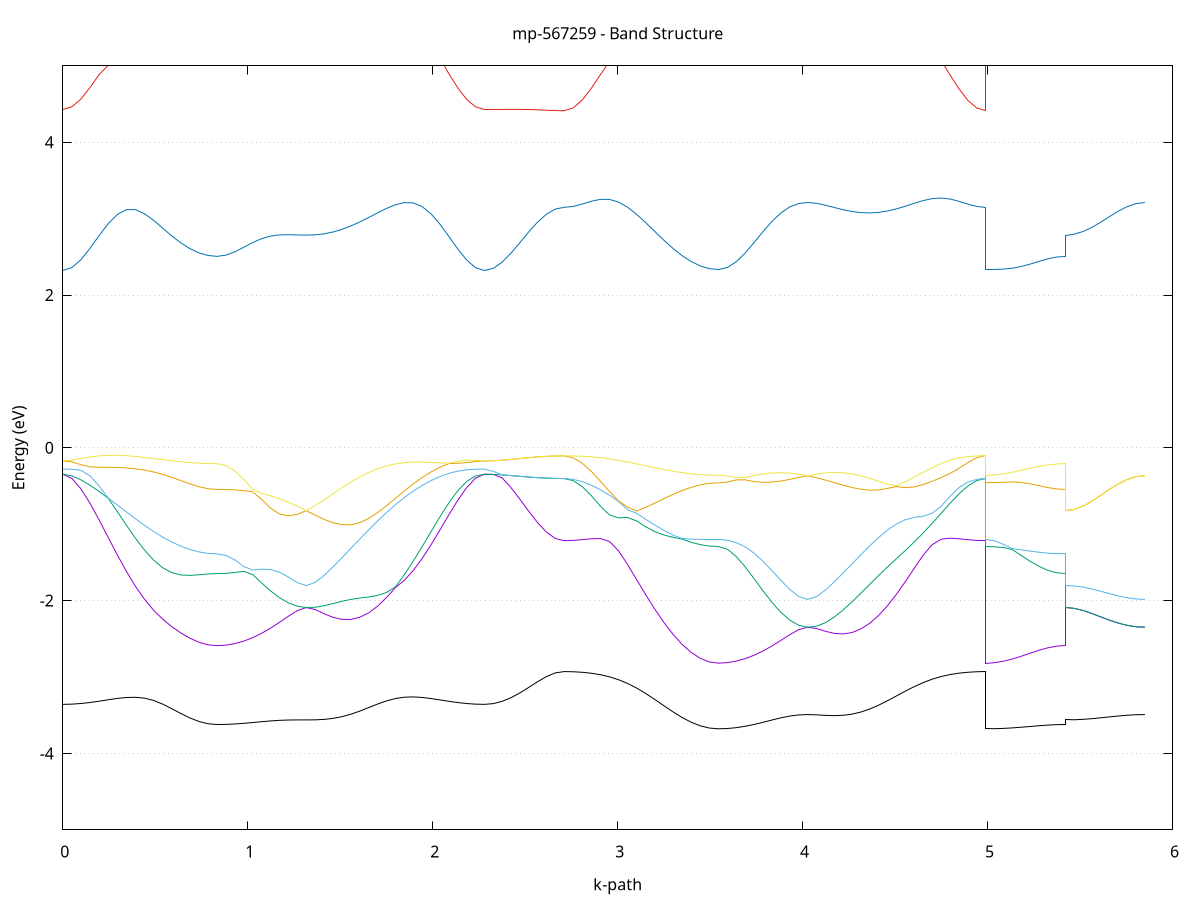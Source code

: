 set title 'mp-567259 - Band Structure'
set xlabel 'k-path'
set ylabel 'Energy (eV)'
set grid y
set yrange [-5:5]
set terminal png size 800,600
set output 'mp-567259_bands_gnuplot.png'
plot '-' using 1:2 with lines notitle, '-' using 1:2 with lines notitle, '-' using 1:2 with lines notitle, '-' using 1:2 with lines notitle, '-' using 1:2 with lines notitle, '-' using 1:2 with lines notitle, '-' using 1:2 with lines notitle, '-' using 1:2 with lines notitle, '-' using 1:2 with lines notitle, '-' using 1:2 with lines notitle, '-' using 1:2 with lines notitle, '-' using 1:2 with lines notitle, '-' using 1:2 with lines notitle, '-' using 1:2 with lines notitle, '-' using 1:2 with lines notitle, '-' using 1:2 with lines notitle, '-' using 1:2 with lines notitle, '-' using 1:2 with lines notitle, '-' using 1:2 with lines notitle, '-' using 1:2 with lines notitle, '-' using 1:2 with lines notitle, '-' using 1:2 with lines notitle, '-' using 1:2 with lines notitle, '-' using 1:2 with lines notitle, '-' using 1:2 with lines notitle, '-' using 1:2 with lines notitle, '-' using 1:2 with lines notitle, '-' using 1:2 with lines notitle, '-' using 1:2 with lines notitle, '-' using 1:2 with lines notitle, '-' using 1:2 with lines notitle, '-' using 1:2 with lines notitle, '-' using 1:2 with lines notitle, '-' using 1:2 with lines notitle, '-' using 1:2 with lines notitle, '-' using 1:2 with lines notitle, '-' using 1:2 with lines notitle, '-' using 1:2 with lines notitle, '-' using 1:2 with lines notitle, '-' using 1:2 with lines notitle, '-' using 1:2 with lines notitle, '-' using 1:2 with lines notitle, '-' using 1:2 with lines notitle, '-' using 1:2 with lines notitle, '-' using 1:2 with lines notitle, '-' using 1:2 with lines notitle, '-' using 1:2 with lines notitle, '-' using 1:2 with lines notitle, '-' using 1:2 with lines notitle, '-' using 1:2 with lines notitle, '-' using 1:2 with lines notitle, '-' using 1:2 with lines notitle, '-' using 1:2 with lines notitle, '-' using 1:2 with lines notitle, '-' using 1:2 with lines notitle, '-' using 1:2 with lines notitle, '-' using 1:2 with lines notitle, '-' using 1:2 with lines notitle, '-' using 1:2 with lines notitle, '-' using 1:2 with lines notitle, '-' using 1:2 with lines notitle, '-' using 1:2 with lines notitle, '-' using 1:2 with lines notitle, '-' using 1:2 with lines notitle, '-' using 1:2 with lines notitle, '-' using 1:2 with lines notitle, '-' using 1:2 with lines notitle, '-' using 1:2 with lines notitle, '-' using 1:2 with lines notitle, '-' using 1:2 with lines notitle, '-' using 1:2 with lines notitle, '-' using 1:2 with lines notitle, '-' using 1:2 with lines notitle, '-' using 1:2 with lines notitle, '-' using 1:2 with lines notitle, '-' using 1:2 with lines notitle, '-' using 1:2 with lines notitle, '-' using 1:2 with lines notitle, '-' using 1:2 with lines notitle, '-' using 1:2 with lines notitle, '-' using 1:2 with lines notitle, '-' using 1:2 with lines notitle, '-' using 1:2 with lines notitle, '-' using 1:2 with lines notitle, '-' using 1:2 with lines notitle, '-' using 1:2 with lines notitle, '-' using 1:2 with lines notitle, '-' using 1:2 with lines notitle, '-' using 1:2 with lines notitle, '-' using 1:2 with lines notitle, '-' using 1:2 with lines notitle, '-' using 1:2 with lines notitle, '-' using 1:2 with lines notitle, '-' using 1:2 with lines notitle, '-' using 1:2 with lines notitle, '-' using 1:2 with lines notitle
0.000000 -11.846582
0.049090 -11.842882
0.098179 -11.831982
0.147269 -11.814082
0.196359 -11.789482
0.245448 -11.758882
0.294538 -11.722982
0.343628 -11.682682
0.392717 -11.638982
0.441807 -11.593182
0.490897 -11.546482
0.539986 -11.500182
0.589076 -11.455882
0.638166 -11.414582
0.687255 -11.377582
0.736345 -11.345582
0.785435 -11.319082
0.834524 -11.300582
0.834524 -11.300582
0.882706 -11.299482
0.930887 -11.296282
0.979068 -11.291282
1.027250 -11.287382
1.075431 -11.283382
1.123612 -11.278882
1.171793 -11.274082
1.219975 -11.269282
1.268156 -11.264582
1.316337 -11.260182
1.316337 -11.260182
1.364519 -11.266682
1.412700 -11.278482
1.460881 -11.295882
1.509062 -11.319082
1.557244 -11.348082
1.605425 -11.382282
1.653606 -11.420982
1.701788 -11.463382
1.749969 -11.508182
1.798150 -11.554282
1.846331 -11.600482
1.894513 -11.645382
1.942694 -11.687982
1.990875 -11.727182
2.039057 -11.761982
2.087238 -11.791482
2.135419 -11.815182
2.183600 -11.832482
2.231782 -11.843082
2.279963 -11.846582
2.279963 -11.846582
2.327779 -11.844682
2.375595 -11.839082
2.423411 -11.830282
2.471227 -11.818882
2.519043 -11.805982
2.566858 -11.792982
2.614674 -11.781582
2.662490 -11.773682
2.710306 -11.770882
2.710306 -11.770882
2.759396 -11.767382
2.808486 -11.756982
2.857575 -11.739982
2.906665 -11.716682
2.955755 -11.687782
3.004844 -11.654082
3.053934 -11.616482
3.103024 -11.576082
3.152113 -11.534182
3.201203 -11.492382
3.250293 -11.452182
3.299382 -11.415182
3.348472 -11.383282
3.397562 -11.357982
3.446651 -11.340182
3.495741 -11.329982
3.544831 -11.326682
3.544831 -11.326682
3.593012 -11.325282
3.641193 -11.321382
3.689374 -11.315082
3.737556 -11.306882
3.785737 -11.297382
3.833918 -11.287382
3.882100 -11.277582
3.930281 -11.269082
3.978462 -11.262782
4.026643 -11.259782
4.026643 -11.259782
4.074825 -11.261382
4.123006 -11.266782
4.171187 -11.278082
4.219369 -11.295182
4.267550 -11.317982
4.315731 -11.346282
4.363912 -11.379282
4.412094 -11.416282
4.460275 -11.456282
4.508456 -11.497882
4.556638 -11.540182
4.604819 -11.581682
4.653000 -11.621282
4.701181 -11.657982
4.749363 -11.690682
4.797544 -11.718582
4.845725 -11.741082
4.893907 -11.757482
4.942088 -11.767482
4.990269 -11.770882
4.990269 -11.326682
5.038085 -11.326182
5.085901 -11.324982
5.133717 -11.322982
5.181533 -11.320182
5.229349 -11.316782
5.277165 -11.312782
5.324981 -11.308382
5.372796 -11.303682
5.420612 -11.300582
5.420612 -11.260182
5.468428 -11.260182
5.516244 -11.260082
5.564060 -11.260082
5.611876 -11.259982
5.659692 -11.259882
5.707508 -11.259882
5.755324 -11.259782
5.803140 -11.259782
5.850956 -11.259782
e
0.000000 -11.301482
0.049090 -11.300882
0.098179 -11.299182
0.147269 -11.296382
0.196359 -11.292682
0.245448 -11.288182
0.294538 -11.283182
0.343628 -11.277982
0.392717 -11.272782
0.441807 -11.267882
0.490897 -11.263882
0.539986 -11.260982
0.589076 -11.259682
0.638166 -11.260482
0.687255 -11.264082
0.736345 -11.270982
0.785435 -11.281982
0.834524 -11.295282
0.834524 -11.295282
0.882706 -11.294682
0.930887 -11.293182
0.979068 -11.290682
1.027250 -11.284982
1.075431 -11.277782
1.123612 -11.270682
1.171793 -11.264382
1.219975 -11.259882
1.268156 -11.258182
1.316337 -11.260182
1.316337 -11.260182
1.364519 -11.256382
1.412700 -11.253282
1.460881 -11.250982
1.509062 -11.249682
1.557244 -11.249482
1.605425 -11.250282
1.653606 -11.252082
1.701788 -11.254882
1.749969 -11.258582
1.798150 -11.262882
1.846331 -11.267882
1.894513 -11.273082
1.942694 -11.278482
1.990875 -11.283682
2.039057 -11.288582
2.087238 -11.292982
2.135419 -11.296582
2.183600 -11.299282
2.231782 -11.300882
2.279963 -11.301482
2.279963 -11.301482
2.327779 -11.303982
2.375595 -11.311382
2.423411 -11.322982
2.471227 -11.337682
2.519043 -11.354182
2.566858 -11.370582
2.614674 -11.384682
2.662490 -11.394382
2.710306 -11.397882
2.710306 -11.397882
2.759396 -11.396882
2.808486 -11.393882
2.857575 -11.389082
2.906665 -11.382582
2.955755 -11.374582
3.004844 -11.365382
3.053934 -11.355182
3.103024 -11.344482
3.152113 -11.333482
3.201203 -11.322482
3.250293 -11.311682
3.299382 -11.301282
3.348472 -11.291382
3.397562 -11.282182
3.446651 -11.274082
3.495741 -11.268382
3.544831 -11.266282
3.544831 -11.266282
3.593012 -11.266082
3.641193 -11.265482
3.689374 -11.264582
3.737556 -11.263382
3.785737 -11.261982
3.833918 -11.260782
3.882100 -11.259682
3.930281 -11.259082
3.978462 -11.259082
4.026643 -11.259782
4.026643 -11.259782
4.074825 -11.260782
4.123006 -11.263982
4.171187 -11.267782
4.219369 -11.272782
4.267550 -11.278882
4.315731 -11.286182
4.363912 -11.294582
4.412094 -11.303882
4.460275 -11.313882
4.508456 -11.324482
4.556638 -11.335282
4.604819 -11.346082
4.653000 -11.356582
4.701181 -11.366382
4.749363 -11.375382
4.797544 -11.383082
4.845725 -11.389382
4.893907 -11.393982
4.942088 -11.396882
4.990269 -11.397882
4.990269 -11.266282
5.038085 -11.266782
5.085901 -11.268282
5.133717 -11.270682
5.181533 -11.273882
5.229349 -11.277882
5.277165 -11.282282
5.324981 -11.287182
5.372796 -11.291982
5.420612 -11.295282
5.420612 -11.260182
5.468428 -11.260182
5.516244 -11.260082
5.564060 -11.260082
5.611876 -11.259982
5.659692 -11.259882
5.707508 -11.259882
5.755324 -11.259782
5.803140 -11.259782
5.850956 -11.259782
e
0.000000 -7.553682
0.049090 -7.553082
0.098179 -7.551382
0.147269 -7.548782
0.196359 -7.545282
0.245448 -7.541382
0.294538 -7.537282
0.343628 -7.533282
0.392717 -7.529682
0.441807 -7.526782
0.490897 -7.524482
0.539986 -7.522882
0.589076 -7.521982
0.638166 -7.521382
0.687255 -7.521182
0.736345 -7.521182
0.785435 -7.521182
0.834524 -7.521182
0.834524 -7.521182
0.882706 -7.519382
0.930887 -7.514082
0.979068 -7.505482
1.027250 -7.493782
1.075431 -7.479382
1.123612 -7.463082
1.171793 -7.445782
1.219975 -7.428982
1.268156 -7.415082
1.316337 -7.406482
1.316337 -7.406482
1.364519 -7.414982
1.412700 -7.427982
1.460881 -7.442882
1.509062 -7.457682
1.557244 -7.471482
1.605425 -7.483682
1.653606 -7.494082
1.701788 -7.502882
1.749969 -7.510282
1.798150 -7.516682
1.846331 -7.522382
1.894513 -7.527582
1.942694 -7.532482
1.990875 -7.537182
2.039057 -7.541582
2.087238 -7.545482
2.135419 -7.548882
2.183600 -7.551482
2.231782 -7.553182
2.279963 -7.553682
2.279963 -7.553682
2.327779 -7.553682
2.375595 -7.553682
2.423411 -7.553682
2.471227 -7.553682
2.519043 -7.553682
2.566858 -7.553582
2.614674 -7.553582
2.662490 -7.553582
2.710306 -7.553582
2.710306 -7.553582
2.759396 -7.552982
2.808486 -7.551282
2.857575 -7.548682
2.906665 -7.545282
2.955755 -7.541382
3.004844 -7.537282
3.053934 -7.533382
3.103024 -7.529882
3.152113 -7.526982
3.201203 -7.524782
3.250293 -7.523282
3.299382 -7.522382
3.348472 -7.521882
3.397562 -7.521682
3.446651 -7.521682
3.495741 -7.521782
3.544831 -7.521782
3.544831 -7.521782
3.593012 -7.519782
3.641193 -7.514082
3.689374 -7.504682
3.737556 -7.492082
3.785737 -7.476782
3.833918 -7.459582
3.882100 -7.441582
3.930281 -7.424682
3.978462 -7.411382
4.026643 -7.404082
4.026643 -7.404082
4.074825 -7.411182
4.123006 -7.423282
4.171187 -7.437882
4.219369 -7.452782
4.267550 -7.466882
4.315731 -7.479482
4.363912 -7.490582
4.412094 -7.499982
4.460275 -7.508082
4.508456 -7.514982
4.556638 -7.521182
4.604819 -7.526782
4.653000 -7.531982
4.701181 -7.536782
4.749363 -7.541382
4.797544 -7.545382
4.845725 -7.548782
4.893907 -7.551382
4.942088 -7.553082
4.990269 -7.553582
4.990269 -7.521782
5.038085 -7.521782
5.085901 -7.521682
5.133717 -7.521582
5.181533 -7.521482
5.229349 -7.521482
5.277165 -7.521382
5.324981 -7.521282
5.372796 -7.521182
5.420612 -7.521182
5.420612 -7.406482
5.468428 -7.406382
5.516244 -7.406182
5.564060 -7.405882
5.611876 -7.405482
5.659692 -7.404982
5.707508 -7.404682
5.755324 -7.404282
5.803140 -7.404082
5.850956 -7.404082
e
0.000000 -7.553682
0.049090 -7.551782
0.098179 -7.545982
0.147269 -7.536582
0.196359 -7.523882
0.245448 -7.508482
0.294538 -7.491282
0.343628 -7.473982
0.392717 -7.459182
0.441807 -7.449182
0.490897 -7.444182
0.539986 -7.442682
0.589076 -7.443282
0.638166 -7.444782
0.687255 -7.446682
0.736345 -7.448282
0.785435 -7.449382
0.834524 -7.449782
0.834524 -7.449782
0.882706 -7.448682
0.930887 -7.445682
0.979068 -7.440982
1.027250 -7.434682
1.075431 -7.427382
1.123612 -7.419582
1.171793 -7.412282
1.219975 -7.406482
1.268156 -7.403982
1.316337 -7.406482
1.316337 -7.406482
1.364519 -7.403582
1.412700 -7.404182
1.460881 -7.406282
1.509062 -7.408882
1.557244 -7.411382
1.605425 -7.413782
1.653606 -7.416082
1.701788 -7.418782
1.749969 -7.422782
1.798150 -7.429482
1.846331 -7.440682
1.894513 -7.456182
1.942694 -7.474182
1.990875 -7.492582
2.039057 -7.509782
2.087238 -7.524882
2.135419 -7.537182
2.183600 -7.546282
2.231782 -7.551782
2.279963 -7.553682
2.279963 -7.553682
2.327779 -7.553682
2.375595 -7.553682
2.423411 -7.553682
2.471227 -7.553682
2.519043 -7.553582
2.566858 -7.553582
2.614674 -7.553582
2.662490 -7.553582
2.710306 -7.553582
2.710306 -7.553582
2.759396 -7.551882
2.808486 -7.546882
2.857575 -7.538682
2.906665 -7.527382
2.955755 -7.513382
3.004844 -7.497382
3.053934 -7.480582
3.103024 -7.465182
3.152113 -7.453682
3.201203 -7.447282
3.250293 -7.444982
3.299382 -7.445182
3.348472 -7.446582
3.397562 -7.448282
3.446651 -7.449882
3.495741 -7.450982
3.544831 -7.451282
3.544831 -7.451282
3.593012 -7.450282
3.641193 -7.447182
3.689374 -7.442282
3.737556 -7.435782
3.785737 -7.428282
3.833918 -7.420182
3.882100 -7.412482
3.930281 -7.406082
3.978462 -7.402682
4.026643 -7.404082
4.026643 -7.404082
4.074825 -7.402282
4.123006 -7.403582
4.171187 -7.406282
4.219369 -7.409182
4.267550 -7.412082
4.315731 -7.414882
4.363912 -7.417782
4.412094 -7.421282
4.460275 -7.426682
4.508456 -7.435382
4.556638 -7.448282
4.604819 -7.464482
4.653000 -7.481982
4.701181 -7.499182
4.749363 -7.514882
4.797544 -7.528382
4.845725 -7.539182
4.893907 -7.547182
4.942088 -7.551982
4.990269 -7.553582
4.990269 -7.451282
5.038085 -7.451282
5.085901 -7.451182
5.133717 -7.450882
5.181533 -7.450682
5.229349 -7.450382
5.277165 -7.450082
5.324981 -7.449882
5.372796 -7.449782
5.420612 -7.449782
5.420612 -7.406482
5.468428 -7.406382
5.516244 -7.406182
5.564060 -7.405882
5.611876 -7.405482
5.659692 -7.404982
5.707508 -7.404582
5.755324 -7.404282
5.803140 -7.404082
5.850956 -7.404082
e
0.000000 -7.439582
0.049090 -7.438882
0.098179 -7.436782
0.147269 -7.433482
0.196359 -7.428882
0.245448 -7.423182
0.294538 -7.416182
0.343628 -7.407482
0.392717 -7.396582
0.441807 -7.386982
0.490897 -7.381682
0.539986 -7.377582
0.589076 -7.373882
0.638166 -7.370582
0.687255 -7.367882
0.736345 -7.365882
0.785435 -7.364682
0.834524 -7.364282
0.834524 -7.364282
0.882706 -7.364282
0.930887 -7.363982
0.979068 -7.363582
1.027250 -7.363082
1.075431 -7.362482
1.123612 -7.361582
1.171793 -7.360382
1.219975 -7.358682
1.268156 -7.356282
1.316337 -7.354082
1.316337 -7.354082
1.364519 -7.358882
1.412700 -7.364582
1.460881 -7.368782
1.509062 -7.372382
1.557244 -7.375882
1.605425 -7.379482
1.653606 -7.383282
1.701788 -7.387282
1.749969 -7.391482
1.798150 -7.396082
1.846331 -7.401082
1.894513 -7.406482
1.942694 -7.412382
1.990875 -7.418382
2.039057 -7.424182
2.087238 -7.429382
2.135419 -7.433682
2.183600 -7.436882
2.231782 -7.438882
2.279963 -7.439582
2.279963 -7.439582
2.327779 -7.439382
2.375595 -7.439082
2.423411 -7.438482
2.471227 -7.437782
2.519043 -7.436982
2.566858 -7.436282
2.614674 -7.435782
2.662490 -7.435382
2.710306 -7.435282
2.710306 -7.435282
2.759396 -7.434582
2.808486 -7.432682
2.857575 -7.429582
2.906665 -7.425282
2.955755 -7.420082
3.004844 -7.413782
3.053934 -7.406182
3.103024 -7.396382
3.152113 -7.385682
3.201203 -7.380082
3.250293 -7.375982
3.299382 -7.372082
3.348472 -7.368682
3.397562 -7.365982
3.446651 -7.363882
3.495741 -7.362682
3.544831 -7.362182
3.544831 -7.362182
3.593012 -7.362182
3.641193 -7.361982
3.689374 -7.361582
3.737556 -7.361182
3.785737 -7.360582
3.833918 -7.359882
3.882100 -7.358882
3.930281 -7.357482
3.978462 -7.355382
4.026643 -7.353482
4.026643 -7.353482
4.074825 -7.357982
4.123006 -7.363882
4.171187 -7.368282
4.219369 -7.371882
4.267550 -7.375482
4.315731 -7.378982
4.363912 -7.382682
4.412094 -7.386582
4.460275 -7.390682
4.508456 -7.394982
4.556638 -7.399582
4.604819 -7.404682
4.653000 -7.410082
4.701181 -7.415582
4.749363 -7.420882
4.797544 -7.425782
4.845725 -7.429782
4.893907 -7.432782
4.942088 -7.434682
4.990269 -7.435282
4.990269 -7.362182
5.038085 -7.362282
5.085901 -7.362482
5.133717 -7.362782
5.181533 -7.363082
5.229349 -7.363482
5.277165 -7.363782
5.324981 -7.364082
5.372796 -7.364282
5.420612 -7.364282
5.420612 -7.354082
5.468428 -7.354082
5.516244 -7.353982
5.564060 -7.353882
5.611876 -7.353782
5.659692 -7.353682
5.707508 -7.353582
5.755324 -7.353582
5.803140 -7.353482
5.850956 -7.353482
e
0.000000 -7.378282
0.049090 -7.378582
0.098179 -7.379182
0.147269 -7.380082
0.196359 -7.381282
0.245448 -7.382382
0.294538 -7.383082
0.343628 -7.382882
0.392717 -7.380282
0.441807 -7.370582
0.490897 -7.355682
0.539986 -7.349882
0.589076 -7.344082
0.638166 -7.338582
0.687255 -7.333882
0.736345 -7.330282
0.785435 -7.327982
0.834524 -7.327182
0.834524 -7.327182
0.882706 -7.327782
0.930887 -7.329582
0.979068 -7.332382
1.027250 -7.336082
1.075431 -7.340282
1.123612 -7.344782
1.171793 -7.348782
1.219975 -7.351482
1.268156 -7.351082
1.316337 -7.345982
1.316337 -7.345982
1.364519 -7.346482
1.412700 -7.342782
1.460881 -7.339582
1.509062 -7.337582
1.557244 -7.337182
1.605425 -7.338482
1.653606 -7.341282
1.701788 -7.345382
1.749969 -7.351982
1.798150 -7.365082
1.846331 -7.374882
1.894513 -7.380282
1.942694 -7.382482
1.990875 -7.382782
2.039057 -7.382182
2.087238 -7.381082
2.135419 -7.380082
2.183600 -7.379182
2.231782 -7.378582
2.279963 -7.378282
2.279963 -7.378282
2.327779 -7.378282
2.375595 -7.378282
2.423411 -7.378382
2.471227 -7.378382
2.519043 -7.378382
2.566858 -7.378382
2.614674 -7.378382
2.662490 -7.378382
2.710306 -7.378382
2.710306 -7.378382
2.759396 -7.378582
2.808486 -7.379182
2.857575 -7.380182
2.906665 -7.381482
2.955755 -7.382682
3.004844 -7.383582
3.053934 -7.383682
3.103024 -7.382182
3.152113 -7.376082
3.201203 -7.359182
3.250293 -7.349882
3.299382 -7.344082
3.348472 -7.338582
3.397562 -7.333882
3.446651 -7.330282
3.495741 -7.327982
3.544831 -7.327182
3.544831 -7.327182
3.593012 -7.327782
3.641193 -7.329582
3.689374 -7.332482
3.737556 -7.336182
3.785737 -7.340382
3.833918 -7.344782
3.882100 -7.348782
3.930281 -7.351082
3.978462 -7.349982
4.026643 -7.344182
4.026643 -7.344182
4.074825 -7.345682
4.123006 -7.342382
4.171187 -7.339282
4.219369 -7.337382
4.267550 -7.337082
4.315731 -7.338382
4.363912 -7.341082
4.412094 -7.346482
4.460275 -7.359782
4.508456 -7.371082
4.556638 -7.378582
4.604819 -7.382382
4.653000 -7.383582
4.701181 -7.383382
4.749363 -7.382482
4.797544 -7.381282
4.845725 -7.380182
4.893907 -7.379182
4.942088 -7.378582
4.990269 -7.378382
4.990269 -7.327182
5.038085 -7.327182
5.085901 -7.327182
5.133717 -7.327182
5.181533 -7.327182
5.229349 -7.327182
5.277165 -7.327182
5.324981 -7.327182
5.372796 -7.327182
5.420612 -7.327182
5.420612 -7.345982
5.468428 -7.345982
5.516244 -7.345782
5.564060 -7.345582
5.611876 -7.345282
5.659692 -7.344982
5.707508 -7.344682
5.755324 -7.344382
5.803140 -7.344182
5.850956 -7.344182
e
0.000000 -7.378282
0.049090 -7.378282
0.098179 -7.377982
0.147269 -7.377382
0.196359 -7.376482
0.245448 -7.374982
0.294538 -7.372782
0.343628 -7.369782
0.392717 -7.365882
0.441807 -7.361082
0.490897 -7.351282
0.539986 -7.328282
0.589076 -7.304982
0.638166 -7.283282
0.687255 -7.264782
0.736345 -7.250682
0.785435 -7.241782
0.834524 -7.238782
0.834524 -7.238782
0.882706 -7.240182
0.930887 -7.244382
0.979068 -7.251282
1.027250 -7.260882
1.075431 -7.272782
1.123612 -7.286782
1.171793 -7.302282
1.219975 -7.318582
1.268156 -7.334082
1.316337 -7.345982
1.316337 -7.345982
1.364519 -7.336782
1.412700 -7.326582
1.460881 -7.318182
1.509062 -7.313282
1.557244 -7.312882
1.605425 -7.317282
1.653606 -7.325982
1.701788 -7.338182
1.749969 -7.350382
1.798150 -7.355882
1.846331 -7.361282
1.894513 -7.366182
1.942694 -7.370082
1.990875 -7.373082
2.039057 -7.375182
2.087238 -7.376582
2.135419 -7.377482
2.183600 -7.377982
2.231782 -7.378282
2.279963 -7.378282
2.279963 -7.378282
2.327779 -7.378282
2.375595 -7.378282
2.423411 -7.378382
2.471227 -7.378382
2.519043 -7.378382
2.566858 -7.378382
2.614674 -7.378382
2.662490 -7.378382
2.710306 -7.378382
2.710306 -7.378382
2.759396 -7.378282
2.808486 -7.377982
2.857575 -7.377482
2.906665 -7.376482
2.955755 -7.374982
3.004844 -7.372782
3.053934 -7.369782
3.103024 -7.365882
3.152113 -7.361082
3.201203 -7.355682
3.250293 -7.336782
3.299382 -7.313182
3.348472 -7.290682
3.397562 -7.270982
3.446651 -7.255682
3.495741 -7.246082
3.544831 -7.242682
3.544831 -7.242682
3.593012 -7.243982
3.641193 -7.247882
3.689374 -7.254182
3.737556 -7.262982
3.785737 -7.274082
3.833918 -7.287082
3.882100 -7.301682
3.930281 -7.317082
3.978462 -7.332182
4.026643 -7.344182
4.026643 -7.344182
4.074825 -7.334782
4.123006 -7.325282
4.171187 -7.318382
4.219369 -7.315482
4.267550 -7.317282
4.315731 -7.323582
4.363912 -7.333682
4.412094 -7.345182
4.460275 -7.350182
4.508456 -7.355682
4.556638 -7.361082
4.604819 -7.365982
4.653000 -7.369982
4.701181 -7.373082
4.749363 -7.375182
4.797544 -7.376582
4.845725 -7.377482
4.893907 -7.377982
4.942088 -7.378282
4.990269 -7.378382
4.990269 -7.242682
5.038085 -7.242582
5.085901 -7.242282
5.133717 -7.241782
5.181533 -7.241082
5.229349 -7.240482
5.277165 -7.239782
5.324981 -7.239282
5.372796 -7.238882
5.420612 -7.238782
5.420612 -7.345982
5.468428 -7.345982
5.516244 -7.345782
5.564060 -7.345582
5.611876 -7.345282
5.659692 -7.344982
5.707508 -7.344582
5.755324 -7.344382
5.803140 -7.344182
5.850956 -7.344182
e
0.000000 -3.358282
0.049090 -3.355382
0.098179 -3.346982
0.147269 -3.333782
0.196359 -3.316982
0.245448 -3.298382
0.294538 -3.280882
0.343628 -3.268282
0.392717 -3.265282
0.441807 -3.277082
0.490897 -3.307082
0.539986 -3.354682
0.589076 -3.414482
0.638166 -3.477882
0.687255 -3.536182
0.736345 -3.582382
0.785435 -3.611882
0.834524 -3.621982
0.834524 -3.621982
0.882706 -3.620082
0.930887 -3.614682
0.979068 -3.606382
1.027250 -3.596082
1.075431 -3.585082
1.123612 -3.575082
1.171793 -3.567482
1.219975 -3.563082
1.268156 -3.561782
1.316337 -3.561882
1.316337 -3.561882
1.364519 -3.560782
1.412700 -3.555082
1.460881 -3.541982
1.509062 -3.519582
1.557244 -3.487482
1.605425 -3.446882
1.653606 -3.400982
1.701788 -3.354482
1.749969 -3.313082
1.798150 -3.281982
1.846331 -3.264582
1.894513 -3.260582
1.942694 -3.267682
1.990875 -3.282082
2.039057 -3.299982
2.087238 -3.318282
2.135419 -3.334682
2.183600 -3.347382
2.231782 -3.355482
2.279963 -3.358282
2.279963 -3.358282
2.327779 -3.348182
2.375595 -3.318482
2.423411 -3.270982
2.471227 -3.208782
2.519043 -3.136782
2.566858 -3.062082
2.614674 -2.994782
2.662490 -2.946782
2.710306 -2.929182
2.710306 -2.929182
2.759396 -2.931382
2.808486 -2.938282
2.857575 -2.950682
2.906665 -2.969882
2.955755 -2.997582
3.004844 -3.035382
3.053934 -3.084482
3.103024 -3.145082
3.152113 -3.216182
3.201203 -3.294682
3.250293 -3.376482
3.299382 -3.456482
3.348472 -3.529782
3.397562 -3.591882
3.446651 -3.638882
3.495741 -3.668182
3.544831 -3.678182
3.544831 -3.678182
3.593012 -3.674382
3.641193 -3.663282
3.689374 -3.645282
3.737556 -3.621482
3.785737 -3.593482
3.833918 -3.563582
3.882100 -3.534982
3.930281 -3.511382
3.978462 -3.496582
4.026643 -3.491782
4.026643 -3.491782
4.074825 -3.495282
4.123006 -3.501882
4.171187 -3.505682
4.219369 -3.501482
4.267550 -3.486182
4.315731 -3.458382
4.363912 -3.418282
4.412094 -3.367582
4.460275 -3.309182
4.508456 -3.246682
4.556638 -3.183882
4.604819 -3.124782
4.653000 -3.072382
4.701181 -3.028482
4.749363 -2.993882
4.797544 -2.967982
4.845725 -2.949782
4.893907 -2.937982
4.942088 -2.931282
4.990269 -2.929182
4.990269 -3.678182
5.038085 -3.676782
5.085901 -3.672782
5.133717 -3.666282
5.181533 -3.657782
5.229349 -3.647982
5.277165 -3.638282
5.324981 -3.629782
5.372796 -3.624082
5.420612 -3.621982
5.420612 -3.561882
5.468428 -3.559982
5.516244 -3.554282
5.564060 -3.545382
5.611876 -3.534282
5.659692 -3.522182
5.707508 -3.510482
5.755324 -3.500682
5.803140 -3.494082
5.850956 -3.491782
e
0.000000 -0.345682
0.049090 -0.399682
0.098179 -0.537682
0.147269 -0.726782
0.196359 -0.943982
0.245448 -1.172782
0.294538 -1.400282
0.343628 -1.616182
0.392717 -1.812382
0.441807 -1.982882
0.490897 -2.125382
0.539986 -2.242582
0.589076 -2.340382
0.638166 -2.423482
0.687255 -2.492482
0.736345 -2.545082
0.785435 -2.578182
0.834524 -2.589482
0.834524 -2.589482
0.882706 -2.582782
0.930887 -2.562782
0.979068 -2.529882
1.027250 -2.484482
1.075431 -2.427582
1.123612 -2.360182
1.171793 -2.284482
1.219975 -2.204382
1.268156 -2.130182
1.316337 -2.091082
1.316337 -2.091082
1.364519 -2.116482
1.412700 -2.171282
1.460881 -2.219082
1.509062 -2.245982
1.557244 -2.246482
1.605425 -2.218182
1.653606 -2.160382
1.701788 -2.073782
1.749969 -1.959982
1.798150 -1.830682
1.846331 -1.735082
1.894513 -1.606882
1.942694 -1.449582
1.990875 -1.269782
2.039057 -1.075682
2.087238 -0.877382
2.135419 -0.687182
2.183600 -0.520382
2.231782 -0.396282
2.279963 -0.345682
2.279963 -0.345682
2.327779 -0.347982
2.375595 -0.394482
2.423411 -0.521282
2.471227 -0.671982
2.519043 -0.829682
2.566858 -0.978482
2.614674 -1.102482
2.662490 -1.185882
2.710306 -1.215382
2.710306 -1.215382
2.759396 -1.211882
2.808486 -1.202382
2.857575 -1.190482
2.906665 -1.187382
2.955755 -1.226082
3.004844 -1.348182
3.053934 -1.528182
3.103024 -1.726182
3.152113 -1.924182
3.201203 -2.112882
3.250293 -2.286582
3.299382 -2.440982
3.348472 -2.572582
3.397562 -2.678282
3.446651 -2.755582
3.495741 -2.802882
3.544831 -2.818682
3.544831 -2.818682
3.593012 -2.812082
3.641193 -2.792382
3.689374 -2.759982
3.737556 -2.715382
3.785737 -2.659482
3.833918 -2.593982
3.882100 -2.521182
3.930281 -2.446282
3.978462 -2.380782
4.026643 -2.348782
4.026643 -2.348782
4.074825 -2.364682
4.123006 -2.401082
4.171187 -2.429382
4.219369 -2.436582
4.267550 -2.417582
4.315731 -2.370282
4.363912 -2.294482
4.412094 -2.191482
4.460275 -2.063482
4.508456 -1.913782
4.556638 -1.747482
4.604819 -1.572282
4.653000 -1.402282
4.701181 -1.265982
4.749363 -1.196582
4.797544 -1.182582
4.845725 -1.190582
4.893907 -1.202782
4.942088 -1.212082
4.990269 -1.215382
4.990269 -2.818682
5.038085 -2.812382
5.085901 -2.793782
5.133717 -2.764982
5.181533 -2.728882
5.229349 -2.689282
5.277165 -2.650882
5.324981 -2.618582
5.372796 -2.597082
5.420612 -2.589482
5.420612 -2.091082
5.468428 -2.101082
5.516244 -2.128782
5.564060 -2.168282
5.611876 -2.212882
5.659692 -2.256582
5.707508 -2.294682
5.755324 -2.324082
5.803140 -2.342482
5.850956 -2.348782
e
0.000000 -0.345682
0.049090 -0.366982
0.098179 -0.419682
0.147269 -0.489782
0.196359 -0.570082
0.245448 -0.659282
0.294538 -0.834082
0.343628 -1.011682
0.392717 -1.182782
0.441807 -1.338282
0.490897 -1.469782
0.539986 -1.569582
0.589076 -1.633682
0.638166 -1.664382
0.687255 -1.669882
0.736345 -1.661782
0.785435 -1.651282
0.834524 -1.646682
0.834524 -1.646682
0.882706 -1.642982
0.930887 -1.632282
0.979068 -1.616582
1.027250 -1.659782
1.075431 -1.769482
1.123612 -1.873282
1.171793 -1.962182
1.219975 -2.029882
1.268156 -2.072882
1.316337 -2.091082
1.316337 -2.091082
1.364519 -2.087482
1.412700 -2.067682
1.460881 -2.038882
1.509062 -2.008982
1.557244 -1.984282
1.605425 -1.966782
1.653606 -1.952282
1.701788 -1.931782
1.749969 -1.894382
1.798150 -1.821482
1.846331 -1.661482
1.894513 -1.484082
1.942694 -1.294282
1.990875 -1.098382
2.039057 -0.904082
2.087238 -0.721282
2.135419 -0.562082
2.183600 -0.440582
2.231782 -0.368382
2.279963 -0.345682
2.279963 -0.345682
2.327779 -0.347982
2.375595 -0.354282
2.423411 -0.363182
2.471227 -0.372982
2.519043 -0.382382
2.566858 -0.390582
2.614674 -0.396882
2.662490 -0.400782
2.710306 -0.402182
2.710306 -0.402182
2.759396 -0.429382
2.808486 -0.507582
2.857575 -0.625882
2.906665 -0.763582
2.955755 -0.877482
3.004844 -0.917682
3.053934 -0.911682
3.103024 -0.957082
3.152113 -1.034482
3.201203 -1.097182
3.250293 -1.141782
3.299382 -1.170582
3.348472 -1.194782
3.397562 -1.236782
3.446651 -1.267382
3.495741 -1.286082
3.544831 -1.292282
3.544831 -1.292282
3.593012 -1.327282
3.641193 -1.422482
3.689374 -1.557382
3.737556 -1.712182
3.785737 -1.871182
3.833918 -2.021682
3.882100 -2.152882
3.930281 -2.255382
3.978462 -2.322082
4.026643 -2.348782
4.026643 -2.348782
4.074825 -2.336282
4.123006 -2.289482
4.171187 -2.215682
4.219369 -2.122082
4.267550 -2.015282
4.315731 -1.901082
4.363912 -1.784482
4.412094 -1.669182
4.460275 -1.557482
4.508456 -1.448982
4.556638 -1.341182
4.604819 -1.230082
4.653000 -1.112582
4.701181 -0.987282
4.749363 -0.856482
4.797544 -0.725482
4.845725 -0.602782
4.893907 -0.499282
4.942088 -0.427982
4.990269 -0.402182
4.990269 -1.292282
5.038085 -1.295582
5.085901 -1.304982
5.133717 -1.331882
5.181533 -1.408382
5.229349 -1.483882
5.277165 -1.550582
5.324981 -1.602582
5.372796 -1.635482
5.420612 -1.646682
5.420612 -2.091082
5.468428 -2.101082
5.516244 -2.128782
5.564060 -2.168282
5.611876 -2.212882
5.659692 -2.256582
5.707508 -2.294682
5.755324 -2.324082
5.803140 -2.342482
5.850956 -2.348782
e
0.000000 -0.278382
0.049090 -0.280482
0.098179 -0.295382
0.147269 -0.367282
0.196359 -0.498482
0.245448 -0.656982
0.294538 -0.747182
0.343628 -0.838382
0.392717 -0.928082
0.441807 -1.014282
0.490897 -1.094882
0.539986 -1.168282
0.589076 -1.232882
0.638166 -1.287482
0.687255 -1.331082
0.736345 -1.362782
0.785435 -1.382082
0.834524 -1.388582
0.834524 -1.388582
0.882706 -1.409182
0.930887 -1.467682
0.979068 -1.555182
1.027250 -1.599582
1.075431 -1.588382
1.123612 -1.593782
1.171793 -1.627682
1.219975 -1.691582
1.268156 -1.765082
1.316337 -1.802782
1.316337 -1.802782
1.364519 -1.762182
1.412700 -1.670382
1.460881 -1.558882
1.509062 -1.439482
1.557244 -1.317082
1.605425 -1.194582
1.653606 -1.074282
1.701788 -0.958282
1.749969 -0.848182
1.798150 -0.745482
1.846331 -0.651482
1.894513 -0.566982
1.942694 -0.492682
1.990875 -0.428982
2.039057 -0.376182
2.087238 -0.334582
2.135419 -0.304982
2.183600 -0.287682
2.231782 -0.280282
2.279963 -0.278382
2.279963 -0.278382
2.327779 -0.308782
2.375595 -0.354282
2.423411 -0.363082
2.471227 -0.372882
2.519043 -0.382382
2.566858 -0.390582
2.614674 -0.396882
2.662490 -0.400782
2.710306 -0.402182
2.710306 -0.402182
2.759396 -0.412482
2.808486 -0.442282
2.857575 -0.488782
2.906665 -0.548782
2.955755 -0.618782
3.004844 -0.702582
3.053934 -0.810882
3.103024 -0.856782
3.152113 -0.936082
3.201203 -1.011482
3.250293 -1.080882
3.299382 -1.142482
3.348472 -1.187182
3.397562 -1.195182
3.446651 -1.198182
3.495741 -1.198782
3.544831 -1.198782
3.544831 -1.198782
3.593012 -1.208882
3.641193 -1.240582
3.689374 -1.296682
3.737556 -1.378882
3.785737 -1.484482
3.833918 -1.606182
3.882100 -1.733382
3.930281 -1.852882
3.978462 -1.946382
4.026643 -1.984282
4.026643 -1.984282
4.074825 -1.948182
4.123006 -1.862882
4.171187 -1.755382
4.219369 -1.638282
4.267550 -1.517582
4.315731 -1.397282
4.363912 -1.280882
4.412094 -1.171882
4.460275 -1.074782
4.508456 -0.995282
4.556638 -0.940082
4.604819 -0.910882
4.653000 -0.893882
4.701181 -0.855882
4.749363 -0.763182
4.797544 -0.634782
4.845725 -0.520382
4.893907 -0.447782
4.942088 -0.412482
4.990269 -0.402182
4.990269 -1.198782
5.038085 -1.216282
5.085901 -1.264082
5.133717 -1.318882
5.181533 -1.335182
5.229349 -1.351782
5.277165 -1.366682
5.324981 -1.378482
5.372796 -1.385982
5.420612 -1.388582
5.420612 -1.802782
5.468428 -1.808282
5.516244 -1.824082
5.564060 -1.848282
5.611876 -1.877782
5.659692 -1.909282
5.707508 -1.938882
5.755324 -1.962982
5.803140 -1.978782
5.850956 -1.984282
e
0.000000 -0.171682
0.049090 -0.182982
0.098179 -0.221182
0.147269 -0.248282
0.196359 -0.253482
0.245448 -0.254882
0.294538 -0.257482
0.343628 -0.263282
0.392717 -0.274082
0.441807 -0.291182
0.490897 -0.315582
0.539986 -0.347482
0.589076 -0.385982
0.638166 -0.428582
0.687255 -0.471582
0.736345 -0.509182
0.785435 -0.535382
0.834524 -0.544782
0.834524 -0.544782
0.882706 -0.546282
0.930887 -0.551282
0.979068 -0.560882
1.027250 -0.576082
1.075431 -0.676082
1.123612 -0.790482
1.171793 -0.865382
1.219975 -0.889982
1.268156 -0.870882
1.316337 -0.822182
1.316337 -0.822182
1.364519 -0.881282
1.412700 -0.936482
1.460881 -0.981082
1.509062 -1.007282
1.557244 -1.008082
1.605425 -0.980182
1.653606 -0.925282
1.701788 -0.849082
1.749969 -0.759282
1.798150 -0.662882
1.846331 -0.566082
1.894513 -0.473582
1.942694 -0.389082
1.990875 -0.315082
2.039057 -0.253682
2.087238 -0.206282
2.135419 -0.201682
2.183600 -0.193682
2.231782 -0.179582
2.279963 -0.171682
2.279963 -0.171682
2.327779 -0.169082
2.375595 -0.161982
2.423411 -0.151782
2.471227 -0.140382
2.519043 -0.129182
2.566858 -0.119382
2.614674 -0.111782
2.662490 -0.106982
2.710306 -0.105382
2.710306 -0.105382
2.759396 -0.130482
2.808486 -0.201682
2.857575 -0.308082
2.906665 -0.435782
2.955755 -0.571482
3.004844 -0.695382
3.053934 -0.775682
3.103024 -0.826782
3.152113 -0.780082
3.201203 -0.723282
3.250293 -0.665082
3.299382 -0.609382
3.348472 -0.559182
3.397562 -0.517182
3.446651 -0.485482
3.495741 -0.465782
3.544831 -0.459082
3.544831 -0.459082
3.593012 -0.447782
3.641193 -0.420482
3.689374 -0.418982
3.737556 -0.441282
3.785737 -0.451682
3.833918 -0.448882
3.882100 -0.434982
3.930281 -0.413582
3.978462 -0.388782
4.026643 -0.364182
4.026643 -0.364182
4.074825 -0.390482
4.123006 -0.421582
4.171187 -0.455482
4.219369 -0.489282
4.267550 -0.519682
4.315731 -0.542682
4.363912 -0.554282
4.412094 -0.550982
4.460275 -0.530582
4.508456 -0.507382
4.556638 -0.521282
4.604819 -0.511382
4.653000 -0.480482
4.701181 -0.437582
4.749363 -0.389082
4.797544 -0.334782
4.845725 -0.268482
4.893907 -0.191982
4.942088 -0.129182
4.990269 -0.105382
4.990269 -0.459082
5.038085 -0.455682
5.085901 -0.448982
5.133717 -0.446482
5.181533 -0.453482
5.229349 -0.470982
5.277165 -0.495182
5.324981 -0.519782
5.372796 -0.538082
5.420612 -0.544782
5.420612 -0.822182
5.468428 -0.806582
5.516244 -0.762682
5.564060 -0.697782
5.611876 -0.621382
5.659692 -0.542982
5.707508 -0.471282
5.755324 -0.413982
5.803140 -0.376982
5.850956 -0.364182
e
0.000000 -0.171682
0.049090 -0.160882
0.098179 -0.139182
0.147269 -0.119082
0.196359 -0.105182
0.245448 -0.098382
0.294538 -0.098082
0.343628 -0.103482
0.392717 -0.113082
0.441807 -0.125682
0.490897 -0.139982
0.539986 -0.154782
0.589076 -0.169082
0.638166 -0.181882
0.687255 -0.192682
0.736345 -0.200782
0.785435 -0.205782
0.834524 -0.207482
0.834524 -0.207482
0.882706 -0.232782
0.930887 -0.304882
0.979068 -0.413382
1.027250 -0.543182
1.075431 -0.598182
1.123612 -0.627882
1.171793 -0.665682
1.219975 -0.711582
1.268156 -0.764382
1.316337 -0.822182
1.316337 -0.822182
1.364519 -0.755982
1.412700 -0.680382
1.460881 -0.601282
1.509062 -0.522882
1.557244 -0.448682
1.605425 -0.381182
1.653606 -0.322682
1.701788 -0.274582
1.749969 -0.237382
1.798150 -0.211082
1.846331 -0.194782
1.894513 -0.187282
1.942694 -0.186582
1.990875 -0.190382
2.039057 -0.196282
2.087238 -0.201282
2.135419 -0.174582
2.183600 -0.160282
2.231782 -0.163782
2.279963 -0.171682
2.279963 -0.171682
2.327779 -0.169082
2.375595 -0.161982
2.423411 -0.151782
2.471227 -0.140382
2.519043 -0.129182
2.566858 -0.119382
2.614674 -0.111782
2.662490 -0.106982
2.710306 -0.105382
2.710306 -0.105382
2.759396 -0.106382
2.808486 -0.109982
2.857575 -0.117182
2.906665 -0.128582
2.955755 -0.144382
3.004844 -0.163982
3.053934 -0.186482
3.103024 -0.210882
3.152113 -0.236082
3.201203 -0.261082
3.250293 -0.284682
3.299382 -0.306182
3.348472 -0.324782
3.397562 -0.339882
3.446651 -0.350982
3.495741 -0.357782
3.544831 -0.360082
3.544831 -0.360082
3.593012 -0.368782
3.641193 -0.391482
3.689374 -0.388982
3.737556 -0.361482
3.785737 -0.341382
3.833918 -0.329682
3.882100 -0.326482
3.930281 -0.331382
3.978462 -0.344182
4.026643 -0.364182
4.026643 -0.364182
4.074825 -0.343182
4.123006 -0.328582
4.171187 -0.322682
4.219369 -0.326982
4.267550 -0.341882
4.315731 -0.366882
4.363912 -0.400082
4.412094 -0.438382
4.460275 -0.476582
4.508456 -0.493382
4.556638 -0.442382
4.604819 -0.382482
4.653000 -0.319582
4.701181 -0.259282
4.749363 -0.205982
4.797544 -0.162882
4.845725 -0.132082
4.893907 -0.113982
4.942088 -0.106682
4.990269 -0.105382
4.990269 -0.360082
5.038085 -0.355082
5.085901 -0.340882
5.133717 -0.319682
5.181533 -0.294182
5.229349 -0.267882
5.277165 -0.243582
5.324981 -0.224282
5.372796 -0.211782
5.420612 -0.207482
5.420612 -0.822182
5.468428 -0.806582
5.516244 -0.762682
5.564060 -0.697782
5.611876 -0.621382
5.659692 -0.542982
5.707508 -0.471282
5.755324 -0.413982
5.803140 -0.376982
5.850956 -0.364182
e
0.000000 2.321418
0.049090 2.359118
0.098179 2.463418
0.147269 2.612118
0.196359 2.778118
0.245448 2.934118
0.294538 3.054218
0.343628 3.117918
0.392717 3.118218
0.441807 3.064818
0.490897 2.977518
0.539986 2.875818
0.589076 2.774218
0.638166 2.682718
0.687255 2.607418
0.736345 2.551818
0.785435 2.517918
0.834524 2.506518
0.834524 2.506518
0.882706 2.522518
0.930887 2.566418
0.979068 2.626418
1.027250 2.688118
1.075431 2.738818
1.123612 2.772018
1.171793 2.787418
1.219975 2.790118
1.268156 2.786918
1.316337 2.784518
1.316337 2.784518
1.364519 2.788318
1.412700 2.801318
1.460881 2.825118
1.509062 2.859718
1.557244 2.904218
1.605425 2.956818
1.653606 3.015118
1.701788 3.075618
1.749969 3.133518
1.798150 3.181718
1.846331 3.210118
1.894513 3.206018
1.942694 3.158618
1.990875 3.063718
2.039057 2.928318
2.087238 2.767918
2.135419 2.603518
2.183600 2.458618
2.231782 2.357818
2.279963 2.321418
2.279963 2.321418
2.327779 2.350118
2.375595 2.430518
2.423411 2.548218
2.471227 2.685518
2.519043 2.825918
2.566858 2.954318
2.614674 3.057718
2.662490 3.125018
2.710306 3.148418
2.710306 3.148418
2.759396 3.160318
2.808486 3.191018
2.857575 3.227518
2.906665 3.252818
2.955755 3.251918
3.004844 3.217118
3.053934 3.149318
3.103024 3.056118
3.152113 2.947018
3.201203 2.831418
3.250293 2.717118
3.299382 2.610518
3.348472 2.516418
3.397562 2.439018
3.446651 2.381418
3.495741 2.345918
3.544831 2.333918
3.544831 2.333918
3.593012 2.360418
3.641193 2.436118
3.689374 2.549918
3.737556 2.686518
3.785737 2.829418
3.833918 2.962918
3.882100 3.073718
3.930281 3.153118
3.978462 3.198018
4.026643 3.211418
4.026643 3.211418
4.074825 3.201118
4.123006 3.176418
4.171187 3.146018
4.219369 3.116918
4.267550 3.093718
4.315731 3.079318
4.363912 3.075318
4.412094 3.082518
4.460275 3.100618
4.508456 3.128418
4.556638 3.163618
4.604819 3.201918
4.653000 3.237318
4.701181 3.262218
4.749363 3.269818
4.797544 3.256818
4.845725 3.226618
4.893907 3.189818
4.942088 3.159818
4.990269 3.148418
4.990269 2.333918
5.038085 2.335018
5.085901 2.339818
5.133717 2.351818
5.181533 2.373518
5.229349 2.404218
5.277165 2.439918
5.324981 2.473618
5.372796 2.497718
5.420612 2.506518
5.420612 2.784518
5.468428 2.796618
5.516244 2.831518
5.564060 2.885718
5.611876 2.953518
5.659692 3.027318
5.707508 3.098418
5.755324 3.157918
5.803140 3.197518
5.850956 3.211418
e
0.000000 4.429118
0.049090 4.464718
0.098179 4.566118
0.147269 4.717418
0.196359 4.885818
0.245448 5.006318
0.294538 5.025918
0.343628 5.005418
0.392717 5.002118
0.441807 5.020718
0.490897 5.045118
0.539986 5.060618
0.589076 5.062118
0.638166 5.051918
0.687255 5.035918
0.736345 5.020018
0.785435 5.008718
0.834524 5.004618
0.834524 5.004618
0.882706 5.046318
0.930887 5.167418
0.979068 5.357218
1.027250 5.600118
1.075431 5.877518
1.123612 6.166218
1.171793 6.435618
1.219975 6.644918
1.268156 6.761618
1.316337 6.794118
1.316337 6.794118
1.364519 6.773918
1.412700 6.724618
1.460881 6.646818
1.509062 6.534418
1.557244 6.397218
1.605425 6.242218
1.653606 6.076818
1.701788 5.908418
1.749969 5.745118
1.798150 5.596718
1.846331 5.476118
1.894513 5.398018
1.942694 5.376118
1.990875 5.313318
2.039057 5.102718
2.087238 4.897618
2.135419 4.711818
2.183600 4.561618
2.231782 4.463418
2.279963 4.429118
2.279963 4.429118
2.327779 4.429518
2.375595 4.430318
2.423411 4.431018
2.471227 4.430618
2.519043 4.428518
2.566858 4.424418
2.614674 4.419218
2.662490 4.414618
2.710306 4.412818
2.710306 4.412818
2.759396 4.449218
2.808486 4.552618
2.857575 4.706118
2.906665 4.884218
2.955755 5.056618
3.004844 5.196718
3.053934 5.290018
3.103024 5.333118
3.152113 5.331518
3.201203 5.297518
3.250293 5.245518
3.299382 5.187618
3.348472 5.132318
3.397562 5.085118
3.446651 5.049418
3.495741 5.027218
3.544831 5.019818
3.544831 5.019818
3.593012 5.045818
3.641193 5.118418
3.689374 5.222518
3.737556 5.337718
3.785737 5.446118
3.833918 5.537418
3.882100 5.606918
3.930281 5.651418
3.978462 5.655718
4.026643 5.657318
4.026643 5.657318
4.074825 5.626818
4.123006 5.588118
4.171187 5.552818
4.219369 5.530118
4.267550 5.525018
4.315731 5.538718
4.363912 5.568918
4.412094 5.609218
4.460275 5.647518
4.508456 5.664718
4.556638 5.637818
4.604819 5.554718
4.653000 5.423318
4.701181 5.258118
4.749363 5.072218
4.797544 4.879918
4.845725 4.698418
4.893907 4.547918
4.942088 4.447918
4.990269 4.412818
4.990269 5.019818
5.038085 5.025718
5.085901 5.038418
5.133717 5.047318
5.181533 5.046518
5.229349 5.037218
5.277165 5.024918
5.324981 5.014018
5.372796 5.007018
5.420612 5.004618
5.420612 6.794118
5.468428 6.739818
5.516244 6.599518
5.564060 6.415418
5.611876 6.220418
5.659692 6.036618
5.707508 5.879018
5.755324 5.758618
5.803140 5.683118
5.850956 5.657318
e
0.000000 6.190018
0.049090 6.135818
0.098179 5.998918
0.147269 5.831218
0.196359 5.688618
0.245448 5.647418
0.294538 5.763318
0.343628 5.967418
0.392717 6.175218
0.441807 6.335118
0.490897 6.414518
0.539986 6.410618
0.589076 6.358318
0.638166 6.293418
0.687255 6.234718
0.736345 6.189818
0.785435 6.162018
0.834524 6.152618
0.834524 6.152618
0.882706 6.154318
0.930887 6.165118
0.979068 6.198118
1.027250 6.266518
1.075431 6.375818
1.123612 6.515018
1.171793 6.647218
1.219975 6.734818
1.268156 6.780318
1.316337 6.794118
1.316337 6.794118
1.364519 6.777518
1.412700 6.728618
1.460881 6.660218
1.509062 6.590018
1.557244 6.519918
1.605425 6.452818
1.653606 6.385418
1.701788 6.306218
1.749969 6.200218
1.798150 6.062318
1.846331 5.898518
1.894513 5.716018
1.942694 5.519618
1.990875 5.416918
2.039057 5.516518
2.087238 5.661618
2.135419 5.832918
2.183600 6.003818
2.231782 6.137718
2.279963 6.190018
2.279963 6.190018
2.327779 6.186418
2.375595 6.175818
2.423411 6.159918
2.471227 6.140818
2.519043 6.120818
2.566858 6.102418
2.614674 6.087618
2.662490 6.078118
2.710306 6.074818
2.710306 6.074818
2.759396 6.061918
2.808486 6.032718
2.857575 6.011118
2.906665 6.024718
2.955755 6.091618
3.004844 6.202518
3.053934 6.309218
3.103024 6.362918
3.152113 6.363018
3.201203 6.327318
3.250293 6.267818
3.299382 6.195118
3.348472 6.120118
3.397562 6.052218
3.446651 5.999018
3.495741 5.965118
3.544831 5.953618
3.544831 5.953618
3.593012 5.972218
3.641193 6.030318
3.689374 6.133618
3.737556 6.268318
3.785737 6.087918
3.833918 5.922518
3.882100 5.789518
3.930281 5.699218
3.978462 5.667918
4.026643 5.657318
4.026643 5.657318
4.074825 5.697418
4.123006 5.767018
4.171187 5.856718
4.219369 5.957818
4.267550 6.062118
4.315731 6.162018
4.363912 6.249018
4.412094 6.314418
4.460275 6.349518
4.508456 6.348118
4.556638 6.309618
4.604819 6.242118
4.653000 6.160218
4.701181 6.082218
4.749363 6.024818
4.797544 5.999018
4.845725 6.005318
4.893907 6.032718
4.942088 6.062318
4.990269 6.074818
4.990269 5.953618
5.038085 5.970618
5.085901 6.026618
5.133717 6.129018
5.181533 6.266218
5.229349 6.346718
5.277165 6.301218
5.324981 6.228418
5.372796 6.173018
5.420612 6.152618
5.420612 6.794118
5.468428 6.739818
5.516244 6.599618
5.564060 6.415418
5.611876 6.220418
5.659692 6.036618
5.707508 5.879018
5.755324 5.758618
5.803140 5.683118
5.850956 5.657318
e
0.000000 6.190018
0.049090 6.202918
0.098179 6.240418
0.147269 6.298818
0.196359 6.372218
0.245448 6.452618
0.294538 6.530518
0.343628 6.596818
0.392717 6.644718
0.441807 6.671418
0.490897 6.678718
0.539986 6.671218
0.589076 6.654618
0.638166 6.634018
0.687255 6.613918
0.736345 6.597418
0.785435 6.586718
0.834524 6.583018
0.834524 6.583018
0.882706 6.592818
0.930887 6.619818
0.979068 6.659618
1.027250 6.708918
1.075431 6.768518
1.123612 6.846518
1.171793 6.963318
1.219975 7.121218
1.268156 7.258218
1.316337 7.306418
1.316337 7.306418
1.364519 7.273718
1.412700 7.207618
1.460881 7.139818
1.509062 7.086218
1.557244 6.981718
1.605425 6.875718
1.653606 6.784418
1.701788 6.712018
1.749969 6.666918
1.798150 6.648318
1.846331 6.642618
1.894513 6.630918
1.942694 6.597918
1.990875 6.538318
2.039057 6.459118
2.087238 6.374618
2.135419 6.298318
2.183600 6.239318
2.231782 6.202518
2.279963 6.190018
2.279963 6.190018
2.327779 6.186418
2.375595 6.175818
2.423411 6.159918
2.471227 6.140818
2.519043 6.120818
2.566858 6.102418
2.614674 6.087618
2.662490 6.078118
2.710306 6.074818
2.710306 6.074818
2.759396 6.090018
2.808486 6.134518
2.857575 6.205518
2.906665 6.298218
2.955755 6.406518
3.004844 6.522618
3.053934 6.638518
3.103024 6.746218
3.152113 6.839118
3.201203 6.913518
3.250293 6.968718
3.299382 6.862218
3.348472 6.760318
3.397562 6.677418
3.446651 6.616118
3.495741 6.578618
3.544831 6.565918
3.544831 6.565918
3.593012 6.564918
3.641193 6.537218
3.689374 6.433818
3.737556 6.287918
3.785737 6.491218
3.833918 6.726718
3.882100 6.957518
3.930281 7.120418
3.978462 7.172118
4.026643 7.174418
4.026643 7.174418
4.074825 7.176118
4.123006 7.166418
4.171187 7.118018
4.219369 7.032618
4.267550 6.930618
4.315731 6.825318
4.363912 6.721318
4.412094 6.619518
4.460275 6.524518
4.508456 6.449818
4.556638 6.414418
4.604819 6.421918
4.653000 6.446318
4.701181 6.442918
4.749363 6.384818
4.797544 6.293618
4.845725 6.203418
4.893907 6.133018
4.942088 6.089518
4.990269 6.074818
4.990269 6.565918
5.038085 6.570518
5.085901 6.577718
5.133717 6.573818
5.181533 6.559318
5.229349 6.616418
5.277165 6.687318
5.324981 6.630918
5.372796 6.595218
5.420612 6.583018
5.420612 7.306418
5.468428 7.307818
5.516244 7.310418
5.564060 7.309318
5.611876 7.297718
5.659692 7.272918
5.707508 7.239618
5.755324 7.206818
5.803140 7.183118
5.850956 7.174418
e
0.000000 7.764418
0.049090 7.817618
0.098179 7.952718
0.147269 8.123918
0.196359 8.116318
0.245448 7.864618
0.294538 7.633118
0.343628 7.426918
0.392717 7.251418
0.441807 7.118218
0.490897 7.047118
0.539986 7.048018
0.589076 7.097118
0.638166 7.161518
0.687255 7.220818
0.736345 7.265118
0.785435 7.291518
0.834524 7.300218
0.834524 7.300218
0.882706 7.301118
0.930887 7.303518
0.979068 7.307318
1.027250 7.312718
1.075431 7.320918
1.123612 7.335618
1.171793 7.366418
1.219975 7.428118
1.268156 7.516218
1.316337 7.566218
1.316337 7.566218
1.364519 7.509118
1.412700 7.381018
1.460881 7.237818
1.509062 7.102518
1.557244 7.055318
1.605425 7.051818
1.653606 7.078518
1.701788 7.136818
1.749969 7.227118
1.798150 7.262818
1.846331 7.318218
1.894513 7.417218
1.942694 7.556818
1.990875 7.732918
2.039057 7.940418
2.087238 8.173118
2.135419 8.115418
2.183600 7.946918
2.231782 7.815718
2.279963 7.764418
2.279963 7.764418
2.327779 7.764718
2.375595 7.765318
2.423411 7.765018
2.471227 7.762418
2.519043 7.757018
2.566858 7.749318
2.614674 7.741318
2.662490 7.735318
2.710306 7.733118
2.710306 7.733118
2.759396 7.693218
2.808486 7.588118
2.857575 7.448418
2.906665 7.304118
2.955755 7.182518
3.004844 7.115018
3.053934 7.133718
3.103024 7.211018
3.152113 7.203718
3.201203 7.101618
3.250293 6.978818
3.299382 7.006518
3.348472 7.030318
3.397562 7.044118
3.446651 7.051218
3.495741 7.054418
3.544831 7.055318
3.544831 7.055318
3.593012 7.025718
3.641193 6.979718
3.689374 7.004118
3.737556 7.119718
3.785737 7.304018
3.833918 7.543218
3.882100 7.730918
3.930281 7.649218
3.978462 7.667218
4.026643 7.690118
4.026643 7.690118
4.074825 7.670018
4.123006 7.641518
4.171187 7.642118
4.219369 7.650118
4.267550 7.608018
4.315731 7.510518
4.363912 7.399518
4.412094 7.307618
4.460275 7.249518
4.508456 7.224518
4.556638 7.218318
4.604819 7.207318
4.653000 7.179018
4.701181 7.165218
4.749363 7.213318
4.797544 7.321318
4.845725 7.458218
4.893907 7.593018
4.942088 7.694618
4.990269 7.733118
4.990269 7.055318
5.038085 7.038318
5.085901 6.990718
5.133717 6.921018
5.181533 6.840418
5.229349 6.759418
5.277165 6.810518
5.324981 7.036418
5.372796 7.223618
5.420612 7.300218
5.420612 7.566218
5.468428 7.562818
5.516244 7.554918
5.564060 7.548618
5.611876 7.552818
5.659692 7.573018
5.707508 7.606618
5.755324 7.645318
5.803140 7.677418
5.850956 7.690118
e
0.000000 8.790818
0.049090 8.782618
0.098179 8.642218
0.147269 8.383318
0.196359 8.293418
0.245448 8.347718
0.294538 8.194418
0.343628 8.057318
0.392717 7.990018
0.441807 8.010518
0.490897 8.106118
0.539986 8.224418
0.589076 8.314918
0.638166 8.389418
0.687255 8.470818
0.736345 8.559718
0.785435 8.637718
0.834524 8.671118
0.834524 8.671118
0.882706 8.659518
0.930887 8.624718
0.979068 8.567218
1.027250 8.488518
1.075431 8.392118
1.123612 8.284618
1.171793 8.177618
1.219975 8.091818
1.268156 8.062118
1.316337 8.114918
1.316337 8.114918
1.364519 8.060118
1.412700 8.013218
1.460881 7.923618
1.509062 7.794218
1.557244 7.646218
1.605425 7.501218
1.653606 7.378318
1.701788 7.292918
1.749969 7.253818
1.798150 7.348718
1.846331 7.499718
1.894513 7.676918
1.942694 7.875018
1.990875 8.085218
2.039057 8.286518
2.087238 8.283918
2.135419 8.421818
2.183600 8.669218
2.231782 8.783818
2.279963 8.790818
2.279963 8.790818
2.327779 8.757318
2.375595 8.668518
2.423411 8.549318
2.471227 8.421518
2.519043 8.300518
2.566858 8.196718
2.614674 8.117218
2.662490 8.067118
2.710306 8.050018
2.710306 8.050018
2.759396 8.067218
2.808486 8.108318
2.857575 8.146418
2.906665 8.145218
2.955755 8.072818
3.004844 7.945718
3.053934 7.811518
3.103024 7.744318
3.152113 7.865218
3.201203 8.137318
3.250293 8.444018
3.299382 8.714418
3.348472 8.904018
3.397562 9.014218
3.446651 9.073818
3.495741 9.104018
3.544831 9.113618
3.544831 9.113618
3.593012 9.167818
3.641193 8.972818
3.689374 8.694718
3.737556 8.409418
3.785737 8.140718
3.833918 7.906918
3.882100 7.828518
3.930281 8.148318
3.978462 8.480418
4.026643 8.772218
4.026643 8.772218
4.074825 8.629618
4.123006 8.504318
4.171187 8.409918
4.219369 8.314618
4.267550 8.313118
4.315731 8.306918
4.363912 8.277718
4.412094 8.202618
4.460275 8.127118
4.508456 8.078618
4.556638 8.063818
4.604819 8.078218
4.653000 8.110718
4.701181 8.146618
4.749363 8.171318
4.797544 8.173318
4.845725 8.149118
4.893907 8.106918
4.942088 8.066618
4.990269 8.050018
4.990269 9.113618
5.038085 8.945918
5.085901 8.751618
5.133717 8.617518
5.181533 8.561018
5.229349 8.578118
5.277165 8.641918
5.324981 8.702218
5.372796 8.698118
5.420612 8.671118
5.420612 8.114918
5.468428 8.154518
5.516244 8.252118
5.564060 8.370418
5.611876 8.484918
5.659692 8.584218
5.707508 8.664318
5.755324 8.723418
5.803140 8.759918
5.850956 8.772218
e
0.000000 8.964818
0.049090 8.875018
0.098179 8.775918
0.147269 8.713618
0.196359 8.594018
0.245448 8.508418
0.294538 8.568718
0.343628 8.580218
0.392717 8.555818
0.441807 8.530918
0.490897 8.533418
0.539986 8.596618
0.589076 8.734418
0.638166 8.895718
0.687255 9.020818
0.736345 9.083718
0.785435 9.094318
0.834524 9.089618
0.834524 9.089618
0.882706 9.086818
0.930887 9.076218
0.979068 9.051118
1.027250 9.000318
1.075431 8.911618
1.123612 8.778918
1.171793 8.608918
1.219975 8.420418
1.268156 8.241918
1.316337 8.114918
1.316337 8.114918
1.364519 8.215518
1.412700 8.314618
1.460881 8.400818
1.509062 8.481518
1.557244 8.563018
1.605425 8.646318
1.653606 8.728418
1.701788 8.803118
1.749969 8.861918
1.798150 8.894118
1.846331 8.887818
1.894513 8.837018
1.942694 8.745918
1.990875 8.624318
2.039057 8.487818
2.087238 8.517418
2.135419 8.659518
2.183600 8.748118
2.231782 8.876318
2.279963 8.964818
2.279963 8.964818
2.327779 8.948918
2.375595 8.905518
2.423411 8.844918
2.471227 8.778218
2.519043 8.714418
2.566858 8.659618
2.614674 8.618018
2.662490 8.592118
2.710306 8.583318
2.710306 8.583318
2.759396 8.577018
2.808486 8.550518
2.857575 8.496918
2.906665 8.433118
2.955755 8.394118
3.004844 8.386618
3.053934 8.404618
3.103024 8.456718
3.152113 8.554418
3.201203 8.699418
3.250293 8.877818
3.299382 9.062418
3.348472 9.210918
3.397562 9.285318
3.446651 9.301818
3.495741 9.297018
3.544831 9.293018
3.544831 9.293018
3.593012 9.199018
3.641193 9.308918
3.689374 9.488018
3.737556 9.642018
3.785737 9.605118
3.833918 9.385418
3.882100 9.179218
3.930281 9.002718
3.978462 8.869618
4.026643 8.772218
4.026643 8.772218
4.074825 8.672418
4.123006 8.545318
4.171187 8.410318
4.219369 8.348518
4.267550 8.317418
4.315731 8.402418
4.363912 8.498218
4.412094 8.536518
4.460275 8.631318
4.508456 8.579718
4.556638 8.425318
4.604819 8.283818
4.653000 8.217118
4.701181 8.237418
4.749363 8.314318
4.797544 8.409918
4.845725 8.494718
4.893907 8.551318
4.942088 8.577318
4.990269 8.583318
4.990269 9.293018
5.038085 9.467218
5.085901 9.664618
5.133717 9.757518
5.181533 9.713818
5.229349 9.570118
5.277165 9.378718
5.324981 9.198618
5.372796 9.104318
5.420612 9.089618
5.420612 8.114918
5.468428 8.154518
5.516244 8.252118
5.564060 8.370518
5.611876 8.484918
5.659692 8.584218
5.707508 8.664318
5.755324 8.723418
5.803140 8.759918
5.850956 8.772218
e
0.000000 8.964818
0.049090 8.975218
0.098179 9.004518
0.147269 9.045818
0.196359 9.089518
0.245448 9.117518
0.294538 9.138918
0.343628 9.251718
0.392717 9.368318
0.441807 9.536118
0.490897 9.755218
0.539986 10.020118
0.589076 10.321918
0.638166 10.649218
0.687255 10.986518
0.736345 11.013718
0.785435 10.983418
0.834524 10.971618
0.834524 10.971618
0.882706 11.001818
0.930887 11.061918
0.979068 11.015618
1.027250 10.835318
1.075431 10.629518
1.123612 10.436218
1.171793 10.272618
1.219975 10.156218
1.268156 10.110318
1.316337 10.162718
1.316337 10.162718
1.364519 10.086418
1.412700 10.084018
1.460881 10.140918
1.509062 10.221818
1.557244 10.287918
1.605425 10.246418
1.653606 10.063918
1.701788 9.897918
1.749969 9.752318
1.798150 9.632818
1.846331 9.386418
1.894513 9.181318
1.942694 9.053218
1.990875 9.020218
2.039057 9.082618
2.087238 9.192418
2.135419 9.089518
2.183600 9.015318
2.231782 8.975818
2.279963 8.964818
2.279963 8.964818
2.327779 8.948918
2.375595 8.905518
2.423411 8.844918
2.471227 8.778218
2.519043 8.714418
2.566858 8.659618
2.614674 8.618018
2.662490 8.592118
2.710306 8.583318
2.710306 8.583318
2.759396 8.597818
2.808486 8.640718
2.857575 8.710818
2.906665 8.806118
2.955755 8.924018
3.004844 9.062118
3.053934 9.218018
3.103024 9.390518
3.152113 9.578318
3.201203 9.777618
3.250293 9.871918
3.299382 9.905818
3.348472 10.000318
3.397562 10.172318
3.446651 10.372318
3.495741 10.451318
3.544831 10.456818
3.544831 10.456818
3.593012 10.351418
3.641193 10.204518
3.689374 10.027618
3.737556 9.823818
3.785737 9.686318
3.833918 9.573518
3.882100 9.377518
3.930281 9.166118
3.978462 8.965118
4.026643 8.792418
4.026643 8.792418
4.074825 8.972618
4.123006 9.012518
4.171187 8.942018
4.219369 8.819618
4.267550 8.682118
4.315731 8.558218
4.363912 8.529918
4.412094 8.638618
4.460275 8.666218
4.508456 8.752718
4.556638 8.880218
4.604819 8.985018
4.653000 9.028318
4.701181 8.990118
4.749363 8.899218
4.797544 8.796818
4.845725 8.706618
4.893907 8.638818
4.942088 8.597318
4.990269 8.583318
4.990269 10.456818
5.038085 10.492918
5.085901 10.597218
5.133717 10.670318
5.181533 10.782518
5.229349 10.885918
5.277165 10.949118
5.324981 10.974518
5.372796 10.975418
5.420612 10.971618
5.420612 10.162718
5.468428 10.180218
5.516244 10.226718
5.564060 10.054818
5.611876 9.718618
5.659692 9.417218
5.707508 9.162218
5.755324 8.964618
5.803140 8.837018
5.850956 8.792418
e
0.000000 10.160018
0.049090 9.947918
0.098179 9.657318
0.147269 9.390118
0.196359 9.203218
0.245448 9.130518
0.294538 9.178118
0.343628 9.268918
0.392717 9.475218
0.441807 9.730118
0.490897 10.021018
0.539986 10.339618
0.589076 10.672618
0.638166 10.979918
0.687255 11.046918
0.736345 11.307918
0.785435 11.550218
0.834524 11.590318
0.834524 11.590318
0.882706 11.512818
0.930887 11.323518
0.979068 11.095618
1.027250 10.882118
1.075431 10.714718
1.123612 10.603518
1.171793 10.527718
1.219975 10.433018
1.268156 10.294718
1.316337 10.162718
1.316337 10.162718
1.364519 10.333018
1.412700 10.606418
1.460881 10.797518
1.509062 10.643118
1.557244 10.441818
1.605425 10.305218
1.653606 10.247918
1.701788 10.105318
1.749969 9.890218
1.798150 9.636318
1.846331 9.544918
1.894513 9.487718
1.942694 9.446818
1.990875 9.395018
2.039057 9.305818
2.087238 9.227518
2.135419 9.436818
2.183600 9.689718
2.231782 9.956818
2.279963 10.160018
2.279963 10.160018
2.327779 10.187518
2.375595 10.246718
2.423411 10.267518
2.471227 10.217918
2.519043 10.169018
2.566858 10.154318
2.614674 10.174918
2.662490 10.215218
2.710306 10.238718
2.710306 10.238718
2.759396 10.255718
2.808486 10.298318
2.857575 10.318918
2.906665 10.271718
2.955755 10.189118
3.004844 10.101118
3.053934 10.020018
3.103024 9.951918
3.152113 9.901218
3.201203 9.873018
3.250293 9.978118
3.299382 10.160018
3.348472 10.299318
3.397562 10.386218
3.446651 10.431418
3.495741 10.527518
3.544831 10.585618
3.544831 10.585618
3.593012 10.754918
3.641193 11.042418
3.689374 10.813418
3.737556 10.556318
3.785737 10.397518
3.833918 10.359918
3.882100 10.358118
3.930281 10.334918
3.978462 10.299618
4.026643 10.304618
4.026643 10.304618
4.074825 10.302518
4.123006 10.365618
4.171187 10.424518
4.219369 10.427818
4.267550 10.362418
4.315731 10.242118
4.363912 10.094618
4.412094 9.963118
4.460275 9.911518
4.508456 9.985518
4.556638 10.162718
4.604819 10.268118
4.653000 10.156118
4.701181 10.167918
4.749363 10.256318
4.797544 10.340018
4.845725 10.348218
4.893907 10.300018
4.942088 10.255218
4.990269 10.238718
4.990269 10.585618
5.038085 10.586518
5.085901 10.603718
5.133717 10.758418
5.181533 10.960018
5.229349 11.179918
5.277165 11.388018
5.324981 11.548318
5.372796 11.640118
5.420612 11.590318
5.420612 10.162718
5.468428 10.180218
5.516244 10.226718
5.564060 10.284318
5.611876 10.330318
5.659692 10.349918
5.707508 10.345018
5.755324 10.327618
5.803140 10.311118
5.850956 10.304618
e
0.000000 10.218418
0.049090 10.142918
0.098179 10.015218
0.147269 9.914818
0.196359 9.873118
0.245448 9.906118
0.294538 10.013118
0.343628 10.181018
0.392717 10.396018
0.441807 10.647618
0.490897 10.928518
0.539986 11.190118
0.589076 11.148318
0.638166 11.125118
0.687255 11.282018
0.736345 11.444918
0.785435 11.563918
0.834524 11.668518
0.834524 11.668518
0.882706 11.605418
0.930887 11.484018
0.979068 11.492318
1.027250 11.665418
1.075431 11.633618
1.123612 11.356918
1.171793 11.116118
1.219975 10.961018
1.268156 10.900618
1.316337 10.887518
1.316337 10.887518
1.364519 10.899218
1.412700 10.935818
1.460881 10.999318
1.509062 11.088418
1.557244 11.198218
1.605425 11.316618
1.653606 11.421518
1.701788 11.483818
1.749969 11.472218
1.798150 11.067018
1.846331 10.682118
1.894513 10.336718
1.942694 10.047118
1.990875 9.836518
2.039057 9.732418
2.087238 9.730418
2.135419 9.811518
2.183600 9.961918
2.231782 10.134818
2.279963 10.218418
2.279963 10.218418
2.327779 10.238818
2.375595 10.299818
2.423411 10.400418
2.471227 10.537618
2.519043 10.657018
2.566858 10.665618
2.614674 10.631818
2.662490 10.577418
2.710306 10.547918
2.710306 10.547918
2.759396 10.555718
2.808486 10.573018
2.857575 10.626918
2.906665 10.753318
2.955755 10.877918
3.004844 10.865618
3.053934 10.790218
3.103024 10.647118
3.152113 10.505518
3.201203 10.393918
3.250293 10.342618
3.299382 10.390118
3.348472 10.558318
3.397562 10.825418
3.446651 11.141518
3.495741 11.435018
3.544831 11.571818
3.544831 11.571818
3.593012 11.407818
3.641193 11.112418
3.689374 11.365418
3.737556 11.651018
3.785737 11.467118
3.833918 11.157818
3.882100 10.863718
3.930281 10.606018
3.978462 10.409718
4.026643 10.304618
4.026643 10.304618
4.074825 10.433218
4.123006 10.735418
4.171187 11.169718
4.219369 11.670318
4.267550 12.114618
4.315731 11.958218
4.363912 11.712818
4.412094 11.424418
4.460275 11.104918
4.508456 10.782018
4.556638 10.490418
4.604819 10.393818
4.653000 10.624618
4.701181 10.692318
4.749363 10.636918
4.797544 10.595518
4.845725 10.577118
4.893907 10.567818
4.942088 10.555418
4.990269 10.547918
4.990269 11.571818
5.038085 11.579718
5.085901 11.607718
5.133717 11.667618
5.181533 11.771718
5.229349 11.896318
5.277165 11.914418
5.324981 11.776218
5.372796 11.640818
5.420612 11.668518
5.420612 10.887518
5.468428 10.730518
5.516244 10.407218
5.564060 10.284318
5.611876 10.330318
5.659692 10.349918
5.707508 10.345018
5.755324 10.327618
5.803140 10.311118
5.850956 10.304618
e
0.000000 10.218518
0.049090 10.389118
0.098179 10.501418
0.147269 10.541218
0.196359 10.629318
0.245448 10.768618
0.294538 10.931018
0.343628 11.079218
0.392717 11.182118
0.441807 11.227518
0.490897 11.223618
0.539986 11.232318
0.589076 11.552318
0.638166 11.880018
0.687255 11.990518
0.736345 12.243218
0.785435 12.590118
0.834524 12.817818
0.834524 12.817818
0.882706 12.700518
0.930887 12.479018
0.979068 12.194818
1.027250 11.914218
1.075431 11.834718
1.123612 11.649318
1.171793 11.499718
1.219975 11.432418
1.268156 11.469818
1.316337 11.621118
1.316337 11.621118
1.364519 11.399318
1.412700 11.181318
1.460881 11.138618
1.509062 11.490818
1.557244 11.872618
1.605425 12.130818
1.653606 12.131818
1.701788 11.859818
1.749969 11.485718
1.798150 11.436918
1.846331 11.359818
1.894513 11.271718
1.942694 11.182218
1.990875 11.096018
2.039057 11.015018
2.087238 10.936318
2.135419 10.842618
2.183600 10.654318
2.231782 10.396118
2.279963 10.218518
2.279963 10.218518
2.327779 10.238818
2.375595 10.299818
2.423411 10.400418
2.471227 10.537618
2.519043 10.706518
2.566858 10.899418
2.614674 11.102918
2.662490 11.287818
2.710306 11.376818
2.710306 11.376818
2.759396 11.308918
2.808486 11.179518
2.857575 11.051918
2.906665 10.949218
2.955755 10.884018
3.004844 10.890218
3.053934 10.900718
3.103024 10.991618
3.152113 11.130518
3.201203 11.247618
3.250293 11.278218
3.299382 11.337718
3.348472 11.467718
3.397562 11.670118
3.446651 11.911618
3.495741 12.127018
3.544831 12.219418
3.544831 12.219418
3.593012 12.393218
3.641193 12.442018
3.689374 12.148318
3.737556 11.873918
3.785737 12.046318
3.833918 12.315818
3.882100 12.539818
3.930281 12.705818
3.978462 12.816418
4.026643 12.889518
4.026643 12.889518
4.074825 12.805518
4.123006 12.686718
4.171187 12.541318
4.219369 12.377018
4.267550 12.264118
4.315731 12.668618
4.363912 12.627918
4.412094 12.207018
4.460275 11.838618
4.508456 11.525918
4.556638 11.268018
4.604819 11.064618
4.653000 10.933318
4.701181 11.009518
4.749363 11.223418
4.797544 11.079718
4.845725 11.074318
4.893907 11.180018
4.942088 11.309918
4.990269 11.376818
4.990269 12.219418
5.038085 12.218718
5.085901 12.218018
5.133717 12.220418
5.181533 12.232318
5.229349 12.265218
5.277165 12.338218
5.324981 12.474018
5.372796 12.670218
5.420612 12.817818
5.420612 11.621118
5.468428 11.626318
5.516244 11.649318
5.564060 11.709618
5.611876 11.829718
5.659692 12.019918
5.707508 12.268418
5.755324 12.543018
5.803140 12.784318
5.850956 12.889518
e
0.000000 10.656218
0.049090 10.639418
0.098179 10.802018
0.147269 11.163018
0.196359 11.494818
0.245448 11.771118
0.294538 12.045718
0.343628 12.309418
0.392717 12.552118
0.441807 12.568018
0.490897 12.391518
0.539986 12.187118
0.589076 12.012218
0.638166 11.921918
0.687255 12.202518
0.736345 12.497518
0.785435 12.724818
0.834524 12.888018
0.834524 12.888018
0.882706 12.759018
0.930887 12.581218
0.979068 12.471618
1.027250 12.153318
1.075431 11.869318
1.123612 11.884018
1.171793 11.866718
1.219975 11.837718
1.268156 11.778618
1.316337 11.621118
1.316337 11.621118
1.364519 11.870618
1.412700 12.194118
1.460881 12.341918
1.509062 12.507818
1.557244 12.705718
1.605425 12.889218
1.653606 12.931918
1.701788 12.866718
1.749969 12.813318
1.798150 12.764518
1.846331 12.676318
1.894513 12.444318
1.942694 12.089918
1.990875 11.715318
2.039057 11.369318
2.087238 11.076418
2.135419 10.851418
2.183600 10.703018
2.231782 10.642618
2.279963 10.656218
2.279963 10.656218
2.327779 10.690418
2.375595 10.659918
2.423411 10.581818
2.471227 10.612318
2.519043 10.706618
2.566858 10.899418
2.614674 11.102918
2.662490 11.287818
2.710306 11.376818
2.710306 11.376818
2.759396 11.361518
2.808486 11.371118
2.857575 11.446818
2.906665 11.546418
2.955755 11.645418
3.004844 11.599318
3.053934 11.510418
3.103024 11.431918
3.152113 11.379918
3.201203 11.429518
3.250293 11.652818
3.299382 11.946818
3.348472 12.280218
3.397562 12.639918
3.446651 13.007518
3.495741 12.901318
3.544831 12.780618
3.544831 12.780618
3.593012 12.679318
3.641193 12.716218
3.689374 13.045418
3.737556 13.192418
3.785737 13.092618
3.833918 13.003418
3.882100 12.961418
3.930281 12.949318
3.978462 12.934418
4.026643 12.889518
4.026643 12.889518
4.074825 12.958518
4.123006 13.067218
4.171187 13.255118
4.219369 13.531618
4.267550 13.572218
4.315731 13.091718
4.363912 12.875118
4.412094 12.633318
4.460275 12.379018
4.508456 12.176518
4.556638 12.008718
4.604819 11.851018
4.653000 11.671118
4.701181 11.450318
4.749363 11.227218
4.797544 11.388518
4.845725 11.423918
4.893907 11.375618
4.942088 11.363018
4.990269 11.376818
4.990269 12.780618
5.038085 12.784118
5.085901 12.793518
5.133717 12.804818
5.181533 12.801618
5.229349 12.703918
5.277165 12.626918
5.324981 12.730018
5.372796 12.841618
5.420612 12.888018
5.420612 11.621118
5.468428 11.626318
5.516244 11.649318
5.564060 11.709618
5.611876 11.829718
5.659692 12.019918
5.707508 12.268418
5.755324 12.543018
5.803140 12.784418
5.850956 12.889518
e
0.000000 10.656218
0.049090 10.759718
0.098179 10.973618
0.147269 11.225618
0.196359 11.576618
0.245448 11.981618
0.294538 12.305918
0.343628 12.536518
0.392717 12.635218
0.441807 12.763618
0.490897 12.936218
0.539986 13.067018
0.589076 13.158218
0.638166 13.132018
0.687255 13.098318
0.736345 13.086718
0.785435 13.075918
0.834524 12.968818
0.834524 12.968818
0.882706 13.068918
0.930887 12.823618
0.979068 12.480418
1.027250 12.395918
1.075431 12.434318
1.123612 12.674918
1.171793 12.618518
1.219975 12.351218
1.268156 12.145318
1.316337 12.077418
1.316337 12.077418
1.364519 12.117718
1.412700 12.211118
1.460881 12.564118
1.509062 12.930318
1.557244 13.179218
1.605425 13.091318
1.653606 13.031218
1.701788 13.032518
1.749969 13.043918
1.798150 13.169018
1.846331 13.087718
1.894513 12.947318
1.942694 12.851418
1.990875 12.424818
2.039057 11.977418
2.087238 11.543718
2.135419 11.153918
2.183600 10.893918
2.231782 10.745918
2.279963 10.656218
2.279963 10.656218
2.327779 10.690418
2.375595 10.787118
2.423411 10.932518
2.471227 11.110318
2.519043 11.302618
2.566858 11.487418
2.614674 11.632918
2.662490 11.701518
2.710306 11.704618
2.710306 11.704618
2.759396 11.750118
2.808486 11.806418
2.857575 11.810918
2.906665 11.764718
2.955755 11.688218
3.004844 11.833818
3.053934 12.127018
3.103024 12.434518
3.152113 12.682118
3.201203 12.877218
3.250293 13.047118
3.299382 13.195318
3.348472 13.296618
3.397562 13.288118
3.446651 13.129618
3.495741 13.332618
3.544831 13.476318
3.544831 13.476318
3.593012 13.540218
3.641193 13.682718
3.689374 13.555718
3.737556 13.557118
3.785737 13.821418
3.833918 14.073518
3.882100 14.251818
3.930281 14.358018
3.978462 14.418618
4.026643 14.444918
4.026643 14.444918
4.074825 14.423318
4.123006 14.346318
4.171187 14.227518
4.219369 14.054018
4.267550 13.836918
4.315731 13.432218
4.363912 13.114918
4.412094 13.078918
4.460275 12.998718
4.508456 12.870918
4.556638 12.705218
4.604819 12.498218
4.653000 12.282218
4.701181 12.119718
4.749363 12.020518
4.797544 11.955618
4.845725 11.897518
4.893907 11.829018
4.942088 11.750418
4.990269 11.704618
4.990269 13.476318
5.038085 13.477018
5.085901 13.478318
5.133717 13.478518
5.181533 13.159618
5.229349 12.966318
5.277165 12.957418
5.324981 12.982818
5.372796 12.985918
5.420612 12.968818
5.420612 12.077418
5.468428 12.260418
5.516244 12.661718
5.564060 13.144218
5.611876 13.660818
5.659692 14.182918
5.707508 14.629018
5.755324 14.857318
5.803140 14.567118
5.850956 14.444918
e
0.000000 10.994718
0.049090 11.154518
0.098179 11.388218
0.147269 11.625318
0.196359 11.895418
0.245448 12.220618
0.294538 12.641218
0.343628 13.119818
0.392717 13.605418
0.441807 13.448318
0.490897 13.338518
0.539986 13.255218
0.589076 13.186018
0.638166 13.214618
0.687255 13.239318
0.736345 13.227618
0.785435 13.172618
0.834524 13.128318
0.834524 13.128318
0.882706 13.157818
0.930887 13.333718
0.979068 13.540318
1.027250 13.447418
1.075431 13.191718
1.123612 12.905618
1.171793 13.051618
1.219975 13.480418
1.268156 13.889018
1.316337 14.076118
1.316337 14.076118
1.364519 13.967018
1.412700 13.778318
1.460881 13.585218
1.509062 13.404718
1.557244 13.240618
1.605425 13.222318
1.653606 13.131918
1.701788 13.126918
1.749969 13.229618
1.798150 13.232218
1.846331 13.359218
1.894513 13.212118
1.942694 12.856718
1.990875 12.702918
2.039057 12.462918
2.087238 12.153018
2.135419 11.809918
2.183600 11.464818
2.231782 11.155518
2.279963 10.994718
2.279963 10.994718
2.327779 10.837318
2.375595 10.787118
2.423411 10.932618
2.471227 11.110318
2.519043 11.302618
2.566858 11.487418
2.614674 11.633018
2.662490 11.701518
2.710306 11.704618
2.710306 11.704618
2.759396 11.756218
2.808486 11.861918
2.857575 11.974818
2.906665 12.107118
2.955755 12.296618
3.004844 12.512918
3.053934 12.730218
3.103024 12.998118
3.152113 13.336118
3.201203 13.531018
3.250293 13.657718
3.299382 13.767018
3.348472 13.856618
3.397562 13.942618
3.446651 14.052218
3.495741 14.162718
3.544831 14.212918
3.544831 14.212918
3.593012 14.003018
3.641193 13.761618
3.689374 13.857418
3.737556 14.045618
3.785737 14.225818
3.833918 14.362318
3.882100 14.430218
3.930281 14.448818
3.978462 14.448818
4.026643 14.444918
4.026643 14.444918
4.074825 14.435018
4.123006 14.404018
4.171187 14.317118
4.219369 14.080218
4.267550 13.861418
4.315731 13.964918
4.363912 13.888318
4.412094 13.766218
4.460275 13.635118
4.508456 13.506218
4.556638 13.385018
4.604819 13.160818
4.653000 12.963018
4.701181 12.747518
4.749363 12.362918
4.797544 12.066118
4.845725 11.906318
4.893907 11.833218
4.942088 11.752718
4.990269 11.704618
4.990269 14.212918
5.038085 14.133018
5.085901 13.883218
5.133717 13.520418
5.181533 13.475518
5.229349 13.467318
5.277165 13.439418
5.324981 13.351718
5.372796 13.266818
5.420612 13.128318
5.420612 14.076118
5.468428 14.096918
5.516244 14.159118
5.564060 14.261818
5.611876 14.404518
5.659692 14.593718
5.707508 14.890818
5.755324 14.857318
5.803140 14.567118
5.850956 14.444918
e
0.000000 11.228718
0.049090 11.321718
0.098179 11.632118
0.147269 12.060618
0.196359 12.521318
0.245448 12.981818
0.294538 13.395718
0.343628 13.667618
0.392717 13.619918
0.441807 14.078618
0.490897 14.487218
0.539986 14.419318
0.589076 14.270518
0.638166 14.110318
0.687255 13.933318
0.736345 13.751818
0.785435 13.616218
0.834524 13.418018
0.834524 13.418018
0.882706 13.354918
0.930887 13.680318
0.979068 14.049818
1.027250 14.285618
1.075431 14.639618
1.123612 14.991918
1.171793 15.127018
1.219975 14.967318
1.268156 14.800818
1.316337 14.880118
1.316337 14.880118
1.364519 14.611018
1.412700 14.367118
1.460881 14.164618
1.509062 14.038518
1.557244 13.970118
1.605425 13.632418
1.653606 13.415218
1.701788 13.360518
1.749969 13.378918
1.798150 13.417318
1.846331 13.410218
1.894513 13.603218
1.942694 13.644618
1.990875 13.265218
2.039057 12.814318
2.087238 12.365318
2.135419 11.941518
2.183600 11.572418
2.231782 11.315718
2.279963 11.228718
2.279963 11.228718
2.327779 11.429218
2.375595 11.744118
2.423411 12.089418
2.471227 12.445018
2.519043 12.784218
2.566858 13.064818
2.614674 12.990518
2.662490 12.797918
2.710306 12.731618
2.710306 12.731618
2.759396 12.721518
2.808486 12.697418
2.857575 12.681218
2.906665 12.712618
2.955755 12.831918
3.004844 13.071418
3.053934 13.225618
3.103024 13.334718
3.152113 13.494618
3.201203 13.886118
3.250293 14.368418
3.299382 14.804618
3.348472 15.047218
3.397562 14.957218
3.446651 14.564018
3.495741 14.303518
3.544831 14.287418
3.544831 14.287418
3.593012 14.461618
3.641193 14.553318
3.689374 14.653418
3.737556 14.742718
3.785737 14.835318
3.833918 14.970218
3.882100 15.132818
3.930281 15.182118
3.978462 15.208818
4.026643 15.214318
4.026643 15.214318
4.074825 15.207018
4.123006 15.132118
4.171187 14.827918
4.219369 14.453418
4.267550 14.104318
4.315731 14.001118
4.363912 14.082318
4.412094 14.235018
4.460275 14.129418
4.508456 13.805618
4.556638 13.451118
4.604819 13.274418
4.653000 13.145318
4.701181 12.835018
4.749363 12.752818
4.797544 12.706518
4.845725 12.692318
4.893907 12.702818
4.942088 12.722218
4.990269 12.731618
4.990269 14.287418
5.038085 14.281518
5.085901 14.267318
5.133717 14.153218
5.181533 13.853418
5.229349 13.613118
5.277165 13.449418
5.324981 13.401918
5.372796 13.375518
5.420612 13.418018
5.420612 14.880118
5.468428 14.917018
5.516244 15.023518
5.564060 15.185518
5.611876 15.366118
5.659692 15.427618
5.707508 15.196018
5.755324 14.905818
5.803140 15.114718
5.850956 15.214318
e
0.000000 15.339918
0.049090 15.072918
0.098179 14.789718
0.147269 14.531918
0.196359 14.311618
0.245448 14.149418
0.294538 14.096018
0.343628 13.881318
0.392717 13.886118
0.441807 14.178018
0.490897 14.562618
0.539986 14.818118
0.589076 14.971218
0.638166 14.846918
0.687255 14.478418
0.736345 14.035318
0.785435 13.623418
0.834524 13.570918
0.834524 13.570918
0.882706 13.825318
0.930887 14.168518
0.979068 14.095818
1.027250 14.439918
1.075431 14.832118
1.123612 15.211818
1.171793 15.541418
1.219975 15.438618
1.268156 15.162518
1.316337 14.880118
1.316337 14.880118
1.364519 15.266318
1.412700 15.585518
1.460881 15.090918
1.509062 14.557018
1.557244 14.201018
1.605425 14.130318
1.653606 14.287918
1.701788 14.649018
1.749969 14.629018
1.798150 14.444118
1.846331 14.435818
1.894513 14.203118
1.942694 14.060818
1.990875 14.220618
2.039057 14.235618
2.087238 14.359618
2.135419 14.557018
2.183600 14.802518
2.231782 15.078518
2.279963 15.339918
2.279963 15.339918
2.327779 15.167918
2.375595 14.796018
2.423411 14.409018
2.471227 14.006918
2.519043 13.624618
2.566858 13.278118
2.614674 12.990518
2.662490 12.797918
2.710306 12.731618
2.710306 12.731618
2.759396 12.758918
2.808486 12.851518
2.857575 13.021118
2.906665 13.076418
2.955755 13.086118
3.004844 13.140318
3.053934 13.433418
3.103024 13.880918
3.152113 14.382618
3.201203 14.920118
3.250293 15.479318
3.299382 15.674018
3.348472 15.381018
3.397562 15.076518
3.446651 15.098518
3.495741 14.693618
3.544831 14.422518
3.544831 14.422518
3.593012 14.477918
3.641193 14.667118
3.689374 14.818118
3.737556 14.932918
3.785737 15.015618
3.833918 15.076718
3.882100 15.176518
3.930281 15.429718
3.978462 15.666518
4.026643 15.778718
4.026643 15.778718
4.074825 15.636618
4.123006 15.269518
4.171187 14.866618
4.219369 14.517018
4.267550 14.449618
4.315731 14.688018
4.363912 15.040318
4.412094 14.887118
4.460275 14.681518
4.508456 14.473218
4.556638 14.180318
4.604819 13.684918
4.653000 13.240318
4.701181 13.123918
4.749363 13.078918
4.797544 13.073718
4.845725 12.991418
4.893907 12.842118
4.942088 12.757518
4.990269 12.731618
4.990269 14.422518
5.038085 14.428418
5.085901 14.439418
5.133717 14.244618
5.181533 14.197618
5.229349 14.096618
5.277165 13.930118
5.324981 13.733218
5.372796 13.602518
5.420612 13.570918
5.420612 14.880118
5.468428 14.917018
5.516244 15.023518
5.564060 15.185518
5.611876 15.366118
5.659692 15.427618
5.707508 15.196018
5.755324 15.355018
5.803140 15.745318
5.850956 15.778718
e
0.000000 15.339918
0.049090 15.329118
0.098179 15.298418
0.147269 15.252218
0.196359 14.905718
0.245448 14.540818
0.294538 14.191818
0.343628 14.264318
0.392717 14.624918
0.441807 14.702718
0.490897 14.568118
0.539986 14.945518
0.589076 15.175218
0.638166 15.128118
0.687255 14.948618
0.736345 14.724418
0.785435 14.523118
0.834524 14.438718
0.834524 14.438718
0.882706 14.370218
0.930887 14.208518
0.979068 14.545618
1.027250 14.950018
1.075431 15.376918
1.123612 15.802618
1.171793 15.766418
1.219975 15.962818
1.268156 16.276218
1.316337 16.489118
1.316337 16.489118
1.364519 16.175118
1.412700 15.648318
1.460881 15.289618
1.509062 14.793618
1.557244 14.353518
1.605425 14.457318
1.653606 14.872018
1.701788 15.217718
1.749969 15.215418
1.798150 14.882618
1.846331 14.510618
1.894513 14.504018
1.942694 14.336118
1.990875 14.302318
2.039057 14.616018
2.087238 14.939018
2.135419 15.195318
2.183600 15.290718
2.231782 15.329018
2.279963 15.339918
2.279963 15.339918
2.327779 15.169218
2.375595 14.811718
2.423411 14.409018
2.471227 14.006918
2.519043 13.624618
2.566858 13.278118
2.614674 13.253318
2.662490 13.358518
2.710306 13.393618
2.710306 13.393618
2.759396 13.340218
2.808486 13.225518
2.857575 13.123918
2.906665 13.258218
2.955755 13.543718
3.004844 13.862318
3.053934 14.203918
3.103024 14.560818
3.152113 14.924618
3.201203 15.280618
3.250293 15.585818
3.299382 15.992418
3.348472 15.951718
3.397562 15.597418
3.446651 15.127718
3.495741 15.171918
3.544831 15.214218
3.544831 15.214218
3.593012 15.239518
3.641193 15.314018
3.689374 15.393518
3.737556 15.423118
3.785737 15.488418
3.833918 15.613918
3.882100 15.806418
3.930281 16.050718
3.978462 16.302118
4.026643 16.369718
4.026643 16.369718
4.074825 16.300318
4.123006 16.069418
4.171187 15.981618
4.219369 15.803918
4.267550 15.579818
4.315731 15.361818
4.363912 15.281018
4.412094 15.529718
4.460275 15.272718
4.508456 14.739518
4.556638 14.298618
4.604819 14.080118
4.653000 13.869518
4.701181 13.651518
4.749363 13.425618
4.797544 13.202418
4.845725 13.131918
4.893907 13.230418
4.942088 13.342018
4.990269 13.393618
4.990269 15.214218
5.038085 14.907918
5.085901 14.506018
5.133717 14.444918
5.181533 14.443818
5.229349 14.447918
5.277165 14.463718
5.324981 14.484618
5.372796 14.489918
5.420612 14.438718
5.420612 16.489118
5.468428 16.488018
5.516244 16.483618
5.564060 16.473018
5.611876 16.319418
5.659692 16.142018
5.707508 16.280618
5.755324 16.172418
5.803140 16.108218
5.850956 16.369718
e
0.000000 15.411518
0.049090 15.680418
0.098179 15.614518
0.147269 15.270018
0.196359 15.195218
0.245448 15.129718
0.294538 15.052418
0.343628 14.955418
0.392717 14.836418
0.441807 15.033718
0.490897 15.439818
0.539986 15.810518
0.589076 15.888418
0.638166 15.542918
0.687255 15.146818
0.736345 14.817418
0.785435 14.591718
0.834524 14.507918
0.834524 14.507918
0.882706 14.617718
0.930887 14.882518
0.979068 15.208518
1.027250 15.534618
1.075431 15.794818
1.123612 15.811718
1.171793 15.797218
1.219975 16.124918
1.268156 16.520218
1.316337 16.783818
1.316337 16.783818
1.364519 16.553018
1.412700 16.239718
1.460881 16.458518
1.509062 16.477218
1.557244 16.205018
1.605425 15.876918
1.653606 15.528618
1.701788 15.244018
1.749969 15.391118
1.798150 15.252618
1.846331 14.930818
1.894513 14.710018
1.942694 14.732018
1.990875 14.849518
2.039057 15.009718
2.087238 15.163818
2.135419 15.349618
2.183600 15.644218
2.231782 15.675818
2.279963 15.411518
2.279963 15.411518
2.327779 15.169218
2.375595 14.811718
2.423411 14.465918
2.471227 14.219918
2.519043 14.093318
2.566858 14.119318
2.614674 14.290718
2.662490 14.479718
2.710306 14.408318
2.710306 14.408318
2.759396 14.444118
2.808486 14.546918
2.857575 14.706218
2.906665 14.909718
2.955755 15.146718
3.004844 15.408118
3.053934 15.686118
3.103024 15.972318
3.152113 16.254718
3.201203 16.459718
3.250293 16.299118
3.299382 16.115018
3.348472 16.052818
3.397562 15.910118
3.446651 15.681918
3.495741 15.430618
3.544831 15.355518
3.544831 15.355518
3.593012 15.361618
3.641193 15.375718
3.689374 15.433418
3.737556 15.591018
3.785737 15.776818
3.833918 15.972618
3.882100 16.146718
3.930281 16.268918
3.978462 16.341518
4.026643 16.436418
4.026643 16.436418
4.074825 16.330618
4.123006 16.206418
4.171187 16.019618
4.219369 16.050818
4.267550 16.164518
4.315731 15.960918
4.363912 15.676118
4.412094 15.694418
4.460275 15.740718
4.508456 15.726918
4.556638 15.553218
4.604819 15.389018
4.653000 15.234218
4.701181 15.086018
4.749363 14.941418
4.797544 14.798518
4.845725 14.659418
4.893907 14.533718
4.942088 14.442218
4.990269 14.408318
4.990269 15.355518
5.038085 15.113718
5.085901 14.914118
5.133717 14.815718
5.181533 14.767918
5.229349 14.728718
5.277165 14.673518
5.324981 14.589418
5.372796 14.501518
5.420612 14.507918
5.420612 16.783818
5.468428 16.772618
5.516244 16.724618
5.564060 16.581818
5.611876 16.319418
5.659692 16.142018
5.707508 16.280618
5.755324 16.569718
5.803140 16.682818
5.850956 16.436418
e
0.000000 16.059118
0.049090 15.917518
0.098179 15.970718
0.147269 16.101018
0.196359 15.910218
0.245448 15.737218
0.294538 15.601118
0.343628 15.522518
0.392717 15.514918
0.441807 15.578918
0.490897 15.705918
0.539986 15.867218
0.589076 16.175318
0.638166 16.499418
0.687255 16.509018
0.736345 16.233718
0.785435 16.040018
0.834524 15.972118
0.834524 15.972118
0.882706 16.033418
0.930887 16.191818
0.979068 16.406518
1.027250 16.394018
1.075431 16.065718
1.123612 15.885218
1.171793 16.266218
1.219975 16.663518
1.268156 16.868218
1.316337 16.783818
1.316337 16.783818
1.364519 16.947218
1.412700 17.184318
1.460881 17.031218
1.509062 17.198418
1.557244 17.081718
1.605425 16.833718
1.653606 16.550318
1.701788 16.178018
1.749969 15.864218
1.798150 15.451418
1.846331 15.050118
1.894513 14.768918
1.942694 14.869318
1.990875 15.127118
2.039057 15.404418
2.087238 15.680118
2.135419 15.918918
2.183600 15.932918
2.231782 15.921318
2.279963 16.059118
2.279963 16.059118
2.327779 16.344618
2.375595 16.537218
2.423411 16.140618
2.471227 15.720018
2.519043 15.323018
2.566858 14.968518
2.614674 14.677518
2.662490 14.479718
2.710306 14.408318
2.710306 14.408318
2.759396 14.459218
2.808486 14.583818
2.857575 14.751418
2.906665 14.955418
2.955755 15.195018
3.004844 15.467418
3.053934 15.766618
3.103024 16.078718
3.152113 16.358618
3.201203 16.509018
3.250293 16.639918
3.299382 16.406918
3.348472 16.319718
3.397562 16.026418
3.446651 15.779818
3.495741 15.613018
3.544831 15.516918
3.544831 15.516918
3.593012 15.551418
3.641193 15.656918
3.689374 15.831018
3.737556 16.053118
3.785737 16.284318
3.833918 16.484318
3.882100 16.651018
3.930281 16.772918
3.978462 16.826918
4.026643 16.893118
4.026643 16.893118
4.074825 16.789318
4.123006 16.703018
4.171187 16.656918
4.219369 16.543618
4.267550 16.277218
4.315731 16.290918
4.363912 16.276118
4.412094 15.948818
4.460275 15.947118
4.508456 16.250918
4.556638 16.710018
4.604819 16.385218
4.653000 15.966318
4.701181 15.584818
4.749363 15.254618
4.797544 14.980418
4.845725 14.758918
4.893907 14.583718
4.942088 14.458018
4.990269 14.408318
4.990269 15.516918
5.038085 15.945718
5.085901 16.481318
5.133717 16.815418
5.181533 16.509218
5.229349 16.275318
5.277165 16.118718
5.324981 16.028318
5.372796 15.984718
5.420612 15.972118
5.420612 16.783818
5.468428 16.772618
5.516244 16.724618
5.564060 16.581818
5.611876 16.449618
5.659692 16.400918
5.707508 16.309218
5.755324 16.569718
5.803140 16.830818
5.850956 16.893118
e
0.000000 16.505518
0.049090 16.442318
0.098179 16.289318
0.147269 16.160718
0.196359 16.178018
0.245448 16.076718
0.294538 15.971018
0.343628 15.929118
0.392717 15.979618
0.441807 16.098918
0.490897 16.238018
0.539986 16.433218
0.589076 16.448718
0.638166 16.567618
0.687255 16.783118
0.736345 16.693918
0.785435 16.592218
0.834524 16.558918
0.834524 16.558918
0.882706 16.629318
0.930887 16.823718
0.979068 16.744118
1.027250 16.649818
1.075431 16.901418
1.123612 16.950318
1.171793 17.083618
1.219975 17.290618
1.268156 17.496518
1.316337 17.389618
1.316337 17.389618
1.364519 17.481018
1.412700 17.239618
1.460881 17.328518
1.509062 17.273618
1.557244 17.395418
1.605425 17.075818
1.653606 16.615118
1.701788 16.238218
1.749969 15.881518
1.798150 16.250418
1.846331 16.688218
1.894513 16.719718
1.942694 16.694818
1.990875 16.683618
2.039057 16.725918
2.087238 16.644318
2.135419 16.390218
2.183600 16.316818
2.231782 16.444618
2.279963 16.505518
2.279963 16.505518
2.327779 16.626618
2.375595 16.537218
2.423411 16.140618
2.471227 15.720018
2.519043 15.323118
2.566858 14.968518
2.614674 14.677518
2.662490 14.505818
2.710306 14.606918
2.710306 14.606918
2.759396 14.654318
2.808486 14.790818
2.857575 14.997918
2.906665 15.254118
2.955755 15.544718
3.004844 15.859318
3.053934 16.187818
3.103024 16.513118
3.152113 16.798618
3.201203 17.005518
3.250293 16.909218
3.299382 16.757318
3.348472 16.691918
3.397562 16.407818
3.446651 16.161518
3.495741 16.002318
3.544831 15.945918
3.544831 15.945918
3.593012 15.973518
3.641193 16.056918
3.689374 16.190718
3.737556 16.353318
3.785737 16.512818
3.833918 16.639918
3.882100 16.721118
3.930281 16.821918
3.978462 16.944418
4.026643 16.893118
4.026643 16.893118
4.074825 17.048718
4.123006 17.061818
4.171187 16.811918
4.219369 16.661618
4.267550 16.693918
4.315731 16.644718
4.363912 16.328918
4.412094 16.127218
4.460275 16.440218
4.508456 16.940518
4.556638 16.802418
4.604819 16.759718
4.653000 16.422718
4.701181 16.022718
4.749363 15.637718
4.797544 15.292518
4.845725 15.004018
4.893907 14.787218
4.942088 14.652618
4.990269 14.606918
4.990269 15.945918
5.038085 16.193418
5.085901 16.648618
5.133717 17.011118
5.181533 17.449018
5.229349 17.494018
5.277165 17.156518
5.324981 16.839318
5.372796 16.630818
5.420612 16.558918
5.420612 17.389618
5.468428 17.382818
5.516244 17.361118
5.564060 17.137418
5.611876 17.020118
5.659692 16.980818
5.707508 16.969418
5.755324 16.852818
5.803140 16.830818
5.850956 16.893118
e
0.000000 16.505518
0.049090 16.577018
0.098179 16.676418
0.147269 16.760118
0.196359 16.736918
0.245448 16.646218
0.294538 16.572418
0.343628 16.520118
0.392717 16.507718
0.441807 16.589918
0.490897 16.833218
0.539986 16.754818
0.589076 16.449418
0.638166 16.689818
0.687255 17.001718
0.736345 17.277118
0.785435 17.523518
0.834524 17.626318
0.834524 17.626318
0.882706 17.445418
0.930887 17.113118
0.979068 17.125718
1.027250 17.259018
1.075431 17.019118
1.123612 17.143318
1.171793 17.354418
1.219975 17.497218
1.268156 17.524618
1.316337 17.802818
1.316337 17.802818
1.364519 17.672318
1.412700 17.940218
1.460881 17.868418
1.509062 17.865318
1.557244 17.710518
1.605425 17.312418
1.653606 16.839318
1.701788 16.428918
1.749969 16.353518
1.798150 16.543518
1.846331 16.885718
1.894513 17.059318
1.942694 16.991618
1.990875 16.934218
2.039057 16.876718
2.087238 16.815618
2.135419 16.752418
2.183600 16.674718
2.231782 16.575418
2.279963 16.505518
2.279963 16.505518
2.327779 16.626618
2.375595 16.843018
2.423411 17.364918
2.471227 17.243718
2.519043 16.854318
2.566858 16.505418
2.614674 16.235818
2.662490 16.089318
2.710306 16.068318
2.710306 16.068318
2.759396 16.143218
2.808486 16.355118
2.857575 16.669518
2.906665 17.002818
2.955755 17.301218
3.004844 17.577118
3.053934 17.731718
3.103024 17.682418
3.152113 17.531318
3.201203 17.384718
3.250293 16.989918
3.299382 16.763618
3.348472 16.799118
3.397562 17.049818
3.446651 17.479318
3.495741 17.820818
3.544831 17.936618
3.544831 17.936618
3.593012 17.913718
3.641193 17.792518
3.689374 17.581918
3.737556 17.394718
3.785737 17.270918
3.833918 17.244718
3.882100 17.194118
3.930281 17.112018
3.978462 17.080918
4.026643 17.154918
4.026643 17.154918
4.074825 17.063218
4.123006 17.087918
4.171187 17.178918
4.219369 17.273918
4.267550 17.291918
4.315731 17.206418
4.363912 17.200918
4.412094 17.286018
4.460275 17.485418
4.508456 17.552118
4.556638 17.670418
4.604819 17.639418
4.653000 17.701918
4.701181 17.550718
4.749363 17.288418
4.797544 17.013518
4.845725 16.654818
4.893907 16.345418
4.942088 16.140518
4.990269 16.068318
4.990269 17.936618
5.038085 17.577218
5.085901 17.177818
5.133717 17.140918
5.181533 17.611718
5.229349 17.892918
5.277165 17.838818
5.324981 17.723818
5.372796 17.651218
5.420612 17.626318
5.420612 17.802818
5.468428 17.668218
5.516244 17.386718
5.564060 17.137418
5.611876 17.020118
5.659692 16.980818
5.707508 16.969418
5.755324 16.974818
5.803140 17.034618
5.850956 17.154918
e
0.000000 17.709618
0.049090 17.586918
0.098179 17.302318
0.147269 17.083218
0.196359 17.150118
0.245448 17.442218
0.294538 17.788618
0.343628 18.134918
0.392717 18.278618
0.441807 17.862118
0.490897 17.285318
0.539986 16.905918
0.589076 17.026518
0.638166 17.044318
0.687255 17.003818
0.736345 17.334718
0.785435 17.792518
0.834524 18.174318
0.834524 18.174318
0.882706 18.089918
0.930887 17.860718
0.979068 17.561618
1.027250 17.474018
1.075431 17.850518
1.123612 18.203618
1.171793 18.395318
1.219975 18.285618
1.268156 18.055018
1.316337 17.802818
1.316337 17.802818
1.364519 17.967418
1.412700 18.044018
1.460881 18.434918
1.509062 18.448418
1.557244 18.279418
1.605425 18.392918
1.653606 18.255918
1.701788 17.938118
1.749969 17.617318
1.798150 17.356518
1.846331 17.170818
1.894513 17.429518
1.942694 17.400318
1.990875 17.165718
2.039057 16.909318
2.087238 16.845218
2.135419 17.042718
2.183600 17.307018
2.231782 17.591518
2.279963 17.709618
2.279963 17.709618
2.327779 17.309518
2.375595 17.328718
2.423411 17.735518
2.471227 18.003718
2.519043 18.166718
2.566858 17.620318
2.614674 17.082518
2.662490 16.642918
2.710306 16.440218
2.710306 16.440218
2.759396 16.479618
2.808486 16.596718
2.857575 16.791518
2.906665 17.103318
2.955755 17.532318
3.004844 17.981018
3.053934 18.352618
3.103024 18.237618
3.152113 17.950518
3.201203 17.415118
3.250293 17.399418
3.299382 17.161418
3.348472 16.876518
3.397562 17.181518
3.446651 17.523018
3.495741 17.951918
3.544831 18.077718
3.544831 18.077718
3.593012 17.981318
3.641193 17.853218
3.689374 17.771418
3.737556 17.669618
3.785737 17.511218
3.833918 17.332218
3.882100 17.307418
3.930281 17.372618
3.978462 17.314018
4.026643 17.154918
4.026643 17.154918
4.074825 17.294318
4.123006 17.310618
4.171187 17.473018
4.219369 17.610818
4.267550 17.568918
4.315731 17.323118
4.363912 17.243118
4.412094 17.401518
4.460275 17.578318
4.508456 17.726018
4.556638 17.873818
4.604819 18.317818
4.653000 18.286618
4.701181 17.904318
4.749363 17.463818
4.797544 17.037018
4.845725 16.773018
4.893907 16.590618
4.942088 16.478118
4.990269 16.440218
4.990269 18.077718
5.038085 18.202918
5.085901 18.218818
5.133717 18.254218
5.181533 18.158818
5.229349 17.987618
5.277165 18.021718
5.324981 18.102018
5.372796 18.154118
5.420612 18.174318
5.420612 17.802818
5.468428 17.668218
5.516244 17.386718
5.564060 17.320018
5.611876 17.249518
5.659692 17.138418
5.707508 16.996818
5.755324 16.974818
5.803140 17.034618
5.850956 17.154918
e
0.000000 17.709618
0.049090 17.755718
0.098179 17.851018
0.147269 17.976918
0.196359 18.142218
0.245448 18.339318
0.294538 18.514618
0.343628 18.528218
0.392717 18.464618
0.441807 17.869518
0.490897 17.352018
0.539986 17.226618
0.589076 17.460918
0.638166 17.217018
0.687255 17.229618
0.736345 17.790918
0.785435 18.281918
0.834524 18.326118
0.834524 18.326118
0.882706 18.505618
0.930887 18.651918
0.979068 18.726518
1.027250 18.843918
1.075431 18.988918
1.123612 19.024618
1.171793 18.904318
1.219975 18.859718
1.268156 18.727118
1.316337 18.681418
1.316337 18.681418
1.364519 18.641118
1.412700 18.629818
1.460881 18.575618
1.509062 18.468518
1.557244 18.385818
1.605425 18.584918
1.653606 18.592018
1.701788 18.511718
1.749969 18.534918
1.798150 18.299318
1.846331 18.056618
1.894513 17.912118
1.942694 18.190918
1.990875 18.289718
2.039057 18.219618
2.087238 18.107718
2.135419 17.968218
2.183600 17.834618
2.231782 17.745318
2.279963 17.709618
2.279963 17.709618
2.327779 17.309518
2.375595 17.328718
2.423411 17.755518
2.471227 18.270318
2.519043 18.743818
2.566858 19.322218
2.614674 19.965618
2.662490 20.552918
2.710306 21.079518
2.710306 21.079518
2.759396 20.787918
2.808486 20.434318
2.857575 20.074818
2.906665 19.715818
2.955755 19.361218
3.004844 19.012918
3.053934 18.721118
3.103024 18.571118
3.152113 17.961818
3.201203 17.733918
3.250293 17.499818
3.299382 17.198218
3.348472 17.059618
3.397562 17.437918
3.446651 17.916018
3.495741 18.010018
3.544831 18.198418
3.544831 18.198418
3.593012 18.233918
3.641193 18.269418
3.689374 18.126718
3.737556 17.904818
3.785737 17.791118
3.833918 17.776618
3.882100 17.810218
3.930281 17.571118
3.978462 17.397718
4.026643 17.367318
4.026643 17.367318
4.074825 17.415818
4.123006 17.572718
4.171187 17.781918
4.219369 17.961718
4.267550 17.939918
4.315731 18.048518
4.363912 18.185618
4.412094 18.243218
4.460275 18.021518
4.508456 17.990318
4.556638 18.073118
4.604819 18.446218
4.653000 18.839318
4.701181 19.158918
4.749363 19.442118
4.797544 19.763718
4.845725 20.103118
4.893907 20.449818
4.942088 20.794518
4.990269 21.079518
4.990269 18.198418
5.038085 18.416418
5.085901 18.485118
5.133717 18.335418
5.181533 18.274218
5.229349 18.284118
5.277165 18.417818
5.324981 18.378418
5.372796 18.340918
5.420612 18.326118
5.420612 18.681418
5.468428 18.748818
5.516244 18.572718
5.564060 18.292218
5.611876 18.016718
5.659692 17.793218
5.707508 17.638418
5.755324 17.525618
5.803140 17.422418
5.850956 17.367318
e
0.000000 17.751618
0.049090 17.767018
0.098179 17.878518
0.147269 18.048418
0.196359 18.230318
0.245448 18.396018
0.294538 18.557918
0.343628 18.757718
0.392717 18.477918
0.441807 18.578418
0.490897 18.381518
0.539986 17.951718
0.589076 17.592618
0.638166 17.576418
0.687255 18.179918
0.736345 18.817518
0.785435 18.784718
0.834524 18.643218
0.834524 18.643218
0.882706 18.631818
0.930887 18.828618
0.979068 19.129718
1.027250 19.277318
1.075431 19.198318
1.123612 19.114318
1.171793 19.076418
1.219975 18.899418
1.268156 18.731518
1.316337 18.681418
1.316337 18.681418
1.364519 18.762218
1.412700 18.890918
1.460881 18.945518
1.509062 18.901718
1.557244 19.088818
1.605425 18.844718
1.653606 18.831718
1.701788 18.734118
1.749969 18.544318
1.798150 18.714218
1.846331 19.002618
1.894513 18.901518
1.942694 18.971618
1.990875 18.697118
2.039057 18.417618
2.087238 18.178518
2.135419 18.003618
2.183600 17.877418
2.231782 17.784318
2.279963 17.751618
2.279963 17.751618
2.327779 18.236218
2.375595 18.113018
2.423411 17.755518
2.471227 18.270418
2.519043 18.818818
2.566858 19.386918
2.614674 19.967418
2.662490 20.553018
2.710306 21.079618
2.710306 21.079618
2.759396 20.948518
2.808486 20.592418
2.857575 20.219518
2.906665 19.849018
2.955755 19.504518
3.004844 19.235018
3.053934 19.118018
3.103024 18.786818
3.152113 18.580418
3.201203 18.140818
3.250293 17.708218
3.299382 17.545318
3.348472 17.640318
3.397562 17.789218
3.446651 18.036018
3.495741 18.659718
3.544831 18.729218
3.544831 18.729218
3.593012 18.615418
3.641193 18.382218
3.689374 18.284218
3.737556 18.263318
3.785737 18.187218
3.833918 18.044718
3.882100 17.826118
3.930281 17.770018
3.978462 17.694618
4.026643 17.834118
4.026643 17.834118
4.074825 17.591118
4.123006 17.726318
4.171187 17.953818
4.219369 17.992618
4.267550 18.041418
4.315731 18.102118
4.363912 18.213518
4.412094 18.294318
4.460275 18.281418
4.508456 18.040418
4.556638 18.236918
4.604819 18.528418
4.653000 18.945818
4.701181 19.175418
4.749363 19.524318
4.797544 19.882518
4.845725 20.246018
4.893907 20.608218
4.942088 20.954918
4.990269 21.079618
4.990269 18.729218
5.038085 18.719318
5.085901 18.976518
5.133717 18.739818
5.181533 18.349218
5.229349 18.416718
5.277165 18.609518
5.324981 18.695918
5.372796 18.663418
5.420612 18.643218
5.420612 18.681418
5.468428 18.748818
5.516244 18.855418
5.564060 18.917018
5.611876 18.914418
5.659692 18.831018
5.707508 18.640218
5.755324 18.347618
5.803140 18.020818
5.850956 17.834118
e
0.000000 17.751618
0.049090 17.801018
0.098179 17.999718
0.147269 18.273118
0.196359 18.586018
0.245448 18.921018
0.294538 19.259618
0.343628 19.203018
0.392717 19.092018
0.441807 18.962018
0.490897 18.469918
0.539986 18.011218
0.589076 17.687618
0.638166 18.147718
0.687255 18.603418
0.736345 18.929118
0.785435 19.445918
0.834524 19.598418
0.834524 19.598418
0.882706 19.691618
0.930887 19.752418
0.979068 19.706018
1.027250 19.632218
1.075431 19.536618
1.123612 19.453818
1.171793 19.474718
1.219975 19.290618
1.268156 19.018418
1.316337 18.884718
1.316337 18.884718
1.364519 19.042318
1.412700 19.369418
1.460881 19.252618
1.509062 19.309118
1.557244 19.138818
1.605425 19.124718
1.653606 19.184518
1.701788 19.329018
1.749969 19.292418
1.798150 19.151718
1.846331 19.055218
1.894513 19.312718
1.942694 19.017618
1.990875 19.282318
2.039057 18.953018
2.087238 18.616318
2.135419 18.289118
2.183600 17.998718
2.231782 17.788918
2.279963 17.751618
2.279963 17.751618
2.327779 18.236218
2.375595 18.769318
2.423411 19.319618
2.471227 18.938918
2.519043 18.818918
2.566858 19.387018
2.614674 19.967418
2.662490 20.624518
2.710306 21.191618
2.710306 21.191618
2.759396 21.057018
2.808486 20.985718
2.857575 20.840118
2.906665 20.629818
2.955755 20.318918
3.004844 19.804518
3.053934 19.193218
3.103024 19.099918
3.152113 18.666518
3.201203 18.220218
3.250293 17.972618
3.299382 18.110218
3.348472 18.521518
3.397562 18.994218
3.446651 19.115118
3.495741 18.864418
3.544831 19.243618
3.544831 19.243618
3.593012 19.238118
3.641193 19.211418
3.689374 19.108418
3.737556 18.848318
3.785737 18.525918
3.833918 18.213018
3.882100 17.955818
3.930281 17.860918
3.978462 17.908718
4.026643 17.834118
4.026643 17.834118
4.074825 18.160718
4.123006 18.448418
4.171187 18.732318
4.219369 19.044718
4.267550 19.036818
4.315731 19.121518
4.363912 19.189518
4.412094 19.003818
4.460275 19.026518
4.508456 18.932418
4.556638 18.933518
4.604819 18.919518
4.653000 18.999118
4.701181 19.627318
4.749363 20.279218
4.797544 20.648418
4.845725 20.860218
4.893907 20.988118
4.942088 21.057718
4.990269 21.191618
4.990269 19.243618
5.038085 19.195918
5.085901 19.082818
5.133717 19.044918
5.181533 18.972918
5.229349 19.050318
5.277165 19.148718
5.324981 19.381618
5.372796 19.627318
5.420612 19.598418
5.420612 18.884718
5.468428 18.795918
5.516244 18.855418
5.564060 18.917018
5.611876 18.914418
5.659692 18.831018
5.707508 18.640218
5.755324 18.347618
5.803140 18.020818
5.850956 17.834118
e
0.000000 18.589118
0.049090 18.790718
0.098179 19.197618
0.147269 19.669818
0.196359 20.170618
0.245448 20.477618
0.294538 19.830518
0.343628 19.583718
0.392717 19.450018
0.441807 19.390018
0.490897 19.574718
0.539986 19.835618
0.589076 20.056518
0.638166 20.129218
0.687255 19.939818
0.736345 19.687718
0.785435 19.712618
0.834524 19.798918
0.834524 19.798918
0.882706 19.794918
0.930887 19.913818
0.979068 20.018818
1.027250 20.012818
1.075431 20.141818
1.123612 20.143518
1.171793 19.845918
1.219975 19.845118
1.268156 20.037118
1.316337 20.167218
1.316337 20.167218
1.364519 20.001918
1.412700 19.632418
1.460881 19.648318
1.509062 19.435918
1.557244 19.545118
1.605425 19.427318
1.653606 19.523218
1.701788 19.755218
1.749969 20.047618
1.798150 19.887118
1.846331 19.613218
1.894513 19.541218
1.942694 19.590118
1.990875 19.480118
2.039057 20.154218
2.087238 20.134018
2.135419 19.642718
2.183600 19.181018
2.231782 18.784318
2.279963 18.589118
2.279963 18.589118
2.327779 18.447118
2.375595 18.769318
2.423411 19.319618
2.471227 19.881518
2.519043 20.449518
2.566858 21.012418
2.614674 21.529318
2.662490 21.638818
2.710306 21.191718
2.710306 21.191718
2.759396 21.147918
2.808486 21.037718
2.857575 20.916418
2.906665 20.779518
2.955755 20.556518
3.004844 20.181718
3.053934 19.730318
3.103024 19.210518
3.152113 18.894118
3.201203 18.505118
3.250293 18.396418
3.299382 18.692018
3.348472 19.096418
3.397562 19.368818
3.446651 19.481018
3.495741 19.793218
3.544831 19.306718
3.544831 19.306718
3.593012 19.391818
3.641193 19.534018
3.689374 19.493018
3.737556 19.417218
3.785737 19.379418
3.833918 19.187518
3.882100 18.955418
3.930281 18.673518
3.978462 18.333218
4.026643 18.112318
4.026643 18.112318
4.074825 18.225218
4.123006 18.578118
4.171187 19.018618
4.219369 19.154118
4.267550 19.370218
4.315731 19.651918
4.363912 19.659718
4.412094 19.340018
4.460275 19.028818
4.508456 19.231518
4.556638 19.463418
4.604819 19.414718
4.653000 19.605718
4.701181 20.043318
4.749363 20.405218
4.797544 20.670418
4.845725 20.861818
4.893907 21.030718
4.942088 21.148618
4.990269 21.191718
4.990269 19.306718
5.038085 19.312218
5.085901 19.274418
5.133717 19.283118
5.181533 19.215518
5.229349 19.143418
5.277165 19.355818
5.324981 19.709318
5.372796 19.660818
5.420612 19.798918
5.420612 20.167218
5.468428 20.199118
5.516244 20.250418
5.564060 20.234518
5.611876 20.116118
5.659692 19.627618
5.707508 19.080518
5.755324 18.587618
5.803140 18.235818
5.850956 18.112318
e
0.000000 20.588818
0.049090 20.630818
0.098179 20.747618
0.147269 20.903518
0.196359 20.985918
0.245448 20.647518
0.294538 20.266218
0.343628 19.776018
0.392717 19.587618
0.441807 19.512618
0.490897 19.753418
0.539986 20.027518
0.589076 20.271718
0.638166 20.395918
0.687255 20.275118
0.736345 19.985518
0.785435 19.826918
0.834524 20.072018
0.834524 20.072018
0.882706 20.081518
0.930887 20.096518
0.979068 20.111318
1.027250 20.250318
1.075431 20.292418
1.123612 20.259818
1.171793 20.154718
1.219975 20.048618
1.268156 20.138518
1.316337 20.167218
1.316337 20.167218
1.364519 20.160218
1.412700 20.060618
1.460881 19.822718
1.509062 19.723418
1.557244 19.556218
1.605425 19.891318
1.653606 20.175218
1.701788 20.263318
1.749969 20.114218
1.798150 20.299918
1.846331 20.142018
1.894513 19.896918
1.942694 20.151618
1.990875 20.756218
2.039057 20.631718
2.087238 20.772918
2.135419 20.884618
2.183600 20.741918
2.231782 20.629318
2.279963 20.588818
2.279963 20.588818
2.327779 20.648118
2.375595 20.230618
2.423411 19.576718
2.471227 19.881618
2.519043 20.449518
2.566858 21.012418
2.614674 21.529418
2.662490 21.638818
2.710306 21.196018
2.710306 21.196018
2.759396 21.465918
2.808486 21.728218
2.857575 21.769918
2.906665 21.277718
2.955755 20.795118
3.004844 20.574018
3.053934 20.045118
3.103024 19.636918
3.152113 19.746918
3.201203 20.110318
3.250293 19.991218
3.299382 19.808418
3.348472 19.600818
3.397562 19.523118
3.446651 19.905018
3.495741 19.923018
3.544831 19.720618
3.544831 19.720618
3.593012 19.721018
3.641193 19.724418
3.689374 19.590818
3.737556 19.520918
3.785737 19.468118
3.833918 19.596218
3.882100 19.781218
3.930281 19.831218
3.978462 19.605718
4.026643 19.557018
4.026643 19.557018
4.074825 19.562418
4.123006 19.583418
4.171187 19.445418
4.219369 19.411318
4.267550 19.671018
4.315731 20.032518
4.363912 19.736218
4.412094 19.858818
4.460275 20.152918
4.508456 20.205518
4.556638 19.824018
4.604819 19.874818
4.653000 20.195818
4.701181 20.345018
4.749363 20.585518
4.797544 21.130018
4.845725 21.786218
4.893907 21.741618
4.942088 21.460718
4.990269 21.196018
4.990269 19.720618
5.038085 19.751018
5.085901 19.369018
5.133717 19.404618
5.181533 19.785218
5.229349 19.918018
5.277165 19.826418
5.324981 19.745618
5.372796 20.048818
5.420612 20.072018
5.420612 20.167218
5.468428 20.199118
5.516244 20.250418
5.564060 20.234518
5.611876 20.116118
5.659692 19.925118
5.707508 19.743118
5.755324 19.627818
5.803140 19.572818
5.850956 19.557018
e
0.000000 21.540118
0.049090 21.552718
0.098179 21.590618
0.147269 21.654118
0.196359 21.131218
0.245448 20.797218
0.294538 21.039418
0.343628 20.506818
0.392717 20.327518
0.441807 20.607418
0.490897 20.569218
0.539986 20.607818
0.589076 20.682618
0.638166 20.717618
0.687255 20.769218
0.736345 20.780618
0.785435 20.450518
0.834524 20.232318
0.834524 20.232318
0.882706 20.205618
0.930887 20.142018
0.979068 20.176918
1.027250 20.262218
1.075431 20.392818
1.123612 20.422618
1.171793 20.416118
1.219975 20.518118
1.268156 20.671318
1.316337 20.873218
1.316337 20.873218
1.364519 20.650918
1.412700 20.411018
1.460881 20.238718
1.509062 20.116918
1.557244 20.071918
1.605425 20.148918
1.653606 20.399718
1.701788 20.690918
1.749969 20.572318
1.798150 20.473118
1.846331 20.762618
1.894513 21.123918
1.942694 21.468218
1.990875 21.241218
2.039057 21.495718
2.087238 21.392418
2.135419 21.648318
2.183600 21.588718
2.231782 21.552218
2.279963 21.540118
2.279963 21.540118
2.327779 21.159618
2.375595 21.291318
2.423411 21.777418
2.471227 22.339918
2.519043 22.933618
2.566858 22.959618
2.614674 22.475318
2.662490 21.993418
2.710306 21.417818
2.710306 21.417818
2.759396 21.599918
2.808486 21.774318
2.857575 21.861718
2.906665 21.640918
2.955755 21.224618
3.004844 20.629418
3.053934 20.422818
3.103024 20.295718
3.152113 20.192418
3.201203 20.117218
3.250293 20.101418
3.299382 20.092018
3.348472 20.131918
3.397562 20.214818
3.446651 20.317318
3.495741 20.073118
3.544831 20.108818
3.544831 20.108818
3.593012 20.101918
3.641193 19.761918
3.689374 19.777518
3.737556 19.894218
3.785737 20.018318
3.833918 20.133018
3.882100 20.167118
3.930281 19.905318
3.978462 19.656418
4.026643 19.557018
4.026643 19.557018
4.074825 19.653018
4.123006 19.813118
4.171187 19.703318
4.219369 19.684818
4.267550 20.092818
4.315731 20.083618
4.363912 20.316418
4.412094 20.567618
4.460275 20.589718
4.508456 20.457818
4.556638 20.245218
4.604819 20.146318
4.653000 20.204218
4.701181 20.636618
4.749363 21.180718
4.797544 21.686918
4.845725 21.830418
4.893907 21.763618
4.942088 21.596218
4.990269 21.417818
4.990269 20.108818
5.038085 19.824618
5.085901 19.825118
5.133717 19.910518
5.181533 20.002518
5.229349 20.108318
5.277165 20.225018
5.324981 20.271918
5.372796 20.204518
5.420612 20.232318
5.420612 20.873218
5.468428 20.892918
5.516244 20.960918
5.564060 20.674618
5.611876 20.175618
5.659692 19.925118
5.707508 19.743218
5.755324 19.627818
5.803140 19.572818
5.850956 19.557018
e
0.000000 22.120118
0.049090 22.139218
0.098179 22.196118
0.147269 21.766718
0.196359 21.739018
0.245448 21.638918
0.294538 21.196918
0.343628 21.348518
0.392717 20.945318
0.441807 20.663418
0.490897 20.985818
0.539986 21.383318
0.589076 21.776918
0.638166 21.682218
0.687255 21.434718
0.736345 21.014818
0.785435 20.763918
0.834524 20.621318
0.834524 20.621318
0.882706 20.646618
0.930887 20.675318
0.979068 20.690918
1.027250 20.708918
1.075431 20.693918
1.123612 20.744218
1.171793 20.953418
1.219975 21.017118
1.268156 20.934718
1.316337 20.873218
1.316337 20.873218
1.364519 20.794918
1.412700 20.532818
1.460881 20.424318
1.509062 20.666118
1.557244 20.770618
1.605425 20.759518
1.653606 20.697018
1.701788 20.711418
1.749969 20.923318
1.798150 21.077518
1.846331 21.247318
1.894513 21.421318
1.942694 21.560918
1.990875 21.598418
2.039057 21.519318
2.087238 21.738718
2.135419 21.767618
2.183600 22.193218
2.231782 22.138518
2.279963 22.120118
2.279963 22.120118
2.327779 22.617918
2.375595 22.912318
2.423411 22.921818
2.471227 22.933618
2.519043 22.946818
2.566858 22.985018
2.614674 22.475318
2.662490 22.299118
2.710306 22.493318
2.710306 22.493318
2.759396 22.514018
2.808486 22.390318
2.857575 21.955318
2.906665 21.937818
2.955755 21.565518
3.004844 21.129918
3.053934 20.753718
3.103024 20.420218
3.152113 20.374218
3.201203 20.202818
3.250293 20.400918
3.299382 20.488018
3.348472 20.478018
3.397562 20.441218
3.446651 20.325818
3.495741 20.244018
3.544831 20.473118
3.544831 20.473118
3.593012 20.238118
3.641193 20.466918
3.689374 20.807218
3.737556 20.997518
3.785737 20.862718
3.833918 20.611918
3.882100 20.237318
3.930281 20.041718
3.978462 20.271918
4.026643 20.464018
4.026643 20.464018
4.074825 20.256418
4.123006 19.969118
4.171187 19.899918
4.219369 20.008118
4.267550 20.147918
4.315731 20.285318
4.363912 20.477618
4.412094 20.697718
4.460275 20.618718
4.508456 20.508118
4.556638 20.860818
4.604819 21.231518
4.653000 21.608918
4.701181 21.972418
4.749363 22.070218
4.797544 22.128018
4.845725 21.990418
4.893907 22.365918
4.942088 22.508918
4.990269 22.493318
4.990269 20.473118
5.038085 20.489418
5.085901 20.394418
5.133717 20.340718
5.181533 20.348318
5.229349 20.395918
5.277165 20.417018
5.324981 20.420818
5.372796 20.527618
5.420612 20.621318
5.420612 20.873218
5.468428 20.892918
5.516244 20.960918
5.564060 20.984318
5.611876 20.834718
5.659692 20.680918
5.707508 20.577218
5.755324 20.512218
5.803140 20.475818
5.850956 20.464018
e
0.000000 22.904318
0.049090 22.757318
0.098179 22.340918
0.147269 22.285418
0.196359 22.217718
0.245448 21.840718
0.294538 21.900418
0.343628 21.755718
0.392717 22.077618
0.441807 22.330118
0.490897 22.500818
0.539986 22.316618
0.589076 21.948418
0.638166 21.701418
0.687255 21.634518
0.736345 21.730918
0.785435 21.117618
0.834524 20.683318
0.834524 20.683318
0.882706 20.677518
0.930887 20.726718
0.979068 20.859618
1.027250 20.980818
1.075431 20.974018
1.123612 20.937018
1.171793 20.986318
1.219975 21.131718
1.268156 21.181118
1.316337 21.063418
1.316337 21.063418
1.364519 21.276418
1.412700 21.422118
1.460881 21.248418
1.509062 20.961118
1.557244 21.124418
1.605425 20.905618
1.653606 20.749818
1.701788 20.776118
1.749969 21.161218
1.798150 21.547218
1.846331 21.922118
1.894513 22.200118
1.942694 21.811018
1.990875 21.930818
2.039057 21.846518
2.087238 22.156618
2.135419 22.277818
2.183600 22.344418
2.231782 22.762118
2.279963 22.904318
2.279963 22.904318
2.327779 22.906418
2.375595 23.343318
2.423411 23.941618
2.471227 23.790318
2.519043 23.460518
2.566858 22.985118
2.614674 22.664318
2.662490 22.299218
2.710306 22.493418
2.710306 22.493418
2.759396 22.522118
2.808486 22.567118
2.857575 22.467618
2.906665 22.055018
2.955755 21.600318
3.004844 21.207718
3.053934 20.804718
3.103024 20.567718
3.152113 20.463618
3.201203 20.788918
3.250293 21.165218
3.299382 21.323518
3.348472 21.316818
3.397562 21.060418
3.446651 20.558618
3.495741 20.429218
3.544831 20.578618
3.544831 20.578618
3.593012 20.662418
3.641193 20.795818
3.689374 21.001118
3.737556 21.182618
3.785737 21.112018
3.833918 20.854618
3.882100 20.516118
3.930281 20.473818
3.978462 20.515118
4.026643 20.464018
4.026643 20.464018
4.074825 20.460218
4.123006 20.186718
4.171187 20.118318
4.219369 20.364018
4.267550 20.581618
4.315731 20.444018
4.363912 20.677518
4.412094 20.756518
4.460275 21.010718
4.508456 21.353118
4.556638 21.660818
4.604819 21.899818
4.653000 22.117318
4.701181 22.133418
4.749363 22.294818
4.797544 22.168818
4.845725 22.441918
4.893907 22.584018
4.942088 22.525218
4.990269 22.493418
4.990269 20.578618
5.038085 20.498618
5.085901 20.537818
5.133717 20.521318
5.181533 20.477918
5.229349 20.578518
5.277165 20.536518
5.324981 20.604218
5.372796 20.681118
5.420612 20.683318
5.420612 21.063418
5.468428 21.115518
5.516244 21.040518
5.564060 20.984318
5.611876 20.834818
5.659692 20.680918
5.707508 20.577218
5.755324 20.512218
5.803140 20.475818
5.850956 20.464018
e
0.000000 24.021518
0.049090 23.769118
0.098179 23.250518
0.147269 22.691518
0.196359 22.252018
0.245448 22.120218
0.294538 22.053418
0.343628 22.259418
0.392717 22.610118
0.441807 22.934218
0.490897 22.796618
0.539986 22.495718
0.589076 22.019718
0.638166 22.169518
0.687255 22.211518
0.736345 21.795818
0.785435 21.681318
0.834524 21.631618
0.834524 21.631618
0.882706 21.626018
0.930887 21.608318
0.979068 21.581618
1.027250 21.583618
1.075431 21.698718
1.123612 21.777018
1.171793 21.527418
1.219975 21.403918
1.268156 21.476618
1.316337 21.573118
1.316337 21.573118
1.364519 21.530218
1.412700 21.577418
1.460881 21.408518
1.509062 21.298418
1.557244 21.158218
1.605425 21.582918
1.653606 21.329718
1.701788 21.237918
1.749969 21.494018
1.798150 22.038618
1.846331 22.468118
1.894513 22.304018
1.942694 22.114818
1.990875 21.969018
2.039057 22.289718
2.087238 22.424018
2.135419 22.836818
2.183600 23.390118
2.231782 23.804418
2.279963 24.021518
2.279963 24.021518
2.327779 24.016618
2.375595 23.997118
2.423411 23.941618
2.471227 23.790318
2.519043 23.460618
2.566858 23.319518
2.614674 22.970418
2.662490 22.977618
2.710306 22.980218
2.710306 22.980218
2.759396 22.831618
2.808486 22.611018
2.857575 22.503318
2.906665 22.130918
2.955755 21.934418
3.004844 21.726018
3.053934 21.539018
3.103024 21.379818
3.152113 21.258218
3.201203 21.205518
3.250293 21.289418
3.299382 21.672818
3.348472 21.823718
3.397562 21.397318
3.446651 20.956518
3.495741 20.874418
3.544831 20.617218
3.544831 20.617218
3.593012 20.915518
3.641193 21.241418
3.689374 21.207018
3.737556 21.287918
3.785737 21.660018
3.833918 21.688018
3.882100 21.623018
3.930281 21.694618
3.978462 21.817718
4.026643 21.878218
4.026643 21.878218
4.074825 21.888118
4.123006 22.075118
4.171187 21.846718
4.219369 21.243218
4.267550 20.760218
4.315731 21.061918
4.363912 21.042818
4.412094 21.350718
4.460275 21.581218
4.508456 21.633518
4.556638 21.823818
4.604819 22.134218
4.653000 22.151418
4.701181 22.293518
4.749363 22.376418
4.797544 22.656218
4.845725 22.656018
4.893907 22.623418
4.942088 22.836718
4.990269 22.980218
4.990269 20.617218
5.038085 20.768718
5.085901 20.829718
5.133717 20.777318
5.181533 20.679218
5.229349 20.643818
5.277165 21.038718
5.324981 21.479118
5.372796 21.683218
5.420612 21.631618
5.420612 21.573118
5.468428 21.544418
5.516244 21.559318
5.564060 21.522218
5.611876 21.782218
5.659692 22.021318
5.707508 21.959818
5.755324 21.914718
5.803140 21.887418
5.850956 21.878218
e
0.000000 24.021518
0.049090 23.822518
0.098179 23.408518
0.147269 22.854718
0.196359 22.430818
0.245448 22.463018
0.294538 22.439118
0.343628 22.693918
0.392717 22.968918
0.441807 23.209018
0.490897 23.038118
0.539986 22.656818
0.589076 22.528018
0.638166 22.297818
0.687255 22.264418
0.736345 21.960218
0.785435 21.991018
0.834524 22.081618
0.834524 22.081618
0.882706 22.112318
0.930887 22.171318
0.979068 22.177018
1.027250 22.098118
1.075431 21.969318
1.123612 21.888018
1.171793 21.935318
1.219975 21.947918
1.268156 21.800818
1.316337 21.782818
1.316337 21.782818
1.364519 21.826118
1.412700 21.814318
1.460881 22.077618
1.509062 22.197818
1.557244 21.926618
1.605425 21.624318
1.653606 22.052818
1.701788 22.170718
1.749969 22.307918
1.798150 22.495618
1.846331 22.690618
1.894513 22.463818
1.942694 22.692218
1.990875 22.795418
2.039057 22.709418
2.087238 22.827818
2.135419 23.202618
2.183600 23.473318
2.231782 23.813318
2.279963 24.021518
2.279963 24.021518
2.327779 24.016618
2.375595 23.997118
2.423411 24.074218
2.471227 24.051518
2.519043 23.980718
2.566858 23.555218
2.614674 23.984218
2.662490 23.690018
2.710306 23.445618
2.710306 23.445618
2.759396 23.360718
2.808486 23.125018
2.857575 22.823018
2.906665 22.691218
2.955755 22.541518
3.004844 22.403218
3.053934 22.302918
3.103024 22.238018
3.152113 22.214318
3.201203 22.257618
3.250293 22.420318
3.299382 22.597718
3.348472 22.171618
3.397562 21.650318
3.446651 21.408618
3.495741 21.220218
3.544831 21.326918
3.544831 21.326918
3.593012 21.384118
3.641193 21.473018
3.689374 21.493618
3.737556 21.431718
3.785737 21.684518
3.833918 21.848118
3.882100 21.947218
3.930281 22.158518
3.978462 22.451818
4.026643 22.700318
4.026643 22.700318
4.074825 22.597018
4.123006 22.461118
4.171187 22.443518
4.219369 21.956418
4.267550 21.446118
4.315731 21.143418
4.363912 21.629018
4.412094 21.897518
4.460275 21.887118
4.508456 21.977718
4.556638 22.095618
4.604819 22.156418
4.653000 22.466018
4.701181 22.501118
4.749363 22.574518
4.797544 22.698318
4.845725 22.926718
4.893907 23.148918
4.942088 23.364118
4.990269 23.445618
4.990269 21.326918
5.038085 21.474618
5.085901 21.640118
5.133717 21.746618
5.181533 21.870318
5.229349 21.960018
5.277165 21.925218
5.324981 21.805518
5.372796 21.880818
5.420612 22.081618
5.420612 21.782818
5.468428 21.713618
5.516244 21.559318
5.564060 21.522218
5.611876 21.782218
5.659692 22.166718
5.707508 22.559918
5.755324 22.733618
5.803140 22.708618
5.850956 22.700318
e
0.000000 24.108518
0.049090 24.000718
0.098179 23.832818
0.147269 23.783118
0.196359 23.422818
0.245448 22.986918
0.294538 23.057618
0.343628 23.359418
0.392717 23.730418
0.441807 23.605318
0.490897 23.476018
0.539986 23.440718
0.589076 23.140118
0.638166 22.749518
0.687255 22.518418
0.736345 22.435018
0.785435 22.450918
0.834524 22.396718
0.834524 22.396718
0.882706 22.400618
0.930887 22.427318
0.979068 22.516318
1.027250 22.343418
1.075431 22.072218
1.123612 21.889918
1.171793 22.040518
1.219975 22.060118
1.268156 21.937018
1.316337 21.782818
1.316337 21.782818
1.364519 21.903418
1.412700 22.153418
1.460881 22.304218
1.509062 22.291318
1.557244 22.172118
1.605425 22.132918
1.653606 22.180218
1.701788 22.594218
1.749969 23.028618
1.798150 23.009618
1.846331 22.862918
1.894513 22.954018
1.942694 23.037618
1.990875 22.879318
2.039057 22.836418
2.087238 22.984318
2.135419 23.212718
2.183600 23.628418
2.231782 23.988718
2.279963 24.108518
2.279963 24.108518
2.327779 24.104418
2.375595 24.092518
2.423411 24.095518
2.471227 24.591118
2.519043 24.027018
2.566858 24.003618
2.614674 24.076218
2.662490 23.690118
2.710306 23.445618
2.710306 23.445618
2.759396 23.473818
2.808486 23.449218
2.857575 23.307518
2.906665 23.396518
2.955755 23.583518
3.004844 23.741618
3.053934 23.916218
3.103024 24.029318
3.152113 23.966218
3.201203 23.651818
3.250293 23.167018
3.299382 22.758618
3.348472 22.420418
3.397562 22.639618
3.446651 22.298318
3.495741 21.906618
3.544831 21.622318
3.544831 21.622318
3.593012 21.560318
3.641193 21.543618
3.689374 21.723618
3.737556 22.009818
3.785737 22.018418
3.833918 22.167418
3.882100 22.477118
3.930281 22.845618
3.978462 23.159918
4.026643 22.939718
4.026643 22.939718
4.074825 22.941518
4.123006 22.602018
4.171187 22.444218
4.219369 22.870918
4.267550 23.159118
4.315731 22.845018
4.363912 22.456318
4.412094 22.054918
4.460275 21.952218
4.508456 22.218318
4.556638 22.428918
4.604819 22.520018
4.653000 22.524618
4.701181 22.772618
4.749363 23.025018
4.797544 23.229218
4.845725 23.384718
4.893907 23.503418
4.942088 23.473218
4.990269 23.445618
4.990269 21.622318
5.038085 21.617618
5.085901 21.766618
5.133717 21.960218
5.181533 22.061818
5.229349 22.086918
5.277165 22.151218
5.324981 22.255318
5.372796 22.356118
5.420612 22.396718
5.420612 21.782818
5.468428 21.713618
5.516244 21.637818
5.564060 21.944718
5.611876 22.086018
5.659692 22.166718
5.707508 22.559918
5.755324 22.843618
5.803140 22.929218
5.850956 22.939718
e
0.000000 25.092018
0.049090 25.055118
0.098179 24.602718
0.147269 24.017418
0.196359 23.795618
0.245448 23.840018
0.294538 23.905018
0.343628 23.984418
0.392717 24.052918
0.441807 23.906218
0.490897 23.867018
0.539986 23.740118
0.589076 23.659818
0.638166 23.210218
0.687255 22.597518
0.736345 22.694118
0.785435 22.800418
0.834524 22.995718
0.834524 22.995718
0.882706 22.879118
0.930887 22.727018
0.979068 22.554318
1.027250 22.652918
1.075431 22.723918
1.123612 22.502018
1.171793 22.270518
1.219975 22.203818
1.268156 22.420418
1.316337 22.675618
1.316337 22.675618
1.364519 22.373318
1.412700 22.225618
1.460881 22.435618
1.509062 22.599918
1.557244 23.024718
1.605425 23.442918
1.653606 23.613218
1.701788 23.517718
1.749969 23.263518
1.798150 23.241818
1.846331 22.981218
1.894513 23.358018
1.942694 23.222018
1.990875 23.310618
2.039057 23.648118
2.087238 24.030418
2.135419 24.420318
2.183600 24.803018
2.231782 25.127318
2.279963 25.092018
2.279963 25.092018
2.327779 25.091218
2.375595 25.087218
2.423411 24.941418
2.471227 24.641018
2.519043 24.435318
2.566858 24.304218
2.614674 24.076218
2.662490 23.971418
2.710306 23.966918
2.710306 23.966918
2.759396 23.844218
2.808486 23.650518
2.857575 23.532718
2.906665 23.507918
2.955755 23.588118
3.004844 23.772918
3.053934 23.933518
3.103024 24.070318
3.152113 24.192018
3.201203 24.169118
3.250293 23.514118
3.299382 22.843618
3.348472 23.003618
3.397562 22.897418
3.446651 22.672518
3.495741 22.326918
3.544831 22.193718
3.544831 22.193718
3.593012 21.974118
3.641193 21.713818
3.689374 21.808318
3.737556 22.112618
3.785737 22.222718
3.833918 22.245618
3.882100 22.718918
3.930281 23.181418
3.978462 23.196218
4.026643 22.939718
4.026643 22.939718
4.074825 23.179018
4.123006 23.252018
4.171187 23.062418
4.219369 23.273118
4.267550 23.317818
4.315731 22.911318
4.363912 22.470118
4.412094 22.392418
4.460275 22.655418
4.508456 22.745418
4.556638 22.768718
4.604819 22.849518
4.653000 22.991018
4.701181 23.130518
4.749363 23.233318
4.797544 23.311118
4.845725 23.414318
4.893907 23.584518
4.942088 23.847618
4.990269 23.966918
4.990269 22.193718
5.038085 22.212718
5.085901 22.001118
5.133717 21.966718
5.181533 22.102118
5.229349 22.362318
5.277165 22.675418
5.324981 22.977118
5.372796 23.103818
5.420612 22.995718
5.420612 22.675618
5.468428 22.713718
5.516244 22.468618
5.564060 22.309418
5.611876 22.465118
5.659692 22.830518
5.707508 22.775118
5.755324 22.843618
5.803140 22.929218
5.850956 22.939718
e
0.000000 25.092018
0.049090 25.232118
0.098179 25.266118
0.147269 25.267618
0.196359 25.193018
0.245448 25.058418
0.294538 24.886718
0.343628 24.635918
0.392717 24.214118
0.441807 24.047518
0.490897 24.048818
0.539986 24.232118
0.589076 23.852318
0.638166 23.305818
0.687255 22.918618
0.736345 22.803118
0.785435 22.974418
0.834524 23.016718
0.834524 23.016718
0.882706 23.081118
0.930887 23.072818
0.979068 23.003818
1.027250 22.934718
1.075431 22.799418
1.123612 22.598418
1.171793 22.504918
1.219975 22.547118
1.268156 22.679618
1.316337 22.675618
1.316337 22.675618
1.364519 22.738418
1.412700 22.750718
1.460881 22.706218
1.509062 22.885718
1.557244 23.179918
1.605425 23.459018
1.653606 23.856218
1.701788 24.045118
1.749969 23.893618
1.798150 23.676118
1.846331 23.877318
1.894513 23.645118
1.942694 23.535918
1.990875 23.731018
2.039057 24.028918
2.087238 24.356718
2.135419 24.693218
2.183600 25.005718
2.231782 25.141418
2.279963 25.092018
2.279963 25.092018
2.327779 25.091218
2.375595 25.087218
2.423411 24.941418
2.471227 24.641018
2.519043 24.435318
2.566858 24.304218
2.614674 24.145618
2.662490 24.478718
2.710306 24.463918
2.710306 24.463918
2.759396 24.214118
2.808486 23.789518
2.857575 23.708518
2.906665 23.823518
2.955755 23.961918
3.004844 24.134618
3.053934 24.343518
3.103024 24.557218
3.152113 24.668918
3.201203 24.251218
3.250293 23.976518
3.299382 23.605118
3.348472 23.253218
3.397562 22.943918
3.446651 22.685418
3.495741 22.494718
3.544831 22.420118
3.544831 22.420118
3.593012 22.656618
3.641193 22.955918
3.689374 23.083318
3.737556 22.758218
3.785737 22.569818
3.833918 22.925318
3.882100 23.221518
3.930281 23.369218
3.978462 23.254418
4.026643 23.571818
4.026643 23.571818
4.074825 23.251818
4.123006 23.369018
4.171187 23.657918
4.219369 23.664618
4.267550 23.544218
4.315731 23.588118
4.363912 23.448418
4.412094 23.359218
4.460275 23.407518
4.508456 23.562218
4.556638 23.604318
4.604819 23.585718
4.653000 23.583518
4.701181 23.635218
4.749363 23.712718
4.797544 23.725218
4.845725 23.808918
4.893907 23.948818
4.942088 24.245018
4.990269 24.463918
4.990269 22.420118
5.038085 22.305018
5.085901 22.612718
5.133717 23.066218
5.181533 23.564018
5.229349 23.920018
5.277165 23.793218
5.324981 23.423918
5.372796 23.108318
5.420612 23.016718
5.420612 22.675618
5.468428 22.716918
5.516244 22.818918
5.564060 22.947018
5.611876 22.908518
5.659692 22.901018
5.707508 23.180118
5.755324 23.269118
5.803140 23.468718
5.850956 23.571818
e
0.000000 25.439318
0.049090 25.306318
0.098179 25.314418
0.147269 25.282318
0.196359 25.274618
0.245448 25.279618
0.294538 25.081218
0.343628 24.686918
0.392717 24.223118
0.441807 24.197918
0.490897 24.307518
0.539986 24.425418
0.589076 24.226718
0.638166 24.236818
0.687255 24.169918
0.736345 23.862718
0.785435 23.642318
0.834524 23.474818
0.834524 23.474818
0.882706 23.476118
0.930887 23.473918
0.979068 23.429418
1.027250 23.201418
1.075431 22.934418
1.123612 23.003018
1.171793 23.095218
1.219975 23.092718
1.268156 22.976618
1.316337 22.877718
1.316337 22.877718
1.364519 23.065018
1.412700 23.299518
1.460881 23.405618
1.509062 23.541818
1.557244 23.741718
1.605425 23.980218
1.653606 23.994418
1.701788 24.101618
1.749969 24.144418
1.798150 24.102418
1.846331 23.901618
1.894513 23.747818
1.942694 24.323218
1.990875 24.997118
2.039057 25.608818
2.087238 25.893018
2.135419 25.727918
2.183600 25.503218
2.231782 25.392418
2.279963 25.439318
2.279963 25.439318
2.327779 25.384818
2.375595 25.216318
2.423411 25.075618
2.471227 24.853618
2.519043 24.947818
2.566858 24.753818
2.614674 24.552618
2.662490 24.478818
2.710306 24.463918
2.710306 24.463918
2.759396 24.357218
2.808486 24.247818
2.857575 24.243218
2.906665 23.989018
2.955755 24.028418
3.004844 24.237418
3.053934 24.476518
3.103024 24.674018
3.152113 24.678118
3.201203 24.466218
3.250293 24.495118
3.299382 24.192318
3.348472 23.764818
3.397562 23.371118
3.446651 23.057918
3.495741 22.863918
3.544831 22.800018
3.544831 22.800018
3.593012 22.891218
3.641193 23.111818
3.689374 23.339818
3.737556 22.936018
3.785737 22.763018
3.833918 22.972918
3.882100 23.326318
3.930281 23.671118
3.978462 23.590118
4.026643 23.571918
4.026643 23.571918
4.074825 23.705818
4.123006 23.643918
4.171187 23.856818
4.219369 23.742718
4.267550 23.678718
4.315731 23.953318
4.363912 24.076318
4.412094 24.041118
4.460275 23.974118
4.508456 23.925018
4.556638 23.895718
4.604819 23.870118
4.653000 23.844718
4.701181 23.838318
4.749363 23.872618
4.797544 23.895818
4.845725 23.857818
4.893907 24.054718
4.942088 24.332118
4.990269 24.463918
4.990269 22.800018
5.038085 23.076918
5.085901 23.512318
5.133717 23.945818
5.181533 24.252218
5.229349 24.272818
5.277165 24.058518
5.324981 23.748918
5.372796 23.548318
5.420612 23.474818
5.420612 22.877718
5.468428 22.716918
5.516244 22.818918
5.564060 22.947018
5.611876 23.069018
5.659692 23.147018
5.707508 23.180118
5.755324 23.269118
5.803140 23.468718
5.850956 23.571918
e
0.000000 25.439318
0.049090 25.475118
0.098179 25.839018
0.147269 25.970518
0.196359 25.855118
0.245448 25.510518
0.294538 25.210118
0.343628 24.760018
0.392717 24.474418
0.441807 24.366618
0.490897 24.442818
0.539986 24.529218
0.589076 24.542818
0.638166 24.498218
0.687255 24.278918
0.736345 24.048218
0.785435 23.700818
0.834524 23.568618
0.834524 23.568618
0.882706 23.576018
0.930887 23.611518
0.979068 23.600118
1.027250 23.216718
1.075431 22.981818
1.123612 23.045818
1.171793 23.187918
1.219975 23.346818
1.268156 23.381218
1.316337 23.214718
1.316337 23.214718
1.364519 23.327518
1.412700 23.384218
1.460881 23.421418
1.509062 23.613718
1.557244 23.927018
1.605425 24.086218
1.653606 24.188118
1.701788 24.266818
1.749969 24.336218
1.798150 24.214018
1.846331 24.042018
1.894513 24.424918
1.942694 24.838218
1.990875 25.250318
2.039057 25.655418
2.087238 25.894118
2.135419 25.835218
2.183600 25.647318
2.231782 25.396118
2.279963 25.439318
2.279963 25.439318
2.327779 25.384918
2.375595 25.216318
2.423411 25.075618
2.471227 25.040218
2.519043 24.947818
2.566858 24.753818
2.614674 24.552618
2.662490 24.704318
2.710306 25.031418
2.710306 25.031418
2.759396 25.043018
2.808486 24.721018
2.857575 24.264318
2.906665 24.322318
2.955755 24.458118
3.004844 24.622118
3.053934 24.772418
3.103024 24.834818
3.152113 24.781918
3.201203 24.811118
3.250293 24.591018
3.299382 24.247418
3.348472 23.964718
3.397562 23.691318
3.446651 23.898218
3.495741 24.396918
3.544831 24.697118
3.544831 24.697118
3.593012 24.659518
3.641193 24.167918
3.689374 23.583918
3.737556 23.730718
3.785737 24.024318
3.833918 24.291718
3.882100 24.320518
3.930281 23.841418
3.978462 23.963918
4.026643 24.117218
4.026643 24.117218
4.074825 23.966018
4.123006 24.240918
4.171187 24.134018
4.219369 23.911918
4.267550 23.745618
4.315731 23.969518
4.363912 24.396718
4.412094 24.356618
4.460275 24.316618
4.508456 24.491618
4.556638 24.952618
4.604819 25.301818
4.653000 25.026318
4.701181 24.705718
4.749363 24.476518
4.797544 24.472518
4.845725 24.664018
4.893907 24.919218
4.942088 25.053618
4.990269 25.031418
4.990269 24.697118
5.038085 24.661818
5.085901 24.581818
5.133717 24.502918
5.181533 24.444818
5.229349 24.385918
5.277165 24.297918
5.324981 23.977718
5.372796 23.632618
5.420612 23.568618
5.420612 23.214718
5.468428 23.189418
5.516244 23.098418
5.564060 22.998018
5.611876 23.069018
5.659692 23.147018
5.707508 23.357418
5.755324 23.792618
5.803140 24.070418
5.850956 24.117218
e
0.000000 25.857218
0.049090 25.924618
0.098179 25.971518
0.147269 26.173618
0.196359 26.184518
0.245448 25.835218
0.294538 25.436318
0.343628 25.361318
0.392717 25.218018
0.441807 24.747018
0.490897 24.685718
0.539986 24.576118
0.589076 24.732218
0.638166 24.706518
0.687255 24.817118
0.736345 24.937818
0.785435 25.044618
0.834524 25.094918
0.834524 25.094918
0.882706 24.958618
0.930887 24.484118
0.979068 23.953518
1.027250 23.764218
1.075431 23.731618
1.123612 23.724018
1.171793 23.691318
1.219975 23.661518
1.268156 23.651218
1.316337 23.623718
1.316337 23.623718
1.364519 23.642118
1.412700 23.712418
1.460881 23.967618
1.509062 24.164918
1.557244 24.186618
1.605425 24.343018
1.653606 24.759518
1.701788 25.174918
1.749969 25.310518
1.798150 25.230518
1.846331 25.281118
1.894513 25.430518
1.942694 25.610118
1.990875 25.782018
2.039057 25.926518
2.087238 26.087718
2.135419 26.410118
2.183600 26.268718
2.231782 25.981618
2.279963 25.857218
2.279963 25.857218
2.327779 25.852218
2.375595 25.605318
2.423411 25.144818
2.471227 25.040218
2.519043 25.606318
2.566858 25.606418
2.614674 25.533018
2.662490 25.499818
2.710306 25.491218
2.710306 25.491218
2.759396 25.384318
2.808486 25.294518
2.857575 25.230918
2.906665 25.218518
2.955755 25.232918
3.004844 25.263018
3.053934 25.302618
3.103024 25.343018
3.152113 25.002818
3.201203 24.856718
3.250293 24.626218
3.299382 24.588018
3.348472 24.085618
3.397562 24.233418
3.446651 24.764918
3.495741 25.046918
3.544831 25.102718
3.544831 25.102718
3.593012 24.815818
3.641193 24.303918
3.689374 23.910818
3.737556 23.984618
3.785737 24.247018
3.833918 24.458318
3.882100 24.387418
3.930281 24.058018
3.978462 24.066518
4.026643 24.117218
4.026643 24.117218
4.074825 24.227918
4.123006 24.241618
4.171187 24.306918
4.219369 24.561918
4.267550 24.678718
4.315731 24.681018
4.363912 24.645818
4.412094 24.957718
4.460275 24.947018
4.508456 25.029918
4.556638 25.254318
4.604819 25.351718
4.653000 25.030318
4.701181 24.753018
4.749363 24.537718
4.797544 24.495518
4.845725 24.696018
4.893907 25.024118
4.942088 25.392018
4.990269 25.491218
4.990269 25.102718
5.038085 25.103218
5.085901 25.105618
5.133717 25.121318
5.181533 25.135318
5.229349 25.136818
5.277165 25.139618
5.324981 25.140318
5.372796 25.128518
5.420612 25.094918
5.420612 23.623718
5.468428 23.671618
5.516244 23.820618
5.564060 23.959418
5.611876 23.801518
5.659692 23.761218
5.707508 23.833818
5.755324 23.958318
5.803140 24.070418
5.850956 24.117218
e
0.000000 25.857218
0.049090 26.090218
0.098179 26.518818
0.147269 26.514018
0.196359 26.213218
0.245448 26.123118
0.294538 26.094818
0.343628 25.768418
0.392717 25.365618
0.441807 25.371418
0.490897 25.303318
0.539986 25.052518
0.589076 24.887718
0.638166 25.040518
0.687255 25.190318
0.736345 25.271718
0.785435 25.239418
0.834524 25.226918
0.834524 25.226918
0.882706 25.044218
0.930887 24.493518
0.979068 24.011718
1.027250 23.922918
1.075431 24.052718
1.123612 24.203518
1.171793 24.282518
1.219975 24.005818
1.268156 23.666418
1.316337 23.675618
1.316337 23.675618
1.364519 23.666818
1.412700 23.853718
1.460881 24.206318
1.509062 24.579118
1.557244 24.897718
1.605425 25.146718
1.653606 25.306518
1.701788 25.349918
1.749969 25.481618
1.798150 25.598418
1.846331 25.730418
1.894513 25.868118
1.942694 25.977618
1.990875 26.035218
2.039057 26.025118
2.087238 26.196018
2.135419 26.416818
2.183600 26.277018
2.231782 26.034118
2.279963 25.857218
2.279963 25.857218
2.327779 25.852218
2.375595 25.836218
2.423411 25.807318
2.471227 25.763118
2.519043 25.697218
2.566858 25.606418
2.614674 25.533018
2.662490 25.499818
2.710306 25.491318
2.710306 25.491318
2.759396 25.453418
2.808486 25.395918
2.857575 25.587918
2.906665 25.718618
2.955755 25.792818
3.004844 25.806518
3.053934 25.700918
3.103024 25.406718
3.152113 25.342018
3.201203 25.247618
3.250293 25.036518
3.299382 24.610818
3.348472 24.731118
3.397562 24.847218
3.446651 24.954318
3.495741 25.200018
3.544831 25.162918
3.544831 25.162918
3.593012 24.869318
3.641193 24.775318
3.689374 24.810118
3.737556 24.859718
3.785737 24.904518
3.833918 24.889118
3.882100 24.737218
3.930281 24.748918
3.978462 24.465018
4.026643 24.256918
4.026643 24.256918
4.074825 24.337118
4.123006 24.343418
4.171187 24.494418
4.219369 24.633518
4.267550 24.804718
4.315731 24.715218
4.363912 24.909918
4.412094 25.121518
4.460275 25.676918
4.508456 25.728318
4.556638 25.556418
4.604819 25.598118
4.653000 26.145018
4.701181 26.675218
4.749363 26.585318
4.797544 26.185718
4.845725 25.798418
4.893907 25.484518
4.942088 25.441918
4.990269 25.491318
4.990269 25.162918
5.038085 25.159118
5.085901 25.149418
5.133717 25.140618
5.181533 25.221218
5.229349 25.239318
5.277165 25.226818
5.324981 25.383218
5.372796 25.331918
5.420612 25.226918
5.420612 23.675618
5.468428 23.844418
5.516244 24.134218
5.564060 23.959418
5.611876 23.801518
5.659692 23.761318
5.707508 23.833818
5.755324 23.958318
5.803140 24.130318
5.850956 24.256918
e
0.000000 26.036618
0.049090 26.179518
0.098179 26.554418
0.147269 26.711418
0.196359 26.601718
0.245448 26.621118
0.294538 26.397318
0.343628 26.109418
0.392717 26.039818
0.441807 25.838618
0.490897 25.364618
0.539986 25.185518
0.589076 25.213018
0.638166 25.319118
0.687255 25.310118
0.736345 25.371818
0.785435 25.639618
0.834524 25.569318
0.834524 25.569318
0.882706 25.125918
0.930887 24.836218
0.979068 24.613818
1.027250 24.419818
1.075431 24.293818
1.123612 24.270618
1.171793 24.355718
1.219975 24.511018
1.268156 24.687618
1.316337 24.846918
1.316337 24.846918
1.364519 24.795218
1.412700 24.643218
1.460881 24.546318
1.509062 24.751618
1.557244 25.220018
1.605425 25.427118
1.653606 25.576018
1.701788 25.593418
1.749969 25.726118
1.798150 25.990518
1.846331 26.204518
1.894513 26.425318
1.942694 26.672818
1.990875 26.954918
2.039057 27.177018
2.087238 26.944818
2.135419 26.779618
2.183600 26.593718
2.231782 26.180418
2.279963 26.036618
2.279963 26.036618
2.327779 25.921718
2.375595 25.836218
2.423411 25.807318
2.471227 25.763118
2.519043 25.697218
2.566858 25.915118
2.614674 25.823218
2.662490 25.783218
2.710306 25.766618
2.710306 25.766618
2.759396 25.654918
2.808486 25.740018
2.857575 25.874618
2.906665 26.076318
2.955755 26.251118
3.004844 26.305618
3.053934 26.129918
3.103024 25.758418
3.152113 25.474618
3.201203 25.310818
3.250293 25.205718
3.299382 25.231218
3.348472 25.252718
3.397562 25.255518
3.446651 25.237518
3.495741 25.300218
3.544831 25.608918
3.544831 25.608918
3.593012 25.663218
3.641193 25.725118
3.689374 25.792618
3.737556 25.848818
3.785737 25.807618
3.833918 25.520418
3.882100 25.214918
3.930281 25.193718
3.978462 25.048418
4.026643 24.912218
4.026643 24.912218
4.074825 24.935918
4.123006 24.832418
4.171187 24.793018
4.219369 24.890618
4.267550 25.023018
4.315731 25.186718
4.363912 25.082718
4.412094 25.361818
4.460275 25.740418
4.508456 25.993818
4.556638 25.734318
4.604819 25.647518
4.653000 26.189118
4.701181 26.700718
4.749363 26.682418
4.797544 26.395018
4.845725 26.126218
4.893907 25.901818
4.942088 25.716418
4.990269 25.766618
4.990269 25.608918
5.038085 25.548718
5.085901 25.502918
5.133717 25.484518
5.181533 25.398718
5.229349 25.378218
5.277165 25.370318
5.324981 25.586018
5.372796 25.584918
5.420612 25.569318
5.420612 24.846918
5.468428 24.547218
5.516244 24.213618
5.564060 23.992918
5.611876 24.164918
5.659692 24.327118
5.707508 24.475318
5.755324 24.614018
5.803140 24.771818
5.850956 24.912218
e
0.000000 27.432818
0.049090 27.247218
0.098179 26.896318
0.147269 26.993918
0.196359 27.266718
0.245448 26.959118
0.294538 26.620418
0.343628 26.552518
0.392717 26.268218
0.441807 25.937118
0.490897 25.521318
0.539986 25.218818
0.589076 25.372118
0.638166 25.344618
0.687255 25.434018
0.736345 25.791218
0.785435 25.642918
0.834524 25.766918
0.834524 25.766918
0.882706 25.837018
0.930887 25.957318
0.979068 26.107218
1.027250 26.164018
1.075431 25.850318
1.123612 25.372118
1.171793 24.940618
1.219975 24.885418
1.268156 24.971718
1.316337 24.846918
1.316337 24.846918
1.364519 24.846018
1.412700 24.831618
1.460881 24.892918
1.509062 25.017618
1.557244 25.227118
1.605425 25.694018
1.653606 25.664918
1.701788 25.811518
1.749969 25.950018
1.798150 26.208318
1.846331 26.633218
1.894513 27.097118
1.942694 27.515318
1.990875 27.486618
2.039057 27.294818
2.087238 27.114918
2.135419 26.891518
2.183600 26.927818
2.231782 27.254418
2.279963 27.432818
2.279963 27.432818
2.327779 27.138318
2.375595 26.752918
2.423411 26.450718
2.471227 26.237518
2.519043 26.070818
2.566858 25.915118
2.614674 25.823218
2.662490 25.783318
2.710306 25.771818
2.710306 25.771818
2.759396 25.812818
2.808486 26.347818
2.857575 26.702818
2.906665 26.914818
2.955755 27.120018
3.004844 27.131818
3.053934 26.852818
3.103024 26.503918
3.152113 26.375518
3.201203 26.374618
3.250293 26.161118
3.299382 26.139518
3.348472 26.206018
3.397562 26.282518
3.446651 26.293918
3.495741 25.992918
3.544831 25.684818
3.544831 25.684818
3.593012 25.809418
3.641193 25.933218
3.689374 25.993818
3.737556 26.010818
3.785737 25.983218
3.833918 25.530118
3.882100 25.325818
3.930281 25.219318
3.978462 25.164318
4.026643 25.224118
4.026643 25.224118
4.074825 25.137718
4.123006 24.999618
4.171187 24.934118
4.219369 25.059918
4.267550 25.329418
4.315731 25.542218
4.363912 25.792818
4.412094 25.886318
4.460275 26.006118
4.508456 26.357218
4.556638 26.876018
4.604819 27.390418
4.653000 27.339418
4.701181 27.075718
4.749363 27.096918
4.797544 26.869318
4.845725 26.478218
4.893907 26.068318
4.942088 25.725618
4.990269 25.771818
4.990269 25.684818
5.038085 25.795718
5.085901 25.981818
5.133717 25.964218
5.181533 25.652218
5.229349 25.472718
5.277165 25.627818
5.324981 25.698818
5.372796 25.628218
5.420612 25.766918
5.420612 24.846918
5.468428 24.547218
5.516244 24.213618
5.564060 24.431118
5.611876 24.716418
5.659692 24.987318
5.707508 25.224618
5.755324 25.372318
5.803140 25.343318
5.850956 25.224118
e
0.000000 27.432818
0.049090 27.329518
0.098179 27.131118
0.147269 27.209418
0.196359 27.632418
0.245448 27.383918
0.294538 27.002518
0.343628 26.681018
0.392717 26.574118
0.441807 26.048918
0.490897 25.607518
0.539986 25.402618
0.589076 25.467618
0.638166 25.755818
0.687255 25.958518
0.736345 25.791518
0.785435 26.081918
0.834524 26.223118
0.834524 26.223118
0.882706 26.389018
0.930887 26.693218
0.979068 26.848518
1.027250 26.540218
1.075431 26.344718
1.123612 25.892418
1.171793 25.412818
1.219975 25.090818
1.268156 24.998018
1.316337 25.079118
1.316337 25.079118
1.364519 24.987018
1.412700 25.016718
1.460881 25.179418
1.509062 25.415218
1.557244 25.704918
1.605425 25.991618
1.653606 26.182918
1.701788 26.129118
1.749969 26.235918
1.798150 26.601218
1.846331 26.991818
1.894513 27.360518
1.942694 27.687618
1.990875 27.750618
2.039057 27.485018
2.087238 27.483518
2.135419 27.117818
2.183600 27.111518
2.231782 27.330718
2.279963 27.432818
2.279963 27.432818
2.327779 27.138318
2.375595 26.752918
2.423411 26.450718
2.471227 26.237518
2.519043 26.070818
2.566858 26.086818
2.614674 25.991118
2.662490 25.941018
2.710306 25.771818
2.710306 25.771818
2.759396 25.925718
2.808486 26.370018
2.857575 26.829218
2.906665 27.222718
2.955755 27.485318
3.004844 27.332018
3.053934 26.904118
3.103024 26.793018
3.152113 26.728318
3.201203 26.459718
3.250293 26.645818
3.299382 26.656918
3.348472 26.747418
3.397562 26.831818
3.446651 26.654318
3.495741 26.508918
3.544831 26.507818
3.544831 26.507818
3.593012 26.766918
3.641193 26.794118
3.689374 26.771318
3.737556 26.617418
3.785737 26.133618
3.833918 25.901718
3.882100 25.573418
3.930281 25.348018
3.978462 25.416618
4.026643 25.531018
4.026643 25.531018
4.074825 25.438818
4.123006 25.509918
4.171187 25.562018
4.219369 25.533818
4.267550 25.448918
4.315731 25.648018
4.363912 26.069218
4.412094 26.528118
4.460275 26.356818
4.508456 26.458718
4.556638 26.986218
4.604819 27.425518
4.653000 27.440118
4.701181 27.126318
4.749363 27.284918
4.797544 27.429018
4.845725 27.053518
4.893907 26.466318
4.942088 25.936918
4.990269 25.771818
4.990269 26.507818
5.038085 26.461718
5.085901 26.285118
5.133717 26.186218
5.181533 26.107418
5.229349 26.062918
5.277165 26.121618
5.324981 25.720218
5.372796 26.047618
5.420612 26.223118
5.420612 25.079118
5.468428 25.338418
5.516244 25.530118
5.564060 25.659418
5.611876 25.763318
5.659692 25.818618
5.707508 25.799618
5.755324 25.711218
5.803140 25.593518
5.850956 25.531018
e
0.000000 27.781818
0.049090 27.820418
0.098179 27.798318
0.147269 27.741318
0.196359 27.641918
0.245448 27.608518
0.294538 27.527018
0.343628 27.248618
0.392717 26.695318
0.441807 26.507418
0.490897 26.432318
0.539986 26.344418
0.589076 26.043618
0.638166 26.065918
0.687255 25.994318
0.736345 26.131618
0.785435 26.232418
0.834524 26.262318
0.834524 26.262318
0.882706 26.633318
0.930887 27.055718
0.979068 26.897318
1.027250 26.673018
1.075431 26.432018
1.123612 26.210718
1.171793 25.891018
1.219975 25.573118
1.268156 25.256318
1.316337 25.079118
1.316337 25.079118
1.364519 25.258218
1.412700 25.461018
1.460881 25.607918
1.509062 25.762818
1.557244 25.937118
1.605425 26.008318
1.653606 26.287018
1.701788 26.441218
1.749969 26.378018
1.798150 26.642918
1.846331 27.096418
1.894513 27.517218
1.942694 27.703618
1.990875 27.785018
2.039057 27.883118
2.087238 27.923918
2.135419 27.910318
2.183600 27.873618
2.231782 27.835218
2.279963 27.781818
2.279963 27.781818
2.327779 27.769518
2.375595 27.665418
2.423411 27.198818
2.471227 26.710718
2.519043 26.303518
2.566858 26.086818
2.614674 25.991118
2.662490 25.941018
2.710306 25.924518
2.710306 25.924518
2.759396 26.232218
2.808486 26.515418
2.857575 27.031118
2.906665 27.714118
2.955755 27.757018
3.004844 27.371318
3.053934 27.163118
3.103024 27.056918
3.152113 26.740118
3.201203 26.611718
3.250293 26.646218
3.299382 26.906018
3.348472 27.217318
3.397562 27.125718
3.446651 26.964718
3.495741 26.875818
3.544831 26.741518
3.544831 26.741518
3.593012 26.787318
3.641193 27.295518
3.689374 27.385418
3.737556 26.908118
3.785737 26.384918
3.833918 25.966618
3.882100 25.763518
3.930281 25.636818
3.978462 25.650418
4.026643 25.531018
4.026643 25.531018
4.074825 25.784018
4.123006 25.922618
4.171187 25.843018
4.219369 25.760618
4.267550 25.907818
4.315731 26.299418
4.363912 26.619418
4.412094 26.571718
4.460275 27.018718
4.508456 27.388918
4.556638 27.651218
4.604819 27.730318
4.653000 27.931118
4.701181 28.052018
4.749363 27.935918
4.797544 27.637718
4.845725 27.114618
4.893907 26.690918
4.942088 26.268418
4.990269 25.924518
4.990269 26.741518
5.038085 26.718018
5.085901 26.611018
5.133717 26.417318
5.181533 26.451318
5.229349 26.305118
5.277165 26.198118
5.324981 26.329018
5.372796 26.359118
5.420612 26.262318
5.420612 25.079118
5.468428 25.338518
5.516244 25.530118
5.564060 25.659518
5.611876 25.763418
5.659692 25.818618
5.707508 25.799618
5.755324 25.711218
5.803140 25.593518
5.850956 25.531018
e
0.000000 27.840018
0.049090 27.921518
0.098179 28.109118
0.147269 28.178318
0.196359 28.075318
0.245448 28.159618
0.294538 27.911118
0.343628 27.621718
0.392717 27.364818
0.441807 27.028218
0.490897 26.789718
0.539986 26.392218
0.589076 26.238818
0.638166 26.110618
0.687255 26.475818
0.736345 26.938718
0.785435 27.294118
0.834524 27.420318
0.834524 27.420318
0.882706 27.441018
0.930887 27.354818
0.979068 27.158418
1.027250 27.274618
1.075431 26.776418
1.123612 26.356218
1.171793 26.123018
1.219975 25.805618
1.268156 25.560418
1.316337 25.711618
1.316337 25.711618
1.364519 25.528618
1.412700 25.685118
1.460881 26.060118
1.509062 26.417218
1.557244 26.150318
1.605425 26.145718
1.653606 26.547718
1.701788 26.543118
1.749969 26.773018
1.798150 27.024118
1.846331 27.287618
1.894513 27.608218
1.942694 27.817418
1.990875 28.108218
2.039057 28.228618
2.087238 28.077818
2.135419 28.108518
2.183600 27.985318
2.231782 27.891818
2.279963 27.840018
2.279963 27.840018
2.327779 27.962818
2.375595 27.665418
2.423411 27.198818
2.471227 26.710718
2.519043 26.303518
2.566858 26.341218
2.614674 26.490518
2.662490 26.053818
2.710306 25.924518
2.710306 25.924518
2.759396 26.354818
2.808486 26.953318
2.857575 27.594718
2.906665 28.016618
2.955755 27.864118
3.004844 27.617918
3.053934 27.592918
3.103024 27.098318
3.152113 26.825818
3.201203 26.791818
3.250293 26.773118
3.299382 27.066118
3.348472 27.361718
3.397562 27.545918
3.446651 27.588118
3.495741 27.482618
3.544831 27.432818
3.544831 27.432818
3.593012 27.536218
3.641193 27.737418
3.689374 27.611818
3.737556 27.309018
3.785737 26.946518
3.833918 26.730218
3.882100 26.470618
3.930281 26.172718
3.978462 25.936918
4.026643 25.944618
4.026643 25.944618
4.074825 25.967718
4.123006 26.068018
4.171187 26.227318
4.219369 26.381818
4.267550 26.520518
4.315731 26.612518
4.363912 26.766718
4.412094 27.195118
4.460275 27.520018
4.508456 27.720618
4.556638 27.847618
4.604819 27.761418
4.653000 27.983818
4.701181 28.159718
4.749363 28.083818
4.797544 27.653218
4.845725 27.233018
4.893907 26.778918
4.942088 26.308818
4.990269 25.924518
4.990269 27.432818
5.038085 27.412718
5.085901 27.393118
5.133717 26.924618
5.181533 26.532118
5.229349 26.623618
5.277165 26.459718
5.324981 26.952018
5.372796 27.230518
5.420612 27.420318
5.420612 25.711618
5.468428 25.844818
5.516244 26.242318
5.564060 26.700018
5.611876 26.961618
5.659692 26.882118
5.707508 26.607718
5.755324 26.287518
5.803140 26.036918
5.850956 25.944618
e
0.000000 27.840018
0.049090 27.983318
0.098179 28.239818
0.147269 28.265318
0.196359 28.085218
0.245448 28.182718
0.294538 28.169618
0.343628 27.891818
0.392717 27.504018
0.441807 27.178618
0.490897 26.858318
0.539986 26.828618
0.589076 26.910818
0.638166 27.065818
0.687255 27.267018
0.736345 27.469818
0.785435 27.597318
0.834524 27.549618
0.834524 27.549618
0.882706 27.517918
0.930887 27.357618
0.979068 27.593318
1.027250 27.457318
1.075431 27.323318
1.123612 26.909818
1.171793 26.330618
1.219975 25.981418
1.268156 25.895818
1.316337 25.711718
1.316337 25.711718
1.364519 26.033518
1.412700 26.388218
1.460881 26.680518
1.509062 26.561618
1.557244 26.985218
1.605425 26.793018
1.653606 26.632718
1.701788 26.599218
1.749969 26.807118
1.798150 27.075018
1.846331 27.355318
1.894513 27.623618
1.942694 27.906118
1.990875 28.116318
2.039057 28.467418
2.087238 28.318418
2.135419 28.382318
2.183600 28.325118
2.231782 27.990118
2.279963 27.840018
2.279963 27.840018
2.327779 27.962818
2.375595 27.721418
2.423411 27.619618
2.471227 27.452118
2.519043 27.210618
2.566858 26.891018
2.614674 27.048818
2.662490 27.682918
2.710306 28.084618
2.710306 28.084618
2.759396 28.155718
2.808486 28.287018
2.857575 28.211518
2.906665 28.188918
2.955755 27.984218
3.004844 27.976918
3.053934 27.628218
3.103024 27.407418
3.152113 27.259818
3.201203 26.986618
3.250293 27.077718
3.299382 27.232618
3.348472 27.405918
3.397562 27.556518
3.446651 27.858318
3.495741 28.103618
3.544831 28.202518
3.544831 28.202518
3.593012 28.160018
3.641193 27.810718
3.689374 27.708118
3.737556 27.335618
3.785737 26.984618
3.833918 26.743118
3.882100 26.562318
3.930281 26.335418
3.978462 26.094818
4.026643 25.944618
4.026643 25.944618
4.074825 25.972418
4.123006 26.228518
4.171187 26.721518
4.219369 27.211418
4.267550 27.160618
4.315731 27.184918
4.363912 27.336618
4.412094 27.575918
4.460275 27.816518
4.508456 27.873718
4.556638 27.863118
4.604819 28.000518
4.653000 28.180118
4.701181 28.276118
4.749363 28.094618
4.797544 28.035818
4.845725 28.228918
4.893907 28.292818
4.942088 28.153418
4.990269 28.084618
4.990269 28.202518
5.038085 27.881018
5.085901 27.472018
5.133717 27.266018
5.181533 27.122618
5.229349 26.654818
5.277165 26.852018
5.324981 27.070618
5.372796 27.559518
5.420612 27.549618
5.420612 25.711718
5.468428 25.844818
5.516244 26.242318
5.564060 26.700018
5.611876 26.961618
5.659692 26.882118
5.707508 26.607718
5.755324 26.287518
5.803140 26.036918
5.850956 25.944618
e
0.000000 28.320218
0.049090 28.318618
0.098179 28.412818
0.147269 28.568218
0.196359 28.433518
0.245448 28.557518
0.294538 28.871618
0.343628 28.689518
0.392717 28.561718
0.441807 28.460218
0.490897 28.380518
0.539986 28.323018
0.589076 28.270718
0.638166 28.203818
0.687255 28.101118
0.736345 27.942018
0.785435 27.779318
0.834524 27.759818
0.834524 27.759818
0.882706 27.747018
0.930887 27.586018
0.979068 27.688818
1.027250 27.643718
1.075431 27.482218
1.123612 27.482718
1.171793 27.311118
1.219975 26.900918
1.268156 26.429618
1.316337 26.204018
1.316337 26.204018
1.364519 26.332018
1.412700 26.568918
1.460881 26.729118
1.509062 27.000818
1.557244 27.017818
1.605425 27.157018
1.653606 26.795118
1.701788 27.164718
1.749969 27.778618
1.798150 28.316018
1.846331 28.543518
1.894513 28.351018
1.942694 28.313118
1.990875 28.556618
2.039057 28.510618
2.087238 28.484318
2.135419 28.389118
2.183600 28.416518
2.231782 28.335918
2.279963 28.320218
2.279963 28.320218
2.327779 28.359618
2.375595 28.390218
2.423411 28.426518
2.471227 28.471618
2.519043 28.522618
2.566858 28.574218
2.614674 28.609418
2.662490 28.564718
2.710306 28.396818
2.710306 28.396818
2.759396 28.382518
2.808486 28.341518
2.857575 28.354818
2.906665 28.223518
2.955755 28.307918
3.004844 28.109418
3.053934 27.987318
3.103024 27.700118
3.152113 27.318018
3.201203 27.378718
3.250293 27.458218
3.299382 27.496018
3.348472 27.448018
3.397562 27.767218
3.446651 28.133618
3.495741 28.352918
3.544831 28.366318
3.544831 28.366318
3.593012 28.165918
3.641193 28.140218
3.689374 27.978318
3.737556 27.537218
3.785737 27.336518
3.833918 27.134018
3.882100 26.942418
3.930281 26.765718
3.978462 26.618518
4.026643 26.549518
4.026643 26.549518
4.074825 26.642418
4.123006 26.890118
4.171187 27.224218
4.219369 27.220118
4.267550 27.305018
4.315731 27.459718
4.363912 27.616718
4.412094 27.736818
4.460275 27.861118
4.508456 28.147918
4.556638 28.391118
4.604819 28.555218
4.653000 28.533118
4.701181 28.371718
4.749363 28.134918
4.797544 28.223318
4.845725 28.345818
4.893907 28.335418
4.942088 28.383018
4.990269 28.396818
4.990269 28.366318
5.038085 28.090318
5.085901 27.620318
5.133717 27.664018
5.181533 27.148518
5.229349 27.147818
5.277165 27.286818
5.324981 27.465818
5.372796 27.596118
5.420612 27.759818
5.420612 26.204018
5.468428 26.298218
5.516244 26.569118
5.564060 26.983318
5.611876 27.497418
5.659692 27.669718
5.707508 27.202918
5.755324 26.821918
5.803140 26.603918
5.850956 26.549518
e
0.000000 28.320218
0.049090 28.373018
0.098179 28.485518
0.147269 28.781318
0.196359 28.924418
0.245448 29.045518
0.294538 29.214318
0.343628 29.132818
0.392717 28.887418
0.441807 28.748118
0.490897 28.697418
0.539986 28.679118
0.589076 28.564618
0.638166 28.407318
0.687255 28.283818
0.736345 28.196618
0.785435 27.925718
0.834524 27.886418
0.834524 27.886418
0.882706 27.825418
0.930887 27.919218
0.979068 28.047018
1.027250 27.951018
1.075431 27.671218
1.123612 27.501918
1.171793 27.623818
1.219975 27.852018
1.268156 28.106518
1.316337 28.368318
1.316337 28.368318
1.364519 28.067118
1.412700 27.743218
1.460881 27.603918
1.509062 27.847218
1.557244 27.732718
1.605425 27.409918
1.653606 27.250918
1.701788 27.604618
1.749969 28.114018
1.798150 28.598618
1.846331 28.925518
1.894513 29.059018
1.942694 28.893418
1.990875 28.807418
2.039057 28.663918
2.087238 28.654118
2.135419 28.712518
2.183600 28.426118
2.231782 28.351818
2.279963 28.320218
2.279963 28.320218
2.327779 28.359618
2.375595 28.735418
2.423411 29.157718
2.471227 29.543518
2.519043 29.780518
2.566858 29.578918
2.614674 29.373618
2.662490 29.192218
2.710306 29.116518
2.710306 29.116518
2.759396 29.145418
2.808486 29.258618
2.857575 29.082018
2.906665 28.560018
2.955755 28.828318
3.004844 28.760018
3.053934 28.504118
3.103024 28.554918
3.152113 28.746018
3.201203 28.876418
3.250293 28.886718
3.299382 28.760418
3.348472 28.565718
3.397562 28.434818
3.446651 28.368818
3.495741 28.476018
3.544831 28.522718
3.544831 28.522718
3.593012 28.454018
3.641193 28.324818
3.689374 28.245218
3.737556 28.435918
3.785737 28.155918
3.833918 27.888618
3.882100 27.798818
3.930281 27.915518
3.978462 28.161918
4.026643 28.471818
4.026643 28.471818
4.074825 28.026818
4.123006 27.569018
4.171187 27.277218
4.219369 27.333118
4.267550 27.793718
4.315731 28.266118
4.363912 28.608218
4.412094 28.822618
4.460275 29.021218
4.508456 29.211518
4.556638 29.099318
4.604819 28.847718
4.653000 28.745918
4.701181 28.745118
4.749363 28.549018
4.797544 28.722918
4.845725 29.136318
4.893907 29.253218
4.942088 29.144318
4.990269 29.116518
4.990269 28.522718
5.038085 28.476718
5.085901 28.219918
5.133717 27.688418
5.181533 27.906818
5.229349 28.059518
5.277165 27.914418
5.324981 27.684318
5.372796 27.768518
5.420612 27.886418
5.420612 28.368318
5.468428 28.322518
5.516244 28.209718
5.564060 28.107918
5.611876 28.150418
5.659692 28.071118
5.707508 28.111018
5.755324 28.201118
5.803140 28.369718
5.850956 28.471818
e
0.000000 28.358118
0.049090 28.494518
0.098179 28.798618
0.147269 28.854218
0.196359 29.046818
0.245448 29.178318
0.294538 29.317518
0.343628 29.349018
0.392717 29.290118
0.441807 29.142918
0.490897 28.950318
0.539986 28.749818
0.589076 28.661418
0.638166 28.624218
0.687255 28.505518
0.736345 28.220918
0.785435 28.145818
0.834524 28.070418
0.834524 28.070418
0.882706 27.935518
0.930887 28.324318
0.979068 28.244818
1.027250 28.060118
1.075431 28.378318
1.123612 28.758618
1.171793 28.850018
1.219975 28.697218
1.268156 28.574218
1.316337 28.368318
1.316337 28.368318
1.364519 28.607018
1.412700 28.678018
1.460881 28.355418
1.509062 27.923518
1.557244 27.921518
1.605425 27.776718
1.653606 28.148218
1.701788 28.388618
1.749969 28.623018
1.798150 28.866118
1.846331 29.014918
1.894513 29.117518
1.942694 29.035718
1.990875 28.810818
2.039057 28.664618
2.087238 28.846418
2.135419 28.783818
2.183600 28.796118
2.231782 28.492618
2.279963 28.358118
2.279963 28.358118
2.327779 28.366418
2.375595 28.735418
2.423411 29.157818
2.471227 29.543618
2.519043 29.885718
2.566858 30.191318
2.614674 30.093618
2.662490 29.766918
2.710306 29.635418
2.710306 29.635418
2.759396 29.685918
2.808486 29.648218
2.857575 29.475818
2.906665 29.385418
2.955755 29.063618
3.004844 29.278618
3.053934 29.157118
3.103024 29.185418
3.152113 29.287418
3.201203 29.389018
3.250293 29.395618
3.299382 29.251718
3.348472 29.096818
3.397562 28.931118
3.446651 28.686818
3.495741 28.548818
3.544831 28.664218
3.544831 28.664218
3.593012 28.751818
3.641193 28.666918
3.689374 28.355918
3.737556 28.471518
3.785737 28.441318
3.833918 28.435718
3.882100 28.465718
3.930281 28.496618
3.978462 28.582118
4.026643 28.471818
4.026643 28.471818
4.074825 28.438418
4.123006 27.983418
4.171187 27.578418
4.219369 27.606918
4.267550 27.993518
4.315731 28.345418
4.363912 28.634818
4.412094 28.904318
4.460275 29.235418
4.508456 29.374818
4.556638 29.284218
4.604819 29.104818
4.653000 28.984218
4.701181 28.775918
4.749363 29.015118
4.797544 29.358418
4.845725 29.473318
4.893907 29.661118
4.942088 29.684118
4.990269 29.635418
4.990269 28.664218
5.038085 28.649918
5.085901 28.589118
5.133717 28.669118
5.181533 28.677018
5.229349 28.636518
5.277165 28.488718
5.324981 28.255018
5.372796 27.902518
5.420612 28.070418
5.420612 28.368318
5.468428 28.322518
5.516244 28.209818
5.564060 28.107918
5.611876 28.150418
5.659692 28.150718
5.707508 28.111018
5.755324 28.201218
5.803140 28.369718
5.850956 28.471818
e
0.000000 29.947118
0.049090 29.669718
0.098179 29.207818
0.147269 28.952818
0.196359 29.074118
0.245448 29.500618
0.294538 29.405218
0.343628 29.491518
0.392717 29.551818
0.441807 29.546318
0.490897 29.538318
0.539986 29.550618
0.589076 29.395118
0.638166 29.025218
0.687255 28.719718
0.736345 28.493818
0.785435 28.240218
0.834524 28.129618
0.834524 28.129618
0.882706 28.388618
0.930887 28.525918
0.979068 28.408518
1.027250 28.291518
1.075431 28.454218
1.123612 28.770018
1.171793 29.088218
1.219975 29.431518
1.268156 29.765918
1.316337 29.961818
1.316337 29.961818
1.364519 29.693518
1.412700 29.304218
1.460881 28.930918
1.509062 28.420418
1.557244 27.933218
1.605425 27.911318
1.653606 28.215718
1.701788 28.722518
1.749969 29.090218
1.798150 29.072018
1.846331 29.098818
1.894513 29.166718
1.942694 29.249018
1.990875 29.070818
2.039057 29.154118
2.087238 29.222018
2.135419 29.125318
2.183600 29.142918
2.231782 29.671018
2.279963 29.947118
2.279963 29.947118
2.327779 29.959318
2.375595 29.994718
2.423411 30.050418
2.471227 29.965118
2.519043 29.885718
2.566858 30.191318
2.614674 30.344118
2.662490 30.389118
2.710306 30.405118
2.710306 30.405118
2.759396 30.151818
2.808486 29.820018
2.857575 29.817018
2.906665 29.459918
2.955755 29.158418
3.004844 29.334718
3.053934 29.838318
3.103024 29.912818
3.152113 29.966818
3.201203 29.899118
3.250293 29.819518
3.299382 29.870218
3.348472 29.700418
3.397562 29.215118
3.446651 28.932918
3.495741 28.808418
3.544831 28.758718
3.544831 28.758718
3.593012 28.862518
3.641193 28.858718
3.689374 28.680518
3.737556 28.661518
3.785737 28.630918
3.833918 28.548018
3.882100 28.489418
3.930281 28.527218
3.978462 28.598118
4.026643 28.674818
4.026643 28.674818
4.074825 28.824018
4.123006 29.210318
4.171187 29.596018
4.219369 29.548318
4.267550 29.431718
4.315731 29.386718
4.363912 29.514318
4.412094 29.553318
4.460275 29.539318
4.508456 29.526718
4.556638 29.327418
4.604819 29.360118
4.653000 29.175518
4.701181 29.135918
4.749363 29.428418
4.797544 29.700918
4.845725 29.828018
4.893907 29.827418
4.942088 30.159718
4.990269 30.405118
4.990269 28.758718
5.038085 29.077118
5.085901 29.335218
5.133717 29.310518
5.181533 29.044818
5.229349 28.759118
5.277165 28.740118
5.324981 28.552218
5.372796 28.238718
5.420612 28.129618
5.420612 29.961818
5.468428 29.687818
5.516244 29.209118
5.564060 28.693518
5.611876 28.174518
5.659692 28.150718
5.707508 28.664518
5.755324 28.926318
5.803140 28.750518
5.850956 28.674818
e
0.000000 30.452618
0.049090 30.150718
0.098179 29.538318
0.147269 29.287818
0.196359 29.608518
0.245448 29.578118
0.294538 29.452618
0.343628 29.870118
0.392717 29.976318
0.441807 30.095018
0.490897 30.143418
0.539986 29.805718
0.589076 29.504918
0.638166 29.237618
0.687255 28.873218
0.736345 28.531218
0.785435 28.355818
0.834524 28.309218
0.834524 28.309218
0.882706 28.449918
0.930887 28.735618
0.979068 28.796018
1.027250 28.853718
1.075431 28.980518
1.123612 29.184918
1.171793 29.183018
1.219975 29.586718
1.268156 29.963918
1.316337 30.185518
1.316337 30.185518
1.364519 29.876518
1.412700 29.424118
1.460881 28.976918
1.509062 28.470518
1.557244 28.271418
1.605425 28.739118
1.653606 29.193318
1.701788 29.549218
1.749969 29.737718
1.798150 29.898418
1.846331 29.746718
1.894513 29.555118
1.942694 29.381218
1.990875 29.516818
2.039057 29.431318
2.087238 29.421818
2.135419 29.584818
2.183600 29.883618
2.231782 30.275718
2.279963 30.452618
2.279963 30.452618
2.327779 30.420618
2.375595 30.276018
2.423411 30.128218
2.471227 30.121218
2.519043 30.200018
2.566858 30.277718
2.614674 30.468618
2.662490 30.715518
2.710306 30.858918
2.710306 30.858918
2.759396 30.728018
2.808486 30.360218
2.857575 29.967618
2.906665 29.748118
2.955755 29.649818
3.004844 29.675518
3.053934 29.918318
3.103024 30.340118
3.152113 30.482318
3.201203 30.621818
3.250293 30.616918
3.299382 30.320318
3.348472 30.079618
3.397562 30.037718
3.446651 29.767818
3.495741 29.470718
3.544831 29.294918
3.544831 29.294918
3.593012 29.271318
3.641193 29.046018
3.689374 28.903518
3.737556 28.710318
3.785737 28.647918
3.833918 28.570918
3.882100 28.602718
3.930281 28.766318
3.978462 29.027318
4.026643 29.240318
4.026643 29.240318
4.074825 29.331018
4.123006 29.541518
4.171187 29.667118
4.219369 29.910418
4.267550 29.731518
4.315731 29.590618
4.363912 29.539918
4.412094 29.811018
4.460275 29.969618
4.508456 29.744218
4.556638 29.941618
4.604819 29.581518
4.653000 29.405118
4.701181 29.462918
4.749363 29.774118
4.797544 29.874818
4.845725 29.998018
4.893907 30.307118
4.942088 30.711118
4.990269 30.858918
4.990269 29.294918
5.038085 29.349118
5.085901 29.774518
5.133717 29.902418
5.181533 29.942718
5.229349 29.642518
5.277165 29.237018
5.324981 29.153918
5.372796 28.899218
5.420612 28.309218
5.420612 30.185518
5.468428 29.854918
5.516244 29.386718
5.564060 28.946318
5.611876 28.634618
5.659692 28.815418
5.707508 29.228118
5.755324 29.312118
5.803140 29.307418
5.850956 29.240318
e
0.000000 30.452618
0.049090 30.459918
0.098179 30.277118
0.147269 30.033118
0.196359 29.815418
0.245448 29.653618
0.294538 29.871118
0.343628 29.889018
0.392717 30.395418
0.441807 30.570218
0.490897 30.220918
0.539986 30.030918
0.589076 29.764018
0.638166 29.471418
0.687255 29.176618
0.736345 29.027518
0.785435 29.002218
0.834524 28.997718
0.834524 28.997718
0.882706 29.007318
0.930887 28.832318
0.979068 28.861318
1.027250 29.310518
1.075431 29.632318
1.123612 29.233318
1.171793 29.531318
1.219975 29.815218
1.268156 30.042018
1.316337 30.185618
1.316337 30.185618
1.364519 30.173118
1.412700 29.992518
1.460881 29.926918
1.509062 30.177818
1.557244 30.400318
1.605425 30.356518
1.653606 30.268518
1.701788 30.163918
1.749969 30.042218
1.798150 30.045618
1.846331 30.017118
1.894513 29.844918
1.942694 29.676318
1.990875 29.533218
2.039057 29.621318
2.087238 29.750118
2.135419 29.726818
2.183600 29.991518
2.231782 30.297718
2.279963 30.452618
2.279963 30.452618
2.327779 30.564318
2.375595 30.819418
2.423411 31.087318
2.471227 31.142218
2.519043 30.841518
2.566858 30.479818
2.614674 30.468618
2.662490 30.715518
2.710306 30.858918
2.710306 30.858918
2.759396 30.743818
2.808486 30.423218
2.857575 30.115518
2.906665 30.091618
2.955755 29.904118
3.004844 29.833318
3.053934 30.240518
3.103024 30.502318
3.152113 30.892318
3.201203 30.778418
3.250293 30.618018
3.299382 30.443318
3.348472 30.255418
3.397562 30.116518
3.446651 30.105618
3.495741 30.074418
3.544831 29.991218
3.544831 29.991218
3.593012 29.640118
3.641193 29.242218
3.689374 28.974518
3.737556 28.796518
3.785737 29.045118
3.833918 29.359018
3.882100 29.598518
3.930281 29.756218
3.978462 29.534518
4.026643 29.383618
4.026643 29.383618
4.074825 29.357918
4.123006 29.607218
4.171187 29.886718
4.219369 30.044618
4.267550 30.418818
4.315731 30.671518
4.363912 30.726218
4.412094 30.446318
4.460275 30.134818
4.508456 30.228918
4.556638 30.051618
4.604819 29.836118
4.653000 29.707718
4.701181 29.731718
4.749363 29.818018
4.797544 30.076118
4.845725 30.211118
4.893907 30.544318
4.942088 30.783918
4.990269 30.858918
4.990269 29.991218
5.038085 30.026318
5.085901 29.939718
5.133717 30.138718
5.181533 30.104218
5.229349 30.122918
5.277165 30.087118
5.324981 29.572518
5.372796 29.162118
5.420612 28.997718
5.420612 30.185618
5.468428 29.854918
5.516244 29.386718
5.564060 28.946418
5.611876 28.634618
5.659692 28.815418
5.707508 29.365118
5.755324 29.535118
5.803140 29.538918
5.850956 29.383618
e
0.000000 30.553818
0.049090 30.535118
0.098179 30.493118
0.147269 30.415118
0.196359 30.233818
0.245448 29.949618
0.294538 30.047818
0.343628 30.568318
0.392717 30.748618
0.441807 30.702118
0.490897 30.526218
0.539986 30.313618
0.589076 30.133118
0.638166 29.985718
0.687255 29.779518
0.736345 29.567418
0.785435 29.431218
0.834524 29.392618
0.834524 29.392618
0.882706 29.374618
0.930887 29.168718
0.979068 29.242518
1.027250 29.537618
1.075431 29.677818
1.123612 29.921218
1.171793 30.131918
1.219975 30.309218
1.268156 30.464218
1.316337 30.523918
1.316337 30.523918
1.364519 30.645018
1.412700 30.643418
1.460881 30.577418
1.509062 30.541118
1.557244 30.621118
1.605425 30.601718
1.653606 30.464118
1.701788 30.338218
1.749969 30.293618
1.798150 30.198118
1.846331 30.298518
1.894513 30.183318
1.942694 30.010718
1.990875 29.809818
2.039057 29.915318
2.087238 29.981018
2.135419 30.062218
2.183600 30.307618
2.231782 30.493018
2.279963 30.553818
2.279963 30.553818
2.327779 30.564318
2.375595 30.819418
2.423411 31.087318
2.471227 31.207318
2.519043 31.143018
2.566858 31.045918
2.614674 30.959518
2.662490 30.904118
2.710306 30.885418
2.710306 30.885418
2.759396 30.826218
2.808486 30.675218
2.857575 30.425418
2.906665 30.250918
2.955755 30.209518
3.004844 30.195918
3.053934 30.279218
3.103024 30.797318
3.152113 30.954618
3.201203 31.155418
3.250293 31.120118
3.299382 30.942218
3.348472 30.763018
3.397562 30.516618
3.446651 30.292118
3.495741 30.084018
3.544831 30.062318
3.544831 30.062318
3.593012 29.655918
3.641193 29.258718
3.689374 29.249018
3.737556 29.355818
3.785737 29.612418
3.833918 29.886718
3.882100 30.052818
3.930281 29.937018
3.978462 29.730518
4.026643 29.383618
4.026643 29.383618
4.074825 29.739518
4.123006 30.052518
4.171187 30.125418
4.219369 30.248918
4.267550 30.512718
4.315731 30.696818
4.363912 30.742118
4.412094 30.594818
4.460275 30.414218
4.508456 30.281018
4.556638 30.173518
4.604819 29.962318
4.653000 29.781818
4.701181 29.844218
4.749363 29.990818
4.797544 30.174818
4.845725 30.493618
4.893907 30.695818
4.942088 30.816618
4.990269 30.885418
4.990269 30.062318
5.038085 30.181118
5.085901 30.271618
5.133717 30.355918
5.181533 30.237418
5.229349 30.275618
5.277165 30.171118
5.324981 29.707218
5.372796 29.388818
5.420612 29.392618
5.420612 30.523918
5.468428 30.605918
5.516244 30.448318
5.564060 30.135218
5.611876 29.806418
5.659692 29.498318
5.707508 29.365118
5.755324 29.780818
5.803140 29.538918
5.850956 29.383618
e
0.000000 30.607318
0.049090 30.558618
0.098179 30.651518
0.147269 30.635518
0.196359 30.351718
0.245448 30.527718
0.294538 30.709518
0.343628 30.764718
0.392717 30.775118
0.441807 30.702218
0.490897 30.794318
0.539986 30.781418
0.589076 30.717218
0.638166 30.632718
0.687255 30.548818
0.736345 30.480118
0.785435 30.435518
0.834524 30.420118
0.834524 30.420118
0.882706 29.850618
0.930887 29.441418
0.979068 29.432018
1.027250 29.590418
1.075431 29.863318
1.123612 30.176118
1.171793 30.455018
1.219975 30.739818
1.268156 30.742018
1.316337 30.615818
1.316337 30.615818
1.364519 30.687418
1.412700 30.725818
1.460881 30.759418
1.509062 30.750318
1.557244 30.698218
1.605425 30.878618
1.653606 30.888318
1.701788 30.721718
1.749969 30.699618
1.798150 30.647418
1.846331 30.364218
1.894513 30.262618
1.942694 30.259218
1.990875 30.344918
2.039057 30.302018
2.087238 30.274718
2.135419 30.660818
2.183600 30.901918
2.231782 30.660218
2.279963 30.607318
2.279963 30.607318
2.327779 30.762618
2.375595 30.957018
2.423411 31.136318
2.471227 31.288518
2.519043 31.429718
2.566858 31.493818
2.614674 31.429818
2.662490 31.274818
2.710306 31.156518
2.710306 31.156518
2.759396 31.076318
2.808486 30.956918
2.857575 30.878718
2.906665 30.850618
2.955755 31.049118
3.004844 31.253118
3.053934 31.196218
3.103024 31.145918
3.152113 31.357618
3.201203 31.259418
3.250293 31.151318
3.299382 30.996318
3.348472 30.785718
3.397562 30.675618
3.446651 30.460118
3.495741 30.316718
3.544831 30.276918
3.544831 30.276918
3.593012 30.126018
3.641193 29.903618
3.689374 29.864018
3.737556 30.056918
3.785737 30.278018
3.833918 30.448018
3.882100 30.545718
3.930281 30.484518
3.978462 30.192518
4.026643 30.125618
4.026643 30.125618
4.074825 30.120318
4.123006 30.100918
4.171187 30.190918
4.219369 30.432918
4.267550 30.697418
4.315731 30.937618
4.363912 30.883918
4.412094 30.696618
4.460275 30.518718
4.508456 30.350318
4.556638 30.307618
4.604819 30.553818
4.653000 30.676118
4.701181 30.741518
4.749363 30.826318
4.797544 30.766818
4.845725 30.807318
4.893907 30.944518
4.942088 31.081818
4.990269 31.156518
4.990269 30.276918
5.038085 30.392118
5.085901 30.552918
5.133717 30.485418
5.181533 30.684018
5.229349 30.562918
5.277165 30.451818
5.324981 30.402418
5.372796 30.414418
5.420612 30.420118
5.420612 30.615818
5.468428 30.940718
5.516244 31.388018
5.564060 31.414418
5.611876 30.872718
5.659692 30.343418
5.707508 29.880918
5.755324 29.780818
5.803140 29.853118
5.850956 30.125618
e
0.000000 31.174118
0.049090 31.160418
0.098179 30.968518
0.147269 30.699518
0.196359 30.729518
0.245448 30.749418
0.294538 30.761418
0.343628 30.769518
0.392717 30.970318
0.441807 31.190818
0.490897 31.314918
0.539986 31.128818
0.589076 30.975818
0.638166 30.840818
0.687255 30.946018
0.736345 30.922718
0.785435 30.860318
0.834524 30.827318
0.834524 30.827318
0.882706 31.010618
0.930887 30.740918
0.979068 30.638318
1.027250 30.430218
1.075431 30.175118
1.123612 30.506418
1.171793 30.796318
1.219975 30.910418
1.268156 30.946418
1.316337 30.615818
1.316337 30.615818
1.364519 30.866918
1.412700 31.124218
1.460881 31.336018
1.509062 31.458918
1.557244 31.378718
1.605425 31.124018
1.653606 30.945318
1.701788 30.879018
1.749969 30.784518
1.798150 30.745318
1.846331 30.748118
1.894513 31.033418
1.942694 31.436518
1.990875 31.394318
2.039057 31.068918
2.087238 31.003818
2.135419 31.086418
2.183600 31.013118
2.231782 31.165018
2.279963 31.174118
2.279963 31.174118
2.327779 31.200018
2.375595 31.283518
2.423411 31.329418
2.471227 31.288518
2.519043 31.429718
2.566858 31.493818
2.614674 31.429818
2.662490 31.274818
2.710306 31.156518
2.710306 31.156518
2.759396 31.230518
2.808486 31.290318
2.857575 31.087918
2.906665 31.071418
2.955755 31.289218
3.004844 31.327818
3.053934 31.514818
3.103024 31.521618
3.152113 31.364118
3.201203 31.595918
3.250293 31.400018
3.299382 31.186318
3.348472 31.056018
3.397562 30.734818
3.446651 30.661918
3.495741 30.687018
3.544831 30.698018
3.544831 30.698018
3.593012 31.098818
3.641193 31.168618
3.689374 31.221018
3.737556 31.250318
3.785737 31.259518
3.833918 31.270118
3.882100 31.288818
3.930281 31.184418
3.978462 31.110818
4.026643 31.212018
4.026643 31.212018
4.074825 31.011918
4.123006 30.862418
4.171187 30.984818
4.219369 31.312318
4.267550 31.594118
4.315731 31.458018
4.363912 31.398518
4.412094 31.235618
4.460275 30.936018
4.508456 30.592118
4.556638 30.569018
4.604819 30.974718
4.653000 31.210118
4.701181 31.127118
4.749363 30.931718
4.797544 30.944018
4.845725 31.097318
4.893907 31.210218
4.942088 31.221218
4.990269 31.156518
4.990269 30.698018
5.038085 30.677718
5.085901 30.861918
5.133717 30.790818
5.181533 30.963118
5.229349 30.950818
5.277165 30.473018
5.324981 30.602118
5.372796 30.761118
5.420612 30.827318
5.420612 30.615818
5.468428 30.940718
5.516244 31.388018
5.564060 31.704118
5.611876 31.433318
5.659692 30.940718
5.707508 30.464318
5.755324 30.243418
5.803140 30.763218
5.850956 31.212018
e
0.000000 31.174118
0.049090 31.187618
0.098179 31.242718
0.147269 31.339918
0.196359 31.319218
0.245448 31.287118
0.294538 31.495218
0.343628 31.682318
0.392717 31.699118
0.441807 31.553418
0.490897 31.384118
0.539986 31.359818
0.589076 31.096018
0.638166 31.036918
0.687255 31.044718
0.736345 31.297118
0.785435 31.170018
0.834524 31.099218
0.834524 31.099218
0.882706 31.176918
0.930887 31.087718
0.979068 31.025618
1.027250 30.937518
1.075431 31.418018
1.123612 31.769618
1.171793 31.803318
1.219975 31.560618
1.268156 31.158318
1.316337 31.355718
1.316337 31.355718
1.364519 31.073518
1.412700 31.224518
1.460881 31.536118
1.509062 31.576318
1.557244 31.508518
1.605425 31.609118
1.653606 31.760218
1.701788 31.536118
1.749969 31.132418
1.798150 30.761518
1.846331 30.804018
1.894513 31.062518
1.942694 31.474818
1.990875 31.634518
2.039057 31.510218
2.087238 31.373718
2.135419 31.177318
2.183600 31.157418
2.231782 31.178418
2.279963 31.174118
2.279963 31.174118
2.327779 31.200018
2.375595 31.283518
2.423411 31.431818
2.471227 31.428018
2.519043 31.524718
2.566858 31.582818
2.614674 31.604218
2.662490 31.610618
2.710306 31.611918
2.710306 31.611918
2.759396 31.530918
2.808486 31.321018
2.857575 31.308118
2.906665 31.306518
2.955755 31.321918
3.004844 31.619918
3.053934 31.683118
3.103024 31.626418
3.152113 31.712218
3.201203 31.680718
3.250293 31.579518
3.299382 31.366618
3.348472 31.061018
3.397562 31.005918
3.446651 31.016818
3.495741 31.080318
3.544831 31.131318
3.544831 31.131318
3.593012 31.224118
3.641193 31.395718
3.689374 31.681918
3.737556 31.905618
3.785737 32.054218
3.833918 32.071818
3.882100 31.553818
3.930281 31.185318
3.978462 31.186318
4.026643 31.212018
4.026643 31.212018
4.074825 31.311118
4.123006 31.358018
4.171187 31.431018
4.219369 31.539618
4.267550 31.611918
4.315731 31.613218
4.363912 31.446618
4.412094 31.545018
4.460275 31.448618
4.508456 31.347318
4.556638 31.281418
4.604819 31.279918
4.653000 31.544718
4.701181 31.808718
4.749363 31.411918
4.797544 31.118818
4.845725 31.111218
4.893907 31.332018
4.942088 31.533918
4.990269 31.611918
4.990269 31.131318
5.038085 30.997718
5.085901 30.883018
5.133717 31.376918
5.181533 31.538918
5.229349 31.478118
5.277165 31.179918
5.324981 31.079418
5.372796 31.075618
5.420612 31.099218
5.420612 31.355718
5.468428 31.357718
5.516244 31.565118
5.564060 31.704118
5.611876 31.433418
5.659692 30.940818
5.707508 30.464318
5.755324 30.243418
5.803140 30.763218
5.850956 31.212018
e
0.000000 31.376718
0.049090 31.477118
0.098179 31.492518
0.147269 31.424318
0.196359 31.466618
0.245448 31.600918
0.294538 31.690818
0.343628 31.758118
0.392717 31.755318
0.441807 31.885618
0.490897 31.673218
0.539986 31.589118
0.589076 31.790618
0.638166 31.652718
0.687255 31.447118
0.736345 31.338818
0.785435 31.530518
0.834524 31.523018
0.834524 31.523018
0.882706 31.428718
0.930887 31.385818
0.979068 31.199818
1.027250 31.300418
1.075431 31.511018
1.123612 31.826718
1.171793 32.040518
1.219975 31.648518
1.268156 31.641018
1.316337 31.776618
1.316337 31.776618
1.364519 31.961018
1.412700 32.088318
1.460881 32.122618
1.509062 32.280418
1.557244 32.262118
1.605425 32.012118
1.653606 31.838518
1.701788 31.595118
1.749969 31.390218
1.798150 31.479218
1.846331 31.605618
1.894513 31.694318
1.942694 31.637118
1.990875 31.710718
2.039057 31.556618
2.087238 31.505018
2.135419 31.569918
2.183600 31.613318
2.231782 31.486218
2.279963 31.376718
2.279963 31.376718
2.327779 31.373418
2.375595 31.361818
2.423411 31.447918
2.471227 31.692618
2.519043 31.880418
2.566858 31.939518
2.614674 31.995418
2.662490 32.063018
2.710306 32.092318
2.710306 32.092318
2.759396 32.150618
2.808486 32.233218
2.857575 32.259418
2.906665 32.222318
2.955755 32.201718
3.004844 32.260718
3.053934 32.327218
3.103024 32.200218
3.152113 31.941918
3.201203 31.777918
3.250293 31.820318
3.299382 31.839418
3.348472 31.753418
3.397562 31.623618
3.446651 31.467818
3.495741 31.343118
3.544831 31.318818
3.544831 31.318818
3.593012 31.375318
3.641193 31.549018
3.689374 31.813718
3.737556 32.147418
3.785737 32.438418
3.833918 32.090218
3.882100 31.642018
3.930281 31.397218
3.978462 31.458918
4.026643 31.392718
4.026643 31.392718
4.074825 31.480018
4.123006 31.597018
4.171187 31.706218
4.219369 31.805318
4.267550 31.915818
4.315731 32.020518
4.363912 31.778218
4.412094 31.564318
4.460275 31.542418
4.508456 31.426618
4.556638 31.333418
4.604819 31.414918
4.653000 31.775218
4.701181 32.094418
4.749363 32.228618
4.797544 32.300718
4.845725 32.482818
4.893907 32.388118
4.942088 32.166518
4.990269 32.092318
4.990269 31.318818
5.038085 31.237518
5.085901 31.346918
5.133717 31.621518
5.181533 31.775918
5.229349 31.526918
5.277165 31.598818
5.324981 31.533418
5.372796 31.522518
5.420612 31.523018
5.420612 31.776618
5.468428 31.849718
5.516244 32.040818
5.564060 32.073918
5.611876 32.373818
5.659692 32.546018
5.707508 32.443218
5.755324 32.084718
5.803140 31.641318
5.850956 31.392718
e
0.000000 31.721218
0.049090 31.697518
0.098179 31.684518
0.147269 31.713818
0.196359 31.801618
0.245448 31.929518
0.294538 32.053718
0.343628 32.091718
0.392717 32.009918
0.441807 31.983418
0.490897 32.368918
0.539986 32.217818
0.589076 31.931118
0.638166 31.964718
0.687255 32.072318
0.736345 32.054518
0.785435 31.996718
0.834524 32.090118
0.834524 32.090118
0.882706 31.732418
0.930887 31.527418
0.979068 31.248118
1.027250 31.360518
1.075431 31.565518
1.123612 31.986718
1.171793 32.280218
1.219975 32.356518
1.268156 32.220218
1.316337 31.776618
1.316337 31.776618
1.364519 31.986818
1.412700 32.358618
1.460881 32.590218
1.509062 32.595418
1.557244 32.647818
1.605425 32.624018
1.653606 32.273018
1.701788 32.271418
1.749969 31.994718
1.798150 31.756918
1.846331 31.863318
1.894513 31.786818
1.942694 31.827018
1.990875 31.918718
2.039057 32.211618
2.087238 32.045218
2.135419 31.800618
2.183600 31.642718
2.231782 31.692218
2.279963 31.721218
2.279963 31.721218
2.327779 31.685118
2.375595 31.581318
2.423411 31.447918
2.471227 31.692618
2.519043 31.880418
2.566858 31.939518
2.614674 31.995418
2.662490 32.063018
2.710306 32.092318
2.710306 32.092318
2.759396 32.228518
2.808486 32.556318
2.857575 32.560018
2.906665 32.481518
2.955755 32.460918
3.004844 32.503318
3.053934 32.590118
3.103024 32.333918
3.152113 32.144418
3.201203 32.042318
3.250293 32.128318
3.299382 32.063218
3.348472 31.957618
3.397562 31.787018
3.446651 31.614618
3.495741 31.459018
3.544831 31.356718
3.544831 31.356718
3.593012 31.390218
3.641193 32.143418
3.689374 32.816118
3.737556 32.873518
3.785737 32.640218
3.833918 32.422818
3.882100 32.161818
3.930281 31.883118
3.978462 31.626518
4.026643 31.634518
4.026643 31.634518
4.074825 31.589018
4.123006 31.712118
4.171187 31.886918
4.219369 32.012618
4.267550 32.016618
4.315731 32.083118
4.363912 32.249418
4.412094 32.293418
4.460275 32.186918
4.508456 32.199718
4.556638 32.314318
4.604819 32.482618
4.653000 32.626618
4.701181 32.517918
4.749363 32.658618
4.797544 32.724918
4.845725 32.625718
4.893907 32.427518
4.942088 32.208218
4.990269 32.092318
4.990269 31.356718
5.038085 31.684218
5.085901 31.814918
5.133717 31.793018
5.181533 31.831118
5.229349 31.731318
5.277165 31.927418
5.324981 32.036418
5.372796 32.077018
5.420612 32.090118
5.420612 31.776618
5.468428 31.849818
5.516244 32.040918
5.564060 32.207418
5.611876 32.455618
5.659692 32.736118
5.707508 32.730418
5.755324 32.465318
5.803140 32.028018
5.850956 31.634518
e
0.000000 31.736618
0.049090 31.926318
0.098179 32.246418
0.147269 32.445918
0.196359 32.555218
0.245448 32.490818
0.294538 32.296818
0.343628 32.280018
0.392717 32.347318
0.441807 32.441618
0.490897 32.375618
0.539986 32.542518
0.589076 32.547418
0.638166 32.527218
0.687255 32.512718
0.736345 32.101118
0.785435 32.095318
0.834524 32.229818
0.834524 32.229818
0.882706 32.322618
0.930887 32.464718
0.979068 32.956818
1.027250 33.128018
1.075431 32.930218
1.123612 32.647018
1.171793 32.489618
1.219975 32.534618
1.268156 32.254718
1.316337 32.223018
1.316337 32.223018
1.364519 32.251418
1.412700 32.371318
1.460881 32.673418
1.509062 32.804318
1.557244 32.862718
1.605425 32.694518
1.653606 32.523918
1.701788 32.429518
1.749969 32.216418
1.798150 32.041918
1.846331 31.907818
1.894513 32.235618
1.942694 32.422018
1.990875 32.275018
2.039057 32.491818
2.087238 32.648618
2.135419 32.531818
2.183600 32.208518
2.231782 31.891818
2.279963 31.736618
2.279963 31.736618
2.327779 31.786818
2.375595 31.920318
2.423411 32.086518
2.471227 32.238618
2.519043 32.431918
2.566858 32.722818
2.614674 32.921718
2.662490 33.171418
2.710306 33.243918
2.710306 33.243918
2.759396 32.980718
2.808486 32.734318
2.857575 32.903518
2.906665 33.145418
2.955755 33.237218
3.004844 33.015018
3.053934 32.769318
3.103024 32.956618
3.152113 32.768018
3.201203 32.553918
3.250293 32.352518
3.299382 32.187018
3.348472 32.052818
3.397562 31.945218
3.446651 31.865318
3.495741 31.815918
3.544831 31.799218
3.544831 31.799218
3.593012 32.247418
3.641193 32.882518
3.689374 33.028718
3.737556 32.982818
3.785737 33.011718
3.833918 32.661218
3.882100 32.328318
3.930281 32.055718
3.978462 31.813518
4.026643 31.634518
4.026643 31.634518
4.074825 31.790318
4.123006 31.980118
4.171187 32.186918
4.219369 32.370818
4.267550 32.346618
4.315731 32.185518
4.363912 32.332918
4.412094 32.370718
4.460275 32.373118
4.508456 32.461418
4.556638 32.665218
4.604819 32.930718
4.653000 32.635018
4.701181 32.575218
4.749363 32.972218
4.797544 32.977218
4.845725 32.685118
4.893907 32.723318
4.942088 32.984218
4.990269 33.243918
4.990269 31.799218
5.038085 31.804418
5.085901 32.069818
5.133717 32.224718
5.181533 31.955818
5.229349 31.942218
5.277165 32.095518
5.324981 32.440618
5.372796 32.377118
5.420612 32.229818
5.420612 32.223018
5.468428 32.352118
5.516244 32.123918
5.564060 32.207418
5.611876 32.455718
5.659692 32.736118
5.707508 32.730418
5.755324 32.465318
5.803140 32.028018
5.850956 31.634518
e
0.000000 31.736618
0.049090 31.939318
0.098179 32.405718
0.147269 32.902218
0.196359 32.804318
0.245448 32.553218
0.294538 32.507918
0.343628 32.518318
0.392717 32.519918
0.441807 32.502318
0.490897 32.744718
0.539986 33.016718
0.589076 33.045618
0.638166 32.890318
0.687255 32.554618
0.736345 32.644818
0.785435 32.564818
0.834524 32.426218
0.834524 32.426218
0.882706 32.703718
0.930887 33.363018
0.979068 33.307718
1.027250 33.261918
1.075431 33.107118
1.123612 32.667318
1.171793 32.598818
1.219975 32.869918
1.268156 33.145618
1.316337 33.297818
1.316337 33.297818
1.364519 33.174018
1.412700 32.963218
1.460881 32.775418
1.509062 32.858518
1.557244 32.872118
1.605425 32.933318
1.653606 32.676418
1.701788 32.461918
1.749969 32.802318
1.798150 32.947418
1.846331 32.870018
1.894513 32.722618
1.942694 32.450918
1.990875 32.497818
2.039057 32.508218
2.087238 32.699918
2.135419 32.595218
2.183600 32.341918
2.231782 31.956918
2.279963 31.736618
2.279963 31.736618
2.327779 31.786918
2.375595 31.920318
2.423411 32.086518
2.471227 32.238618
2.519043 32.432018
2.566858 32.722818
2.614674 33.003518
2.662490 33.185118
2.710306 33.243918
2.710306 33.243918
2.759396 33.268218
2.808486 33.313918
2.857575 33.342018
2.906665 33.336018
2.955755 33.272318
3.004844 33.068318
3.053934 33.051418
3.103024 33.101218
3.152113 33.139018
3.201203 32.724818
3.250293 32.449918
3.299382 32.645618
3.348472 32.973018
3.397562 33.284918
3.446651 33.517518
3.495741 33.667518
3.544831 33.707618
3.544831 33.707618
3.593012 33.620018
3.641193 33.282018
3.689374 33.113618
3.737556 33.169618
3.785737 33.016518
3.833918 32.904618
3.882100 33.107718
3.930281 33.524318
3.978462 33.961018
4.026643 34.274118
4.026643 34.274118
4.074825 34.043018
4.123006 33.746718
4.171187 33.432118
4.219369 33.100118
4.267550 32.802218
4.315731 32.668418
4.363912 32.619718
4.412094 32.508818
4.460275 32.674818
4.508456 32.938118
4.556638 33.260118
4.604819 33.094818
4.653000 32.988818
4.701181 32.847118
4.749363 33.055518
4.797544 33.308118
4.845725 33.389118
4.893907 33.335918
4.942088 33.269818
4.990269 33.243918
4.990269 33.707618
5.038085 33.377018
5.085901 32.933418
5.133717 32.659918
5.181533 32.365018
5.229349 32.587318
5.277165 32.629318
5.324981 32.554718
5.372796 32.476218
5.420612 32.426218
5.420612 33.297818
5.468428 32.915018
5.516244 32.798418
5.564060 32.504618
5.611876 32.718918
5.659692 33.034618
5.707508 33.441318
5.755324 33.842218
5.803140 34.152218
5.850956 34.274118
e
0.000000 32.505818
0.049090 32.600418
0.098179 32.966618
0.147269 33.324918
0.196359 33.374318
0.245448 33.385718
0.294538 33.277718
0.343628 33.054818
0.392717 33.015718
0.441807 33.099318
0.490897 33.098718
0.539986 33.077518
0.589076 33.293418
0.638166 33.122218
0.687255 32.771518
0.736345 32.672718
0.785435 32.740018
0.834524 32.779718
0.834524 32.779718
0.882706 33.163818
0.930887 33.384818
0.979068 33.776318
1.027250 33.551218
1.075431 33.120218
1.123612 32.854418
1.171793 32.711118
1.219975 33.008418
1.268156 33.340418
1.316337 33.658918
1.316337 33.658918
1.364519 33.524918
1.412700 33.330718
1.460881 33.100118
1.509062 33.006818
1.557244 33.194418
1.605425 32.973218
1.653606 33.122218
1.701788 33.215318
1.749969 33.224718
1.798150 33.129918
1.846331 32.949718
1.894513 32.786418
1.942694 32.691918
1.990875 32.817718
2.039057 33.187018
2.087238 33.132418
2.135419 33.381518
2.183600 32.971318
2.231782 32.597018
2.279963 32.505818
2.279963 32.505818
2.327779 32.574118
2.375595 32.742018
2.423411 32.848818
2.471227 32.740818
2.519043 32.653718
2.566858 32.723918
2.614674 33.003518
2.662490 33.185118
2.710306 33.317318
2.710306 33.317318
2.759396 33.590118
2.808486 33.803018
2.857575 33.775218
2.906665 33.551318
2.955755 33.301518
3.004844 33.194418
3.053934 33.097118
3.103024 33.167018
3.152113 33.202018
3.201203 33.341118
3.250293 33.234918
3.299382 33.167018
3.348472 33.283018
3.397562 33.485218
3.446651 33.666018
3.495741 33.758718
3.544831 33.825818
3.544831 33.825818
3.593012 33.717418
3.641193 33.395118
3.689374 33.298618
3.737556 33.266918
3.785737 33.063118
3.833918 33.233118
3.882100 33.711618
3.930281 34.166818
3.978462 34.355918
4.026643 34.274118
4.026643 34.274118
4.074825 34.233818
4.123006 33.904818
4.171187 33.504818
4.219369 33.149518
4.267550 32.943618
4.315731 32.823318
4.363912 32.742618
4.412094 33.014018
4.460275 33.279718
4.508456 33.458418
4.556638 33.539118
4.604819 33.435818
4.653000 33.187118
4.701181 33.323118
4.749363 33.237718
4.797544 33.491118
4.845725 33.794818
4.893907 33.799418
4.942088 33.584118
4.990269 33.317318
4.990269 33.825818
5.038085 33.603018
5.085901 33.187618
5.133717 32.697418
5.181533 32.550218
5.229349 32.905518
5.277165 33.235918
5.324981 32.762918
5.372796 32.694018
5.420612 32.779718
5.420612 33.658918
5.468428 33.309818
5.516244 32.798418
5.564060 32.504618
5.611876 32.718918
5.659692 33.034618
5.707508 33.441318
5.755324 33.842218
5.803140 34.152218
5.850956 34.274118
e
0.000000 34.109718
0.049090 33.977318
0.098179 33.661618
0.147269 33.450318
0.196359 33.519018
0.245448 33.626818
0.294538 33.331018
0.343628 33.084118
0.392717 33.196118
0.441807 33.245818
0.490897 33.192418
0.539986 33.469618
0.589076 33.438518
0.638166 33.562718
0.687255 33.807118
0.736345 33.976418
0.785435 33.773718
0.834524 33.559218
0.834524 33.559218
0.882706 33.476218
0.930887 33.768518
0.979068 33.974418
1.027250 33.812818
1.075431 33.869418
1.123612 33.977918
1.171793 33.816918
1.219975 33.498618
1.268156 33.708718
1.316337 33.697618
1.316337 33.697618
1.364519 33.598618
1.412700 33.418518
1.460881 33.388618
1.509062 33.410918
1.557244 33.256418
1.605425 33.559818
1.653606 33.766118
1.701788 33.924118
1.749969 34.107918
1.798150 34.178718
1.846331 33.649118
1.894513 33.056318
1.942694 32.871518
1.990875 33.108418
2.039057 33.227218
2.087238 33.458918
2.135419 33.470018
2.183600 33.711318
2.231782 33.984618
2.279963 34.109718
2.279963 34.109718
2.327779 34.094518
2.375595 34.070718
2.423411 33.850918
2.471227 34.081018
2.519043 34.450618
2.566858 34.703918
2.614674 34.780418
2.662490 34.423518
2.710306 34.210118
2.710306 34.210118
2.759396 34.257518
2.808486 34.320718
2.857575 34.272718
2.906665 33.940018
2.955755 33.478118
3.004844 33.265918
3.053934 33.207718
3.103024 33.238918
3.152113 33.460318
3.201203 33.373418
3.250293 33.539518
3.299382 33.479718
3.348472 33.479618
3.397562 33.565618
3.446651 33.732318
3.495741 33.947118
3.544831 33.953618
3.544831 33.953618
3.593012 33.749518
3.641193 33.895518
3.689374 33.959718
3.737556 33.845618
3.785737 33.683218
3.833918 33.745718
3.882100 34.088318
3.930281 34.383618
3.978462 34.698218
4.026643 34.907218
4.026643 34.907218
4.074825 34.567618
4.123006 34.073518
4.171187 33.582618
4.219369 33.199218
4.267550 33.142418
4.315731 33.428318
4.363912 33.283018
4.412094 33.208318
4.460275 33.348018
4.508456 33.654018
4.556638 33.695418
4.604819 33.800618
4.653000 33.940418
4.701181 33.909718
4.749363 33.964418
4.797544 34.065618
4.845725 34.210118
4.893907 34.294618
4.942088 34.255518
4.990269 34.210118
4.990269 33.953618
5.038085 33.683418
5.085901 33.261618
5.133717 32.853518
5.181533 32.965018
5.229349 33.080518
5.277165 33.408818
5.324981 33.688618
5.372796 33.603618
5.420612 33.559218
5.420612 33.697618
5.468428 33.309918
5.516244 33.010118
5.564060 33.489718
5.611876 33.982418
5.659692 34.269818
5.707508 34.354018
5.755324 34.517918
5.803140 34.735218
5.850956 34.907218
e
0.000000 34.109718
0.049090 33.999118
0.098179 33.757718
0.147269 33.612718
0.196359 33.976218
0.245448 33.702018
0.294538 33.444818
0.343628 33.380418
0.392717 33.390118
0.441807 33.565918
0.490897 33.773018
0.539986 33.470418
0.589076 33.772718
0.638166 33.725618
0.687255 34.057218
0.736345 34.167418
0.785435 34.030418
0.834524 34.033318
0.834524 34.033318
0.882706 34.062218
0.930887 34.063718
0.979068 34.220418
1.027250 34.458018
1.075431 34.534418
1.123612 34.292718
1.171793 33.976618
1.219975 33.877918
1.268156 33.751918
1.316337 33.697618
1.316337 33.697618
1.364519 33.658318
1.412700 33.598618
1.460881 33.618818
1.509062 33.728018
1.557244 33.577718
1.605425 33.640118
1.653606 34.002418
1.701788 34.445918
1.749969 34.597418
1.798150 34.336818
1.846331 34.548118
1.894513 34.239618
1.942694 33.927518
1.990875 33.716118
2.039057 33.821218
2.087238 33.976918
2.135419 33.592518
2.183600 33.729918
2.231782 34.000018
2.279963 34.109718
2.279963 34.109718
2.327779 34.094518
2.375595 34.070718
2.423411 34.093818
2.471227 34.219418
2.519043 34.450718
2.566858 34.703918
2.614674 34.780418
2.662490 34.731718
2.710306 34.688418
2.710306 34.688418
2.759396 34.561218
2.808486 34.484218
2.857575 34.489318
2.906665 34.574418
2.955755 34.557318
3.004844 34.341918
3.053934 34.088318
3.103024 33.858018
3.152113 33.522618
3.201203 33.581818
3.250293 33.546118
3.299382 33.717218
3.348472 33.823518
3.397562 33.887718
3.446651 33.926318
3.495741 33.961218
3.544831 34.061018
3.544831 34.061018
3.593012 34.144218
3.641193 34.095018
3.689374 34.042818
3.737556 34.074218
3.785737 33.838318
3.833918 33.955918
3.882100 34.152318
3.930281 34.458818
3.978462 34.800118
4.026643 34.980618
4.026643 34.980618
4.074825 35.008918
4.123006 34.887418
4.171187 34.555918
4.219369 34.169518
4.267550 33.792218
4.315731 33.481418
4.363912 33.855618
4.412094 34.167718
4.460275 34.041218
4.508456 33.858718
4.556638 33.871018
4.604819 33.958518
4.653000 34.001318
4.701181 34.240118
4.749363 34.419418
4.797544 34.522718
4.845725 34.528518
4.893907 34.501718
4.942088 34.564318
4.990269 34.688418
4.990269 34.061018
5.038085 34.083018
5.085901 33.562718
5.133717 33.353618
5.181533 33.503618
5.229349 33.763718
5.277165 33.469918
5.324981 33.898418
5.372796 34.023418
5.420612 34.033318
5.420612 33.697618
5.468428 34.101718
5.516244 34.306418
5.564060 34.346018
5.611876 34.357618
5.659692 34.406918
5.707508 34.551918
5.755324 34.775318
5.803140 34.996918
5.850956 34.980618
e
0.000000 35.062018
0.049090 35.012518
0.098179 34.906918
0.147269 34.716718
0.196359 34.494018
0.245448 34.354218
0.294538 34.074318
0.343628 33.816418
0.392717 33.653518
0.441807 33.732318
0.490897 33.996518
0.539986 34.209618
0.589076 33.792218
0.638166 33.960018
0.687255 34.099018
0.736345 34.245318
0.785435 34.407418
0.834524 34.485618
0.834524 34.485618
0.882706 34.442418
0.930887 34.279618
0.979068 34.263618
1.027250 34.531418
1.075431 34.729318
1.123612 34.667618
1.171793 34.340118
1.219975 34.097918
1.268156 33.889918
1.316337 33.923818
1.316337 33.923818
1.364519 33.837018
1.412700 33.936518
1.460881 33.994518
1.509062 33.866118
1.557244 34.078118
1.605425 34.194818
1.653606 34.391818
1.701788 34.630118
1.749969 34.746118
1.798150 34.745718
1.846331 34.550318
1.894513 34.699518
1.942694 34.704818
1.990875 34.339518
2.039057 33.933418
2.087238 34.025518
2.135419 34.527618
2.183600 34.882418
2.231782 35.013318
2.279963 35.062018
2.279963 35.062018
2.327779 34.605818
2.375595 34.088018
2.423411 34.093818
2.471227 34.219518
2.519043 34.564318
2.566858 35.062418
2.614674 34.858918
2.662490 34.755818
2.710306 34.749018
2.710306 34.749018
2.759396 34.823218
2.808486 35.078618
2.857575 35.042118
2.906665 34.947418
2.955755 34.735018
3.004844 34.448218
3.053934 34.170318
3.103024 33.892918
3.152113 33.713918
3.201203 33.723718
3.250293 33.876018
3.299382 34.044918
3.348472 34.202118
3.397562 34.382318
3.446651 34.473818
3.495741 34.530018
3.544831 34.549118
3.544831 34.549118
3.593012 34.432718
3.641193 34.209318
3.689374 34.248118
3.737556 34.331418
3.785737 34.313118
3.833918 34.539318
3.882100 34.767218
3.930281 34.952518
3.978462 35.037818
4.026643 35.103718
4.026643 35.103718
4.074825 35.131118
4.123006 35.175018
4.171187 35.145218
4.219369 34.933118
4.267550 34.637818
4.315731 34.460518
4.363912 34.382318
4.412094 34.357318
4.460275 34.694518
4.508456 34.742418
4.556638 34.224718
4.604819 33.981618
4.653000 34.320918
4.701181 34.652218
4.749363 34.835818
4.797544 34.842418
4.845725 34.967518
4.893907 35.052618
4.942088 34.818618
4.990269 34.749018
4.990269 34.549118
5.038085 34.562818
5.085901 34.730218
5.133717 34.586518
5.181533 34.310618
5.229349 33.936218
5.277165 34.097418
5.324981 34.041218
5.372796 34.319918
5.420612 34.485618
5.420612 33.923818
5.468428 34.164118
5.516244 34.306418
5.564060 34.346018
5.611876 34.357618
5.659692 34.407018
5.707508 34.551918
5.755324 34.775318
5.803140 34.996918
5.850956 35.103718
e
0.000000 35.514018
0.049090 35.556718
0.098179 35.461818
0.147269 35.115918
0.196359 34.671518
0.245448 34.520918
0.294538 34.470718
0.343628 34.420218
0.392717 34.260118
0.441807 34.322218
0.490897 34.111718
0.539986 34.383018
0.589076 34.573818
0.638166 34.866418
0.687255 34.850318
0.736345 34.703218
0.785435 34.690818
0.834524 34.676918
0.834524 34.676918
0.882706 34.785918
0.930887 34.742818
0.979068 34.698318
1.027250 35.238518
1.075431 35.164218
1.123612 34.891218
1.171793 34.861718
1.219975 34.571718
1.268156 34.244818
1.316337 33.923818
1.316337 33.923818
1.364519 34.331718
1.412700 34.652618
1.460881 34.241518
1.509062 34.028318
1.557244 34.096318
1.605425 34.483218
1.653606 34.843918
1.701788 34.894718
1.749969 34.847818
1.798150 34.865818
1.846331 34.788318
1.894513 34.704718
1.942694 34.752118
1.990875 34.892518
2.039057 34.989918
2.087238 34.859518
2.135419 35.128118
2.183600 35.487318
2.231782 35.551318
2.279963 35.514018
2.279963 35.514018
2.327779 35.755418
2.375595 35.710218
2.423411 35.593318
2.471227 35.417118
2.519043 35.225318
2.566858 35.093418
2.614674 34.875718
2.662490 34.755818
2.710306 34.749018
2.710306 34.749018
2.759396 34.951418
2.808486 35.201118
2.857575 35.175118
2.906665 35.002718
2.955755 35.000418
3.004844 34.931718
3.053934 34.490218
3.103024 34.024318
3.152113 33.906118
3.201203 33.909718
3.250293 33.959418
3.299382 34.077718
3.348472 34.252618
3.397562 34.470418
3.446651 34.752018
3.495741 34.702018
3.544831 34.607418
3.544831 34.607418
3.593012 34.794518
3.641193 35.093618
3.689374 35.059118
3.737556 34.733418
3.785737 34.924818
3.833918 35.277218
3.882100 35.375718
3.930281 35.336918
3.978462 35.288718
4.026643 35.103718
4.026643 35.103718
4.074825 35.259318
4.123006 35.336118
4.171187 35.224018
4.219369 35.051518
4.267550 34.899218
4.315731 34.647618
4.363912 34.485918
4.412094 34.682818
4.460275 34.818818
4.508456 34.748918
4.556638 34.849118
4.604819 34.968418
4.653000 35.041718
4.701181 35.006918
4.749363 34.981718
4.797544 35.059618
4.845725 35.215418
4.893907 35.204018
4.942088 34.947718
4.990269 34.749018
4.990269 34.607418
5.038085 34.680618
5.085901 35.168418
5.133717 34.854518
5.181533 34.394218
5.229349 34.222118
5.277165 34.161418
5.324981 34.304018
5.372796 34.644818
5.420612 34.676918
5.420612 33.923818
5.468428 34.164118
5.516244 34.630218
5.564060 35.014318
5.611876 35.185418
5.659692 35.237518
5.707508 35.267318
5.755324 35.211418
5.803140 35.106918
5.850956 35.103718
e
0.000000 35.760418
0.049090 35.690718
0.098179 35.595018
0.147269 35.180218
0.196359 34.851818
0.245448 34.703818
0.294538 34.832618
0.343628 34.818418
0.392717 34.660218
0.441807 34.492318
0.490897 34.392318
0.539986 34.512918
0.589076 34.603618
0.638166 34.914818
0.687255 35.009918
0.736345 34.749118
0.785435 34.961918
0.834524 35.235218
0.834524 35.235218
0.882706 35.088818
0.930887 35.049218
0.979068 35.239318
1.027250 35.288118
1.075431 35.217518
1.123612 35.082318
1.171793 35.107318
1.219975 35.220318
1.268156 35.119718
1.316337 35.200018
1.316337 35.200018
1.364519 35.018518
1.412700 34.742018
1.460881 34.968818
1.509062 34.983618
1.557244 35.014418
1.605425 35.097618
1.653606 35.112818
1.701788 34.960618
1.749969 34.854318
1.798150 34.902818
1.846331 35.067718
1.894513 35.105518
1.942694 34.847918
1.990875 34.917918
2.039057 35.167818
2.087238 35.067518
2.135419 35.196518
2.183600 35.507018
2.231782 35.729318
2.279963 35.760418
2.279963 35.760418
2.327779 35.755418
2.375595 35.710218
2.423411 35.593318
2.471227 35.417118
2.519043 35.225318
2.566858 35.093418
2.614674 35.197018
2.662490 35.435818
2.710306 35.571818
2.710306 35.571818
2.759396 35.488618
2.808486 35.263518
2.857575 35.413518
2.906665 35.313718
2.955755 35.122018
3.004844 34.969118
3.053934 34.771718
3.103024 34.653718
3.152113 34.592718
3.201203 34.617918
3.250293 34.757618
3.299382 34.976618
3.348472 35.180818
3.397562 35.328318
3.446651 35.227918
3.495741 35.079818
3.544831 34.994818
3.544831 34.994818
3.593012 35.092018
3.641193 35.240618
3.689374 35.064718
3.737556 34.803418
3.785737 35.284418
3.833918 35.389918
3.882100 35.602118
3.930281 35.850618
3.978462 35.903118
4.026643 35.869918
4.026643 35.869918
4.074825 35.697518
4.123006 35.621818
4.171187 35.508618
4.219369 35.343118
4.267550 35.115918
4.315731 34.880918
4.363912 34.759318
4.412094 34.698718
4.460275 34.901318
4.508456 35.217318
4.556638 35.407118
4.604819 35.343818
4.653000 35.257218
4.701181 35.168918
4.749363 35.136218
4.797544 35.213718
4.845725 35.307218
4.893907 35.268118
4.942088 35.492318
4.990269 35.571818
4.990269 34.994818
5.038085 35.361818
5.085901 35.222018
5.133717 35.139918
5.181533 35.025118
5.229349 34.811618
5.277165 34.759918
5.324981 34.670618
5.372796 34.802618
5.420612 35.235218
5.420612 35.200018
5.468428 35.336718
5.516244 35.670418
5.564060 35.655018
5.611876 35.287918
5.659692 35.278518
5.707508 35.695818
5.755324 36.097618
5.803140 35.957318
5.850956 35.869918
e
0.000000 35.760418
0.049090 35.831018
0.098179 35.656618
0.147269 35.268118
0.196359 35.032118
0.245448 35.233518
0.294538 35.510118
0.343628 35.324318
0.392717 35.097818
0.441807 34.542618
0.490897 34.797518
0.539986 34.672718
0.589076 35.219618
0.638166 35.462518
0.687255 35.291918
0.736345 35.520518
0.785435 35.568218
0.834524 35.394918
0.834524 35.394918
0.882706 35.307818
0.930887 35.474818
0.979068 35.637418
1.027250 35.598618
1.075431 35.736418
1.123612 35.763118
1.171793 35.491418
1.219975 35.308618
1.268156 35.261418
1.316337 35.200018
1.316337 35.200018
1.364519 35.267118
1.412700 35.483818
1.460881 35.751318
1.509062 35.948718
1.557244 36.017618
1.605425 35.778418
1.653606 35.562318
1.701788 35.734218
1.749969 35.673518
1.798150 35.864518
1.846331 36.086818
1.894513 36.053018
1.942694 35.938418
1.990875 35.724418
2.039057 35.362118
2.087238 35.596018
2.135419 35.680518
2.183600 35.702718
2.231782 35.761418
2.279963 35.760418
2.279963 35.760418
2.327779 35.899718
2.375595 35.936818
2.423411 35.994118
2.471227 35.659218
2.519043 35.332618
2.566858 35.111118
2.614674 35.197018
2.662490 35.435818
2.710306 35.571818
2.710306 35.571818
2.759396 35.524118
2.808486 35.410718
2.857575 35.456118
2.906665 35.347918
2.955755 35.231818
3.004844 35.156818
3.053934 34.956218
3.103024 34.828818
3.152113 34.861418
3.201203 34.956618
3.250293 35.049918
3.299382 35.224718
3.348472 35.425918
3.397562 35.401018
3.446651 35.401918
3.495741 35.486818
3.544831 35.510918
3.544831 35.510918
3.593012 35.458718
3.641193 35.371118
3.689374 35.241518
3.737556 35.266418
3.785737 35.329318
3.833918 35.607118
3.882100 35.835018
3.930281 35.985118
3.978462 36.003818
4.026643 35.869918
4.026643 35.869918
4.074825 36.096218
4.123006 35.952918
4.171187 35.870018
4.219369 35.483118
4.267550 35.191218
4.315731 35.116318
4.363912 35.150318
4.412094 35.272418
4.460275 35.393218
4.508456 35.421318
4.556638 35.455418
4.604819 35.465318
4.653000 35.420318
4.701181 35.517418
4.749363 35.702218
4.797544 35.821618
4.845725 35.444218
4.893907 35.394718
4.942088 35.524518
4.990269 35.571818
4.990269 35.510918
5.038085 35.502218
5.085901 35.360218
5.133717 35.568418
5.181533 35.224918
5.229349 34.887518
5.277165 34.767918
5.324981 35.171618
5.372796 35.490718
5.420612 35.394918
5.420612 35.200018
5.468428 35.336718
5.516244 35.670418
5.564060 35.996918
5.611876 36.170918
5.659692 36.219618
5.707508 36.191218
5.755324 36.097618
5.803140 35.957318
5.850956 35.869918
e
0.000000 35.889718
0.049090 35.848518
0.098179 35.672218
0.147269 35.818018
0.196359 35.996618
0.245448 36.053218
0.294538 35.926018
0.343628 35.954918
0.392717 35.739418
0.441807 35.873518
0.490897 35.267618
0.539986 35.357018
0.589076 35.548618
0.638166 35.576518
0.687255 35.740918
0.736345 35.748618
0.785435 35.591318
0.834524 35.511318
0.834524 35.511318
0.882706 35.727318
0.930887 35.786818
0.979068 35.733118
1.027250 35.712018
1.075431 35.769518
1.123612 35.794618
1.171793 35.742818
1.219975 35.784018
1.268156 35.968918
1.316337 35.793618
1.316337 35.793618
1.364519 35.916818
1.412700 35.793518
1.460881 35.785818
1.509062 36.079318
1.557244 36.253518
1.605425 36.249818
1.653606 36.056018
1.701788 35.800618
1.749969 36.103018
1.798150 36.164018
1.846331 36.110618
1.894513 36.095918
1.942694 36.377218
1.990875 36.304618
2.039057 36.087818
2.087238 36.037118
2.135419 35.917118
2.183600 35.841318
2.231782 35.909218
2.279963 35.889718
2.279963 35.889718
2.327779 35.899718
2.375595 35.936818
2.423411 35.994118
2.471227 36.062118
2.519043 36.114918
2.566858 35.514318
2.614674 35.799118
2.662490 36.241418
2.710306 36.153318
2.710306 36.153318
2.759396 36.083318
2.808486 35.865618
2.857575 35.623618
2.906665 35.784718
2.955755 35.460518
3.004844 35.164318
3.053934 35.107218
3.103024 34.995718
3.152113 34.941318
3.201203 35.049918
3.250293 35.250118
3.299382 35.409918
3.348472 35.491918
3.397562 35.577718
3.446651 35.424818
3.495741 35.556218
3.544831 35.719718
3.544831 35.719718
3.593012 35.626118
3.641193 35.722418
3.689374 35.471218
3.737556 35.794218
3.785737 36.255118
3.833918 36.483418
3.882100 36.594418
3.930281 36.263618
3.978462 36.070018
4.026643 36.249218
4.026643 36.249218
4.074825 36.134318
4.123006 36.189618
4.171187 36.013718
4.219369 36.211618
4.267550 36.405418
4.315731 36.491718
4.363912 36.449718
4.412094 36.252318
4.460275 35.871618
4.508456 35.915718
4.556638 35.791318
4.604819 35.826518
4.653000 35.949118
4.701181 35.785918
4.749363 35.748518
4.797544 35.835418
4.845725 35.833418
4.893907 35.896718
4.942088 36.092418
4.990269 36.153318
4.990269 35.719718
5.038085 35.746518
5.085901 36.039318
5.133717 36.166718
5.181533 36.364618
5.229349 36.453118
5.277165 36.370518
5.324981 36.069918
5.372796 35.706118
5.420612 35.511318
5.420612 35.793618
5.468428 35.821118
5.516244 35.927318
5.564060 35.996918
5.611876 36.170918
5.659692 36.219618
5.707508 36.191218
5.755324 36.304418
5.803140 36.320118
5.850956 36.249218
e
0.000000 35.889718
0.049090 35.936918
0.098179 36.104118
0.147269 36.292518
0.196359 36.316918
0.245448 36.065118
0.294538 35.935018
0.343628 35.977318
0.392717 36.044518
0.441807 36.003418
0.490897 35.873118
0.539986 35.698518
0.589076 35.719618
0.638166 35.787818
0.687255 36.053618
0.736345 36.333918
0.785435 36.169018
0.834524 36.152618
0.834524 36.152618
0.882706 36.194118
0.930887 36.346018
0.979068 36.373518
1.027250 36.193818
1.075431 36.331718
1.123612 36.551818
1.171793 36.486518
1.219975 36.249418
1.268156 36.163018
1.316337 36.645518
1.316337 36.645518
1.364519 36.452018
1.412700 36.427918
1.460881 36.371418
1.509062 36.392818
1.557244 36.494318
1.605425 36.564518
1.653606 36.531218
1.701788 36.391718
1.749969 36.228218
1.798150 36.266918
1.846331 36.291518
1.894513 36.627618
1.942694 36.655218
1.990875 36.406518
2.039057 36.308018
2.087238 36.187918
2.135419 36.090418
2.183600 36.026418
2.231782 35.914918
2.279963 35.889718
2.279963 35.889718
2.327779 35.991818
2.375595 36.441018
2.423411 36.032318
2.471227 36.062118
2.519043 36.144518
2.566858 36.238218
2.614674 36.299418
2.662490 36.241418
2.710306 36.153318
2.710306 36.153318
2.759396 36.103618
2.808486 35.981918
2.857575 35.875618
2.906665 35.787218
2.955755 35.599018
3.004844 35.444818
3.053934 35.560818
3.103024 35.744618
3.152113 35.886518
3.201203 35.823218
3.250293 35.969118
3.299382 36.079618
3.348472 35.928918
3.397562 35.636818
3.446651 35.670418
3.495741 35.711318
3.544831 35.745018
3.544831 35.745018
3.593012 36.052818
3.641193 35.837418
3.689374 35.671718
3.737556 35.954618
3.785737 36.274018
3.833918 36.545418
3.882100 36.675518
3.930281 36.664318
3.978462 36.416618
4.026643 36.249318
4.026643 36.249318
4.074825 36.325518
4.123006 36.437218
4.171187 36.716618
4.219369 36.727918
4.267550 36.742218
4.315731 36.835118
4.363912 36.782418
4.412094 36.448818
4.460275 36.220718
4.508456 35.946018
4.556638 36.282718
4.604819 36.209918
4.653000 35.965918
4.701181 36.014518
4.749363 36.010918
4.797544 35.901418
4.845725 35.930018
4.893907 35.997518
4.942088 36.098518
4.990269 36.153318
4.990269 35.745018
5.038085 35.864518
5.085901 36.217618
5.133717 36.207818
5.181533 36.570118
5.229349 37.003118
5.277165 37.069818
5.324981 36.751418
5.372796 36.311618
5.420612 36.152618
5.420612 36.645518
5.468428 36.524218
5.516244 36.119818
5.564060 36.184918
5.611876 36.620718
5.659692 37.131818
5.707508 36.841318
5.755324 36.525718
5.803140 36.320118
5.850956 36.249318
e
0.000000 36.754018
0.049090 36.600518
0.098179 36.533118
0.147269 36.516418
0.196359 36.393918
0.245448 36.534218
0.294538 36.756518
0.343628 36.914618
0.392717 36.742818
0.441807 36.156418
0.490897 36.439218
0.539986 36.787818
0.589076 36.763018
0.638166 36.660818
0.687255 36.560318
0.736345 36.402018
0.785435 36.813118
0.834524 37.042918
0.834524 37.042918
0.882706 36.971218
0.930887 36.799118
0.979068 36.635918
1.027250 36.584818
1.075431 36.675718
1.123612 36.793318
1.171793 37.030518
1.219975 37.036518
1.268156 36.858918
1.316337 36.645518
1.316337 36.645518
1.364519 36.540318
1.412700 36.794118
1.460881 37.031918
1.509062 36.772818
1.557244 36.659618
1.605425 36.816018
1.653606 36.859618
1.701788 36.795918
1.749969 36.790018
1.798150 36.893318
1.846331 36.922918
1.894513 36.815618
1.942694 36.773218
1.990875 36.543918
2.039057 36.339018
2.087238 36.289318
2.135419 36.625418
2.183600 36.583718
2.231782 36.603218
2.279963 36.754018
2.279963 36.754018
2.327779 36.731818
2.375595 36.521418
2.423411 36.708718
2.471227 36.761918
2.519043 36.144518
2.566858 36.238318
2.614674 36.299518
2.662490 36.389418
2.710306 36.630118
2.710306 36.630118
2.759396 36.508018
2.808486 36.285718
2.857575 36.060318
2.906665 35.993218
2.955755 36.408318
3.004844 36.654118
3.053934 36.734718
3.103024 36.280118
3.152113 35.924618
3.201203 35.995018
3.250293 36.108818
3.299382 36.295018
3.348472 36.106418
3.397562 36.104918
3.446651 36.265218
3.495741 36.465618
3.544831 36.540518
3.544831 36.540518
3.593012 36.286118
3.641193 35.927918
3.689374 36.020318
3.737556 36.172018
3.785737 36.337418
3.833918 36.908618
3.882100 36.996818
3.930281 36.930618
3.978462 37.195618
4.026643 37.283918
4.026643 37.283918
4.074825 37.198418
4.123006 36.942118
4.171187 36.777118
4.219369 36.968618
4.267550 37.155618
4.315731 37.017518
4.363912 36.801018
4.412094 36.546218
4.460275 36.412918
4.508456 36.387118
4.556638 36.480518
4.604819 36.623818
4.653000 36.622918
4.701181 36.556918
4.749363 36.422118
4.797544 36.239918
4.845725 36.281918
4.893907 36.373418
4.942088 36.518118
4.990269 36.630118
4.990269 36.540518
5.038085 36.469518
5.085901 36.455618
5.133717 36.691818
5.181533 37.078718
5.229349 37.159818
5.277165 37.135218
5.324981 37.030518
5.372796 37.036918
5.420612 37.042918
5.420612 36.645518
5.468428 36.664718
5.516244 36.739718
5.564060 36.926918
5.611876 37.228718
5.659692 37.226518
5.707508 36.841418
5.755324 36.525818
5.803140 36.922918
5.850956 37.283918
e
0.000000 36.754018
0.049090 36.719218
0.098179 36.710918
0.147269 36.716718
0.196359 36.897518
0.245448 36.714718
0.294538 36.856118
0.343628 37.075018
0.392717 37.254018
0.441807 37.570018
0.490897 37.572118
0.539986 37.352718
0.589076 37.124318
0.638166 36.977318
0.687255 37.126918
0.736345 37.538718
0.785435 37.697218
0.834524 37.553318
0.834524 37.553318
0.882706 37.488418
0.930887 37.244018
0.979068 36.977618
1.027250 36.854918
1.075431 36.730518
1.123612 36.947218
1.171793 37.148218
1.219975 37.201018
1.268156 37.005618
1.316337 36.703218
1.316337 36.703218
1.364519 37.129418
1.412700 37.369918
1.460881 37.370618
1.509062 37.432718
1.557244 37.191718
1.605425 36.982218
1.653606 36.995118
1.701788 37.107818
1.749969 37.049318
1.798150 36.907318
1.846331 37.063418
1.894513 37.022818
1.942694 36.799718
1.990875 37.014518
2.039057 36.831918
2.087238 36.702618
2.135419 36.655518
2.183600 36.669918
2.231782 36.721818
2.279963 36.754018
2.279963 36.754018
2.327779 36.731818
2.375595 36.697618
2.423411 36.708718
2.471227 36.781118
2.519043 36.765718
2.566858 36.747318
2.614674 36.732718
2.662490 36.747118
2.710306 36.954818
2.710306 36.954818
2.759396 36.946818
2.808486 36.918118
2.857575 36.715418
2.906665 36.709818
2.955755 36.854618
3.004844 36.965218
3.053934 36.792818
3.103024 36.835318
3.152113 36.822118
3.201203 36.720118
3.250293 36.528218
3.299382 36.296918
3.348472 36.632418
3.397562 36.650418
3.446651 36.601918
3.495741 36.557718
3.544831 36.566818
3.544831 36.566818
3.593012 36.509318
3.641193 36.346818
3.689374 36.536418
3.737556 36.685818
3.785737 36.832318
3.833918 36.961718
3.882100 37.052518
3.930281 37.290118
3.978462 37.311818
4.026643 37.479518
4.026643 37.479518
4.074825 37.328118
4.123006 37.308618
4.171187 37.309818
4.219369 37.298818
4.267550 37.236018
4.315731 37.138518
4.363912 36.909318
4.412094 36.641718
4.460275 36.464418
4.508456 36.477318
4.556638 36.501518
4.604819 36.677018
4.653000 36.763318
4.701181 36.672718
4.749363 36.448318
4.797544 36.314518
4.845725 36.443218
4.893907 36.740918
4.942088 36.932018
4.990269 36.954818
4.990269 36.566818
5.038085 36.580018
5.085901 36.713118
5.133717 36.911818
5.181533 37.099218
5.229349 37.462418
5.277165 37.587518
5.324981 37.833818
5.372796 37.653418
5.420612 37.553318
5.420612 36.703218
5.468428 36.664718
5.516244 36.739718
5.564060 36.926918
5.611876 37.228718
5.659692 37.226518
5.707508 37.456518
5.755324 37.448718
5.803140 37.420518
5.850956 37.479518
e
0.000000 37.089818
0.049090 36.882318
0.098179 36.801518
0.147269 36.965818
0.196359 36.957218
0.245448 37.006518
0.294538 37.080918
0.343628 37.216618
0.392717 37.438018
0.441807 37.624918
0.490897 37.604018
0.539986 37.359518
0.589076 37.349318
0.638166 37.619118
0.687255 37.888118
0.736345 38.092118
0.785435 38.009318
0.834524 37.936918
0.834524 37.936918
0.882706 37.978818
0.930887 37.763818
0.979068 37.677418
1.027250 37.694518
1.075431 37.749718
1.123612 37.935118
1.171793 37.909318
1.219975 37.603118
1.268156 37.555318
1.316337 37.595718
1.316337 37.595618
1.364519 37.538118
1.412700 37.464018
1.460881 37.564418
1.509062 37.778418
1.557244 38.010218
1.605425 38.027718
1.653606 37.896818
1.701788 37.549718
1.749969 37.274518
1.798150 37.186118
1.846331 37.106018
1.894513 37.157818
1.942694 37.199118
1.990875 37.119818
2.039057 37.267818
2.087238 37.112518
2.135419 36.831718
2.183600 36.807118
2.231782 36.887118
2.279963 37.089818
2.279963 37.089818
2.327779 36.863118
2.375595 36.697618
2.423411 36.737718
2.471227 36.781118
2.519043 36.891918
2.566858 37.016418
2.614674 37.141418
2.662490 37.247818
2.710306 37.275318
2.710306 37.275318
2.759396 37.156018
2.808486 36.996618
2.857575 37.070018
2.906665 36.996818
2.955755 37.023418
3.004844 37.094818
3.053934 36.983518
3.103024 36.932618
3.152113 36.853618
3.201203 36.779518
3.250293 36.728818
3.299382 36.703618
3.348472 36.698718
3.397562 37.156618
3.446651 37.202318
3.495741 37.129218
3.544831 37.069818
3.544831 37.069818
3.593012 37.052118
3.641193 37.131718
3.689374 37.559318
3.737556 37.697018
3.785737 37.588218
3.833918 37.344718
3.882100 37.439918
3.930281 37.418318
3.978462 37.563818
4.026643 37.589018
4.026643 37.589018
4.074825 37.415318
4.123006 37.325318
4.171187 37.332218
4.219369 37.312518
4.267550 37.259118
4.315731 37.151618
4.363912 37.014518
4.412094 37.050618
4.460275 36.922718
4.508456 36.728718
4.556638 36.582518
4.604819 36.745218
4.653000 36.987218
4.701181 37.083518
4.749363 37.112118
4.797544 37.115318
4.845725 37.124718
4.893907 37.136118
4.942088 37.182418
4.990269 37.275318
4.990269 37.069818
5.038085 36.961118
5.085901 36.729218
5.133717 37.279018
5.181533 37.882318
5.229349 37.870318
5.277165 37.868818
5.324981 37.840318
5.372796 38.066818
5.420612 37.936918
5.420612 37.595618
5.468428 37.630818
5.516244 37.669218
5.564060 37.673018
5.611876 37.651918
5.659692 37.628418
5.707508 37.666818
5.755324 37.602618
5.803140 37.574518
5.850956 37.589018
e
0.000000 37.141018
0.049090 37.187818
0.098179 37.102318
0.147269 37.091518
0.196359 37.105918
0.245448 37.333018
0.294538 37.217818
0.343628 37.217018
0.392717 37.465718
0.441807 37.829118
0.490897 38.165518
0.539986 38.175518
0.589076 38.001918
0.638166 37.937718
0.687255 38.127418
0.736345 38.101018
0.785435 38.102918
0.834524 38.270018
0.834524 38.270018
0.882706 37.982718
0.930887 38.086518
0.979068 38.188418
1.027250 38.273518
1.075431 38.232718
1.123612 37.962018
1.171793 37.992618
1.219975 38.456718
1.268156 38.968518
1.316337 39.187818
1.316337 39.187818
1.364519 39.089718
1.412700 38.891118
1.460881 38.691418
1.509062 38.514718
1.557244 38.334318
1.605425 38.142118
1.653606 37.915918
1.701788 37.660418
1.749969 37.410718
1.798150 37.201818
1.846331 37.193718
1.894513 37.407918
1.942694 37.376818
1.990875 37.377918
2.039057 37.343218
2.087238 37.182518
2.135419 36.990618
2.183600 37.027318
2.231782 37.183818
2.279963 37.141018
2.279963 37.141018
2.327779 37.116118
2.375595 37.258018
2.423411 37.350618
2.471227 36.792018
2.519043 36.891918
2.566858 37.016418
2.614674 37.141418
2.662490 37.247918
2.710306 37.275418
2.710306 37.275418
2.759396 37.217118
2.808486 37.161118
2.857575 37.175218
2.906665 37.459518
2.955755 37.610818
3.004844 37.511618
3.053934 37.624218
3.103024 37.685718
3.152113 37.616718
3.201203 37.504418
3.250293 37.373518
3.299382 37.237618
3.348472 37.218918
3.397562 37.228518
3.446651 37.578818
3.495741 37.456518
3.544831 37.345318
3.544831 37.345318
3.593012 37.163218
3.641193 37.442118
3.689374 37.693218
3.737556 38.112418
3.785737 37.860918
3.833918 37.568118
3.882100 37.520118
3.930281 37.595218
3.978462 37.669718
4.026643 37.589018
4.026643 37.589018
4.074825 37.846918
4.123006 37.848118
4.171187 37.748718
4.219369 37.561618
4.267550 37.386318
4.315731 37.351818
4.363912 37.193418
4.412094 37.241918
4.460275 37.363418
4.508456 37.403718
4.556638 37.214918
4.604819 37.118918
4.653000 37.147918
4.701181 37.236618
4.749363 37.275718
4.797544 37.239418
4.845725 37.180018
4.893907 37.157618
4.942088 37.209718
4.990269 37.275418
4.990269 37.345318
5.038085 37.257218
5.085901 37.356118
5.133717 37.602818
5.181533 37.967818
5.229349 37.973218
5.277165 38.153518
5.324981 38.302918
5.372796 38.164518
5.420612 38.270018
5.420612 39.187818
5.468428 39.310718
5.516244 38.909018
5.564060 38.375018
5.611876 37.846518
5.659692 37.630918
5.707508 37.666818
5.755324 37.602618
5.803140 37.574518
5.850956 37.589018
e
0.000000 37.721718
0.049090 37.766818
0.098179 37.925518
0.147269 37.910518
0.196359 37.863518
0.245448 38.119218
0.294538 37.985018
0.343628 37.546118
0.392717 37.633318
0.441807 37.975018
0.490897 38.232418
0.539986 38.539718
0.589076 38.647418
0.638166 38.538118
0.687255 38.335418
0.736345 38.202318
0.785435 38.267418
0.834524 38.330518
0.834524 38.330518
0.882706 38.561418
0.930887 38.473018
0.979068 38.432318
1.027250 38.503618
1.075431 38.475118
1.123612 38.412518
1.171793 38.631018
1.219975 39.136218
1.268156 39.278818
1.316337 39.421818
1.316337 39.421818
1.364519 39.215318
1.412700 39.005918
1.460881 38.827418
1.509062 38.711718
1.557244 38.698818
1.605425 38.565318
1.653606 38.250118
1.701788 38.158218
1.749969 37.980718
1.798150 37.809818
1.846331 37.737918
1.894513 37.650418
1.942694 37.540818
1.990875 37.513918
2.039057 37.696018
2.087238 37.973818
2.135419 38.079618
2.183600 37.905918
2.231782 37.764618
2.279963 37.721718
2.279963 37.721718
2.327779 38.028318
2.375595 38.232518
2.423411 38.111418
2.471227 38.124418
2.519043 37.943918
2.566858 37.691318
2.614674 37.461118
2.662490 37.371218
2.710306 37.366718
2.710306 37.366718
2.759396 37.383918
2.808486 37.431618
2.857575 37.586118
2.906665 37.744818
2.955755 37.944618
3.004844 38.224418
3.053934 38.126318
3.103024 38.019218
3.152113 37.986518
3.201203 37.968718
3.250293 37.854918
3.299382 37.851918
3.348472 37.873918
3.397562 37.725918
3.446651 37.696718
3.495741 37.668818
3.544831 37.514518
3.544831 37.514518
3.593012 37.427118
3.641193 37.529418
3.689374 37.860318
3.737556 38.189018
3.785737 38.324418
3.833918 38.235318
3.882100 38.086018
3.930281 38.093818
3.978462 37.805118
4.026643 37.856118
4.026643 37.856118
4.074825 37.925518
4.123006 38.205918
4.171187 38.328318
4.219369 38.086018
4.267550 37.728318
4.315731 37.486218
4.363912 37.692918
4.412094 37.801118
4.460275 37.638718
4.508456 37.405118
4.556638 37.410518
4.604819 37.492918
4.653000 37.734518
4.701181 37.825418
4.749363 37.663218
4.797544 37.497418
4.845725 37.394018
4.893907 37.363718
4.942088 37.373618
4.990269 37.366718
4.990269 37.514518
5.038085 37.770618
5.085901 38.204718
5.133717 38.264718
5.181533 38.059418
5.229349 38.423118
5.277165 38.558518
5.324981 38.421318
5.372796 38.262018
5.420612 38.330518
5.420612 39.421818
5.468428 39.332118
5.516244 38.909018
5.564060 38.375018
5.611876 37.846518
5.659692 37.631018
5.707508 37.783118
5.755324 38.178318
5.803140 38.174618
5.850956 37.856118
e
0.000000 38.245518
0.049090 38.310618
0.098179 38.181718
0.147269 38.206118
0.196359 38.537318
0.245448 38.243618
0.294538 38.235318
0.343628 38.403818
0.392717 38.505018
0.441807 38.378618
0.490897 38.468318
0.539986 38.615518
0.589076 38.790518
0.638166 38.696218
0.687255 38.511318
0.736345 38.624818
0.785435 38.791618
0.834524 38.748218
0.834524 38.748218
0.882706 38.653518
0.930887 38.677018
0.979068 38.617418
1.027250 38.510618
1.075431 38.528618
1.123612 38.697518
1.171793 38.929618
1.219975 39.195218
1.268156 39.471018
1.316337 39.422018
1.316337 39.421818
1.364519 39.484118
1.412700 39.415318
1.460881 39.337518
1.509062 39.055118
1.557244 38.805418
1.605425 38.637418
1.653606 38.594518
1.701788 38.379118
1.749969 38.223118
1.798150 38.109318
1.846331 37.943618
1.894513 37.796418
1.942694 37.834318
1.990875 38.055818
2.039057 37.954818
2.087238 38.142818
2.135419 38.391818
2.183600 38.314018
2.231782 38.316218
2.279963 38.245518
2.279963 38.245518
2.327779 38.241618
2.375595 38.232518
2.423411 38.205918
2.471227 38.124418
2.519043 37.943918
2.566858 37.691418
2.614674 37.461118
2.662490 37.371218
2.710306 37.399018
2.710306 37.399018
2.759396 37.473218
2.808486 37.647118
2.857575 37.798018
2.906665 37.959318
2.955755 38.168318
3.004844 38.295018
3.053934 38.584818
3.103024 38.834318
3.152113 38.753218
3.201203 38.455618
3.250293 38.370418
3.299382 38.233818
3.348472 38.232318
3.397562 38.339418
3.446651 38.124918
3.495741 37.962118
3.544831 37.990818
3.544831 37.990818
3.593012 38.429718
3.641193 38.736018
3.689374 38.651418
3.737556 38.427118
3.785737 38.436318
3.833918 38.274618
3.882100 38.380418
3.930281 38.548918
3.978462 38.235718
4.026643 38.084918
4.026643 38.084918
4.074825 38.041318
4.123006 38.301218
4.171187 38.436018
4.219369 38.551118
4.267550 38.575718
4.315731 38.506118
4.363912 38.378918
4.412094 38.251818
4.460275 38.207018
4.508456 38.145918
4.556638 38.020318
4.604819 37.991418
4.653000 38.087118
4.701181 38.129918
4.749363 38.051418
4.797544 37.949118
4.845725 37.809818
4.893907 37.641318
4.942088 37.482318
4.990269 37.399018
4.990269 37.990818
5.038085 38.055418
5.085901 38.258318
5.133717 38.698318
5.181533 38.688418
5.229349 38.804118
5.277165 38.710218
5.324981 38.583718
5.372796 38.827518
5.420612 38.748218
5.420612 39.421818
5.468428 39.332118
5.516244 39.341618
5.564060 39.204418
5.611876 39.044318
5.659692 38.944618
5.707508 38.842518
5.755324 38.522818
5.803140 38.220518
5.850956 38.084918
e
0.000000 38.245518
0.049090 38.347718
0.098179 38.614918
0.147269 38.522818
0.196359 38.568218
0.245448 38.631418
0.294538 38.562718
0.343628 38.728218
0.392717 38.595518
0.441807 38.673618
0.490897 38.790718
0.539986 38.843218
0.589076 38.889118
0.638166 39.039418
0.687255 39.012818
0.736345 38.926418
0.785435 39.090418
0.834524 39.272418
0.834524 39.272418
0.882706 39.131818
0.930887 39.060918
0.979068 38.935818
1.027250 38.801118
1.075431 38.984618
1.123612 39.212518
1.171793 39.348918
1.219975 39.404018
1.268156 39.499318
1.316337 39.588818
1.316337 39.588818
1.364519 39.546618
1.412700 39.571418
1.460881 39.377118
1.509062 39.350418
1.557244 39.245318
1.605425 39.157818
1.653606 38.838818
1.701788 38.575118
1.749969 38.414518
1.798150 38.267518
1.846331 38.178118
1.894513 37.885918
1.942694 38.174118
1.990875 38.269318
2.039057 38.624218
2.087238 38.602618
2.135419 38.553318
2.183600 38.620818
2.231782 38.355618
2.279963 38.245518
2.279963 38.245518
2.327779 38.241618
2.375595 38.386018
2.423411 38.205918
2.471227 38.413418
2.519043 38.329218
2.566858 38.251518
2.614674 38.170218
2.662490 37.803118
2.710306 37.399018
2.710306 37.399018
2.759396 37.493818
2.808486 37.653518
2.857575 37.890918
2.906665 38.175518
2.955755 38.492318
3.004844 38.705518
3.053934 38.906618
3.103024 38.881618
3.152113 38.791418
3.201203 38.679218
3.250293 38.569318
3.299382 38.516918
3.348472 38.422118
3.397562 38.482718
3.446651 38.338018
3.495741 38.656718
3.544831 38.601318
3.544831 38.601318
3.593012 38.727818
3.641193 38.814218
3.689374 38.736618
3.737556 38.699118
3.785737 38.931818
3.833918 38.985418
3.882100 38.647518
3.930281 38.619818
3.978462 38.413718
4.026643 38.084918
4.026643 38.084918
4.074825 38.456218
4.123006 38.889718
4.171187 39.135818
4.219369 39.244918
4.267550 39.072518
4.315731 38.766518
4.363912 38.461218
4.412094 38.270918
4.460275 38.282818
4.508456 38.317518
4.556638 38.553118
4.604819 38.482218
4.653000 38.298318
4.701181 38.344618
4.749363 38.367218
4.797544 38.165718
4.845725 37.913218
4.893907 37.668218
4.942088 37.484718
4.990269 37.399018
4.990269 38.601318
5.038085 38.760118
5.085901 38.825818
5.133717 38.715118
5.181533 38.795218
5.229349 38.824618
5.277165 38.914518
5.324981 39.154118
5.372796 39.208918
5.420612 39.272418
5.420612 39.588818
5.468428 39.449218
5.516244 39.341618
5.564060 39.204418
5.611876 39.044318
5.659692 38.944618
5.707508 38.842518
5.755324 38.522818
5.803140 38.220518
5.850956 38.084918
e
0.000000 38.382218
0.049090 38.532118
0.098179 38.780518
0.147269 38.953718
0.196359 38.897218
0.245448 38.900818
0.294538 38.928118
0.343628 38.799418
0.392717 39.049518
0.441807 39.030218
0.490897 38.933718
0.539986 39.056018
0.589076 39.194918
0.638166 39.344718
0.687255 39.469318
0.736345 39.426218
0.785435 39.338418
0.834524 39.350018
0.834524 39.350018
0.882706 39.580318
0.930887 39.694918
0.979068 39.484018
1.027250 39.237418
1.075431 39.043818
1.123612 39.215418
1.171793 39.584418
1.219975 39.742518
1.268156 39.699918
1.316337 39.589118
1.316337 39.588818
1.364519 39.676218
1.412700 39.646318
1.460881 39.635318
1.509062 39.555118
1.557244 39.461118
1.605425 39.317418
1.653606 39.356118
1.701788 39.246518
1.749969 38.951618
1.798150 38.676118
1.846331 38.279018
1.894513 38.368618
1.942694 38.385318
1.990875 38.449218
2.039057 38.682818
2.087238 38.781018
2.135419 38.664118
2.183600 38.746818
2.231782 38.510118
2.279963 38.382218
2.279963 38.382218
2.327779 38.417018
2.375595 38.477818
2.423411 38.483618
2.471227 38.413418
2.519043 38.329218
2.566858 38.251518
2.614674 38.170218
2.662490 38.091118
2.710306 38.050018
2.710306 38.050018
2.759396 38.080918
2.808486 38.182718
2.857575 38.356118
2.906665 38.506118
2.955755 38.687118
3.004844 38.816718
3.053934 39.001518
3.103024 39.127118
3.152113 38.999018
3.201203 38.801718
3.250293 38.603118
3.299382 38.593418
3.348472 38.679918
3.397562 38.690318
3.446651 38.870118
3.495741 38.680018
3.544831 39.022018
3.544831 39.022018
3.593012 38.995018
3.641193 38.937318
3.689374 38.793218
3.737556 38.817118
3.785737 39.143418
3.833918 39.205418
3.882100 38.971918
3.930281 38.787118
3.978462 39.134418
4.026643 39.358818
4.026643 39.358818
4.074825 39.201018
4.123006 39.070018
4.171187 39.242318
4.219369 39.443418
4.267550 39.345318
4.315731 39.122318
4.363912 38.866218
4.412094 38.630718
4.460275 38.534518
4.508456 38.756318
4.556638 38.711118
4.604819 38.831618
4.653000 38.715118
4.701181 38.797818
4.749363 38.677718
4.797544 38.516318
4.845725 38.321418
4.893907 38.169818
4.942088 38.079018
4.990269 38.050018
4.990269 39.022018
5.038085 38.968418
5.085901 38.943918
5.133717 39.017518
5.181533 39.202118
5.229349 39.155018
5.277165 39.129318
5.324981 39.192318
5.372796 39.249518
5.420612 39.350018
5.420612 39.588818
5.468428 39.449218
5.516244 39.610018
5.564060 39.928118
5.611876 39.842718
5.659692 39.474118
5.707508 39.304918
5.755324 39.075218
5.803140 39.047518
5.850956 39.358818
e
0.000000 38.382218
0.049090 38.595418
0.098179 38.925118
0.147269 39.271318
0.196359 39.199718
0.245448 39.248618
0.294538 39.079818
0.343628 39.142818
0.392717 39.298118
0.441807 39.630918
0.490897 39.560618
0.539986 39.518418
0.589076 39.499018
0.638166 39.486118
0.687255 39.610818
0.736345 39.838918
0.785435 39.881218
0.834524 39.774318
0.834524 39.774318
0.882706 39.759918
0.930887 39.800818
0.979068 39.704618
1.027250 39.706318
1.075431 39.759118
1.123612 39.827518
1.171793 39.906718
1.219975 40.134818
1.268156 40.263718
1.316337 40.345318
1.316337 40.344918
1.364519 40.215218
1.412700 40.140618
1.460881 40.167218
1.509062 39.860418
1.557244 39.595618
1.605425 39.408118
1.653606 39.387618
1.701788 39.332218
1.749969 39.098518
1.798150 38.710518
1.846331 38.525518
1.894513 38.552118
1.942694 38.400918
1.990875 38.817018
2.039057 39.270418
2.087238 39.310618
2.135419 39.004218
2.183600 38.945818
2.231782 38.588018
2.279963 38.382218
2.279963 38.382218
2.327779 38.417018
2.375595 38.477818
2.423411 38.483618
2.471227 38.649018
2.519043 39.121318
2.566858 38.881918
2.614674 38.373018
2.662490 38.091118
2.710306 38.050018
2.710306 38.050018
2.759396 38.122918
2.808486 38.241018
2.857575 38.367818
2.906665 38.655718
2.955755 38.802818
3.004844 38.902118
3.053934 39.097518
3.103024 39.397318
3.152113 39.368318
3.201203 39.197318
3.250293 38.998718
3.299382 38.861918
3.348472 38.854118
3.397562 39.014618
3.446651 39.100718
3.495741 39.238918
3.544831 39.225818
3.544831 39.225818
3.593012 39.195018
3.641193 39.141718
3.689374 39.244418
3.737556 39.295118
3.785737 39.306718
3.833918 39.243218
3.882100 39.231218
3.930281 38.908718
3.978462 39.143418
4.026643 39.462818
4.026643 39.462818
4.074825 39.249418
4.123006 39.080218
4.171187 39.285318
4.219369 39.706318
4.267550 39.915318
4.315731 39.780018
4.363912 39.539918
4.412094 39.302718
4.460275 39.092718
4.508456 38.899918
4.556638 38.948218
4.604819 38.851918
4.653000 39.011918
4.701181 38.826918
4.749363 38.936418
4.797544 38.675818
4.845725 38.427318
4.893907 38.257018
4.942088 38.122018
4.990269 38.050018
4.990269 39.225818
5.038085 39.350218
5.085901 39.541018
5.133717 39.382418
5.181533 39.403018
5.229349 39.414318
5.277165 39.763918
5.324981 39.890818
5.372796 39.849818
5.420612 39.774318
5.420612 40.345018
5.468428 40.386118
5.516244 40.368018
5.564060 40.177118
5.611876 39.842718
5.659692 39.474118
5.707508 39.304918
5.755324 39.469618
5.803140 39.603318
5.850956 39.462818
e
0.000000 39.288618
0.049090 39.247718
0.098179 39.191018
0.147269 39.398918
0.196359 39.393418
0.245448 39.251518
0.294538 39.420418
0.343628 39.621518
0.392717 39.687218
0.441807 39.732318
0.490897 39.793718
0.539986 39.764318
0.589076 39.870018
0.638166 40.012118
0.687255 40.107818
0.736345 40.150918
0.785435 40.165918
0.834524 40.178518
0.834524 40.178518
0.882706 40.054718
0.930887 39.805618
0.979068 39.953118
1.027250 40.045318
1.075431 40.069118
1.123612 40.101818
1.171793 40.211818
1.219975 40.329418
1.268156 40.367318
1.316337 40.347918
1.316337 40.345018
1.364519 40.366018
1.412700 40.305818
1.460881 40.264418
1.509062 40.308218
1.557244 39.907818
1.605425 39.672918
1.653606 39.513418
1.701788 39.650018
1.749969 39.777618
1.798150 39.430418
1.846331 39.054018
1.894513 38.700018
1.942694 38.995318
1.990875 39.430818
2.039057 39.410018
2.087238 39.387618
2.135419 39.416318
2.183600 39.135918
2.231782 39.303718
2.279963 39.288618
2.279963 39.288618
2.327779 38.969318
2.375595 38.537318
2.423411 39.093218
2.471227 39.654118
2.519043 39.779118
2.566858 39.558618
2.614674 39.245118
2.662490 38.940318
2.710306 38.807518
2.710306 38.807518
2.759396 38.875618
2.808486 39.016918
2.857575 39.118418
2.906665 39.052518
2.955755 39.021318
3.004844 39.134918
3.053934 39.322918
3.103024 39.421418
3.152113 39.554718
3.201203 39.628418
3.250293 39.596518
3.299382 39.537418
3.348472 39.436418
3.397562 39.158918
3.446651 39.331218
3.495741 39.701018
3.544831 39.736718
3.544831 39.736718
3.593012 39.781318
3.641193 39.763218
3.689374 39.531118
3.737556 39.387118
3.785737 39.379618
3.833918 39.827618
3.882100 40.062318
3.930281 40.084018
3.978462 39.847118
4.026643 39.642518
4.026643 39.642518
4.074825 39.734218
4.123006 39.798518
4.171187 39.766318
4.219369 39.784718
4.267550 39.944618
4.315731 39.985518
4.363912 39.865018
4.412094 39.689418
4.460275 39.498018
4.508456 39.301618
4.556638 39.202618
4.604819 39.339118
4.653000 39.083418
4.701181 39.009818
4.749363 38.989718
4.797544 38.967018
4.845725 39.034418
4.893907 38.985618
4.942088 38.870818
4.990269 38.807518
4.990269 39.736718
5.038085 39.766318
5.085901 39.763618
5.133717 39.609518
5.181533 39.484118
5.229349 39.701918
5.277165 39.908918
5.324981 40.019118
5.372796 40.147118
5.420612 40.178518
5.420612 40.345018
5.468428 40.386118
5.516244 40.368118
5.564060 40.177118
5.611876 39.996418
5.659692 39.770518
5.707508 39.431718
5.755324 39.469618
5.803140 39.603318
5.850956 39.642518
e
0.000000 39.487718
0.049090 39.410918
0.098179 39.308118
0.147269 39.442318
0.196359 39.680818
0.245448 39.701118
0.294538 39.946418
0.343628 40.026918
0.392717 40.143718
0.441807 39.983818
0.490897 40.103018
0.539986 40.039918
0.589076 40.063718
0.638166 40.191018
0.687255 40.366018
0.736345 40.531118
0.785435 40.644718
0.834524 40.684018
0.834524 40.684018
0.882706 40.680818
0.930887 40.706118
0.979068 40.782618
1.027250 40.835418
1.075431 40.886718
1.123612 40.851018
1.171793 40.754218
1.219975 40.613418
1.268156 40.870318
1.316337 40.807718
1.316337 40.807418
1.364519 40.846018
1.412700 40.668518
1.460881 40.509218
1.509062 40.353618
1.557244 40.306718
1.605425 40.215818
1.653606 40.055518
1.701788 39.853118
1.749969 39.936918
1.798150 40.123318
1.846331 40.196318
1.894513 40.143818
1.942694 39.757018
1.990875 39.481118
2.039057 39.426418
2.087238 39.585718
2.135419 39.532018
2.183600 39.170918
2.231782 39.331018
2.279963 39.487718
2.279963 39.487718
2.327779 39.466018
2.375595 39.439218
2.423411 39.490518
2.471227 39.654418
2.519043 39.779218
2.566858 39.558918
2.614674 39.245118
2.662490 38.940318
2.710306 38.807518
2.710306 38.807518
2.759396 38.915318
2.808486 39.120918
2.857575 39.257218
2.906665 39.278018
2.955755 39.264218
3.004844 39.460118
3.053934 39.634818
3.103024 39.591818
3.152113 39.888118
3.201203 40.219918
3.250293 40.476018
3.299382 40.524518
3.348472 39.976518
3.397562 39.614518
3.446651 39.460018
3.495741 39.740018
3.544831 39.968818
3.544831 39.968818
3.593012 39.923818
3.641193 39.986818
3.689374 39.952418
3.737556 39.702618
3.785737 39.556918
3.833918 39.847718
3.882100 40.118818
3.930281 40.157918
3.978462 39.875018
4.026643 39.642518
4.026643 39.642518
4.074825 39.825118
4.123006 39.901018
4.171187 39.910218
4.219369 39.955118
4.267550 40.231118
4.315731 40.361718
4.363912 40.434618
4.412094 40.504518
4.460275 40.324418
4.508456 40.108118
4.556638 39.851318
4.604819 39.488618
4.653000 39.316718
4.701181 39.141918
4.749363 39.207318
4.797544 39.482518
4.845725 39.361518
4.893907 39.140618
4.942088 38.914218
4.990269 38.807518
4.990269 39.968818
5.038085 39.861318
5.085901 39.825018
5.133717 39.869918
5.181533 39.923418
5.229349 40.058818
5.277165 40.249718
5.324981 40.444818
5.372796 40.608918
5.420612 40.684018
5.420612 40.807118
5.468428 40.771418
5.516244 40.675818
5.564060 40.569918
5.611876 40.469418
5.659692 40.400118
5.707508 40.427318
5.755324 40.266218
5.803140 39.836918
5.850956 39.642518
e
0.000000 39.487818
0.049090 39.421418
0.098179 39.607118
0.147269 39.731718
0.196359 39.922318
0.245448 39.959518
0.294538 39.967418
0.343628 40.128918
0.392717 40.218618
0.441807 40.172518
0.490897 40.202418
0.539986 40.527318
0.589076 40.691418
0.638166 40.816718
0.687255 40.947618
0.736345 41.061318
0.785435 41.125818
0.834524 41.054118
0.834524 41.054118
0.882706 41.062018
0.930887 41.042318
0.979068 40.988818
1.027250 40.931618
1.075431 40.894618
1.123612 40.998118
1.171793 41.074218
1.219975 41.061318
1.268156 40.918118
1.316337 41.322518
1.316337 41.319118
1.364519 41.185218
1.412700 40.857118
1.460881 40.527018
1.509062 40.483718
1.557244 40.405518
1.605425 40.425718
1.653606 40.300218
1.701788 40.225318
1.749969 39.948518
1.798150 40.123318
1.846331 40.338918
1.894513 40.185918
1.942694 40.064718
1.990875 39.846318
2.039057 40.047018
2.087238 39.905818
2.135419 39.736618
2.183600 39.620818
2.231782 39.446518
2.279963 39.487818
2.279963 39.487818
2.327779 39.466018
2.375595 39.439318
2.423411 39.490618
2.471227 39.677618
2.519043 39.875218
2.566858 39.847218
2.614674 39.566118
2.662490 39.419418
2.710306 39.375918
2.710306 39.375918
2.759396 39.444018
2.808486 39.642418
2.857575 39.791918
2.906665 39.503518
2.955755 39.336918
3.004844 39.572918
3.053934 39.639118
3.103024 39.959218
3.152113 40.153818
3.201203 40.275018
3.250293 40.580318
3.299382 40.677518
3.348472 40.715418
3.397562 40.708618
3.446651 40.576118
3.495741 40.126918
3.544831 40.070618
3.544831 40.070618
3.593012 40.128618
3.641193 40.336418
3.689374 40.398418
3.737556 40.285718
3.785737 40.187418
3.833918 40.232118
3.882100 40.502518
3.930281 40.603418
3.978462 40.861818
4.026643 41.139318
4.026643 41.139318
4.074825 40.935318
4.123006 40.810518
4.171187 40.417718
4.219369 40.183918
4.267550 40.251818
4.315731 40.399618
4.363912 40.487718
4.412094 40.539218
4.460275 40.578818
4.508456 40.264018
4.556638 39.951518
4.604819 39.682518
4.653000 39.465618
4.701181 39.270118
4.749363 39.213018
4.797544 39.560618
4.845725 39.714318
4.893907 39.598818
4.942088 39.439618
4.990269 39.375918
4.990269 40.070618
5.038085 39.949918
5.085901 39.833118
5.133717 40.285418
5.181533 40.493518
5.229349 40.485718
5.277165 40.450518
5.324981 40.877118
5.372796 41.076118
5.420612 41.054118
5.420612 41.318718
5.468428 41.167418
5.516244 40.873018
5.564060 40.621218
5.611876 40.469518
5.659692 40.400218
5.707508 40.427318
5.755324 40.599518
5.803140 40.915518
5.850956 41.139318
e
0.000000 40.263918
0.049090 40.221718
0.098179 40.157318
0.147269 40.301218
0.196359 40.225318
0.245448 40.221718
0.294538 40.371618
0.343628 40.384218
0.392717 40.236018
0.441807 40.467318
0.490897 40.824518
0.539986 41.088818
0.589076 41.197318
0.638166 41.385918
0.687255 41.530618
0.736345 41.308618
0.785435 41.173918
0.834524 41.325918
0.834524 41.325818
0.882706 41.304918
0.930887 41.271418
0.979068 41.081618
1.027250 41.039818
1.075431 41.191018
1.123612 41.383518
1.171793 41.276718
1.219975 41.399718
1.268156 41.571118
1.316337 41.331118
1.316337 41.320618
1.364519 41.227218
1.412700 41.282018
1.460881 40.883418
1.509062 40.559818
1.557244 40.575618
1.605425 40.431718
1.653606 40.585518
1.701788 40.376018
1.749969 40.510618
1.798150 40.623718
1.846331 40.495618
1.894513 40.445318
1.942694 40.434718
1.990875 40.320918
2.039057 40.087318
2.087238 40.299918
2.135419 40.325118
2.183600 40.283518
2.231782 40.247218
2.279963 40.262418
2.279963 40.263018
2.327779 40.464918
2.375595 40.551718
2.423411 40.340818
2.471227 40.029918
2.519043 40.067518
2.566858 39.847318
2.614674 39.566118
2.662490 39.419418
2.710306 39.375918
2.710306 39.375918
2.759396 39.497618
2.808486 39.761818
2.857575 39.901618
2.906665 39.978218
2.955755 39.822418
3.004844 39.706318
3.053934 40.175718
3.103024 40.185618
3.152113 40.154618
3.201203 40.467218
3.250293 40.760318
3.299382 40.780718
3.348472 40.985718
3.397562 40.965718
3.446651 40.882018
3.495741 40.611618
3.544831 40.369118
3.544831 40.369018
3.593012 40.350318
3.641193 40.354118
3.689374 40.661918
3.737556 40.780318
3.785737 40.532818
3.833918 40.302718
3.882100 40.591718
3.930281 40.720418
3.978462 41.171918
4.026643 41.139818
4.026643 41.141418
4.074825 41.201318
4.123006 40.842218
4.171187 40.796218
4.219369 40.680318
4.267550 40.566218
4.315731 40.861318
4.363912 41.009718
4.412094 40.808618
4.460275 40.712618
4.508456 40.428318
4.556638 40.143818
4.604819 39.952818
4.653000 39.917218
4.701181 39.927518
4.749363 39.772618
4.797544 39.731718
4.845725 39.922418
4.893907 39.782418
4.942088 39.495218
4.990269 39.375918
4.990269 40.369118
5.038085 40.489118
5.085901 40.687518
5.133717 40.753718
5.181533 40.981018
5.229349 40.966318
5.277165 40.994918
5.324981 41.019418
5.372796 41.085718
5.420612 41.325818
5.420612 41.319418
5.468428 41.169518
5.516244 40.873318
5.564060 40.621218
5.611876 40.622118
5.659692 40.751018
5.707508 40.628618
5.755324 40.599718
5.803140 40.915618
5.850956 41.140318
e
0.000000 40.425018
0.049090 40.277618
0.098179 40.316018
0.147269 40.399818
0.196359 40.404718
0.245448 40.575118
0.294538 40.644318
0.343628 40.856418
0.392717 41.094118
0.441807 41.146518
0.490897 41.092818
0.539986 41.230018
0.589076 41.492818
0.638166 41.690618
0.687255 41.533318
0.736345 41.567718
0.785435 41.482018
0.834524 41.332018
0.834524 41.332218
0.882706 41.346418
0.930887 41.308618
0.979068 41.366818
1.027250 41.475718
1.075431 41.544218
1.123612 41.411618
1.171793 41.624018
1.219975 41.640218
1.268156 41.583418
1.316337 41.623118
1.316337 41.595218
1.364519 41.529218
1.412700 41.386418
1.460881 41.407318
1.509062 41.152718
1.557244 40.842518
1.605425 40.725618
1.653606 40.601818
1.701788 40.762518
1.749969 40.883218
1.798150 40.881818
1.846331 40.809718
1.894513 40.807718
1.942694 40.844318
1.990875 40.686118
2.039057 40.359318
2.087238 40.366918
2.135419 40.480318
2.183600 40.329718
2.231782 40.274118
2.279963 40.425018
2.279963 40.425118
2.327779 40.466018
2.375595 40.552518
2.423411 40.550118
2.471227 40.304918
2.519043 40.067918
2.566858 40.372418
2.614674 40.927718
2.662490 41.415218
2.710306 41.531018
2.710306 41.533818
2.759396 41.402418
2.808486 41.001918
2.857575 40.636918
2.906665 40.432018
2.955755 40.366718
3.004844 40.310018
3.053934 40.268118
3.103024 40.500218
3.152113 40.729918
3.201203 40.813818
3.250293 40.812118
3.299382 41.012918
3.348472 41.058218
3.397562 41.102518
3.446651 40.972318
3.495741 40.822418
3.544831 40.630818
3.544831 40.630818
3.593012 40.662118
3.641193 40.760318
3.689374 41.138918
3.737556 41.489218
3.785737 41.276318
3.833918 40.989118
3.882100 40.722718
3.930281 41.249018
3.978462 41.468218
4.026643 41.762018
4.026643 41.763318
4.074825 41.415418
4.123006 41.343318
4.171187 41.266918
4.219369 41.068718
4.267550 40.854818
4.315731 40.947118
4.363912 41.114718
4.412094 40.977318
4.460275 40.807518
4.508456 40.734318
4.556638 40.436518
4.604819 40.313118
4.653000 40.490618
4.701181 40.714718
4.749363 40.704618
4.797544 40.662018
4.845725 40.759418
4.893907 41.048718
4.942088 41.405418
4.990269 41.538818
4.990269 40.630918
5.038085 40.670118
5.085901 40.718318
5.133717 40.881718
5.181533 40.981618
5.229349 41.016418
5.277165 41.058818
5.324981 41.087418
5.372796 41.429718
5.420612 41.332218
5.420612 41.594018
5.468428 41.611918
5.516244 41.661618
5.564060 41.717918
5.611876 41.800218
5.659692 41.922618
5.707508 42.058618
5.755324 42.056418
5.803140 41.907718
5.850956 41.764518
e
0.000000 40.426418
0.049090 40.616918
0.098179 40.857418
0.147269 40.623018
0.196359 40.520118
0.245448 40.777018
0.294538 41.312118
0.343628 41.417518
0.392717 41.329218
0.441807 41.198518
0.490897 41.176118
0.539986 41.288818
0.589076 41.586418
0.638166 41.769218
0.687255 41.825918
0.736345 41.795218
0.785435 41.786218
0.834524 41.795618
0.834524 41.794418
0.882706 41.751418
0.930887 41.738218
0.979068 41.790118
1.027250 41.803618
1.075431 41.752518
1.123612 41.833718
1.171793 41.876818
1.219975 41.752718
1.268156 41.707818
1.316337 41.813218
1.316337 41.814918
1.364519 41.784318
1.412700 41.705818
1.460881 41.487618
1.509062 41.318218
1.557244 41.121618
1.605425 40.878718
1.653606 40.837718
1.701788 41.214218
1.749969 41.218518
1.798150 41.269818
1.846331 41.246018
1.894513 41.383018
1.942694 41.062818
1.990875 40.694018
2.039057 40.447118
2.087238 40.415818
2.135419 40.649818
2.183600 40.820718
2.231782 40.599818
2.279963 40.426718
2.279963 40.427318
2.327779 40.478018
2.375595 40.590218
2.423411 40.559418
2.471227 40.305918
2.519043 40.284718
2.566858 40.519618
2.614674 40.961218
2.662490 41.485518
2.710306 41.739118
2.710306 41.740518
2.759396 41.553318
2.808486 41.212018
2.857575 40.970618
2.906665 41.003918
2.955755 41.274318
3.004844 41.020618
3.053934 40.689118
3.103024 40.750518
3.152113 40.869318
3.201203 41.289518
3.250293 41.584018
3.299382 41.335818
3.348472 41.443718
3.397562 41.777718
3.446651 41.854718
3.495741 41.847318
3.544831 41.769718
3.544831 41.769518
3.593012 41.870218
3.641193 41.861418
3.689374 41.633718
3.737556 41.584418
3.785737 41.580218
3.833918 41.350718
3.882100 41.326318
3.930281 41.630018
3.978462 41.888918
4.026643 41.770418
4.026643 41.765718
4.074825 41.993218
4.123006 41.959518
4.171187 41.724918
4.219369 41.681018
4.267550 41.662218
4.315731 41.355018
4.363912 41.389318
4.412094 41.103318
4.460275 40.834318
4.508456 40.910718
4.556638 41.123718
4.604819 41.342318
4.653000 41.011718
4.701181 40.730418
4.749363 40.856018
4.797544 41.007018
4.845725 40.989418
4.893907 41.241418
4.942088 41.487118
4.990269 41.764718
4.990269 41.767718
5.038085 41.766718
5.085901 41.778318
5.133717 41.584918
5.181533 41.376018
5.229349 41.606518
5.277165 41.599518
5.324981 41.591118
5.372796 41.594818
5.420612 41.796618
5.420612 41.811518
5.468428 41.828518
5.516244 41.897918
5.564060 41.991318
5.611876 42.071718
5.659692 42.117318
5.707508 42.124218
5.755324 42.060818
5.803140 41.913618
5.850956 41.774318
e
